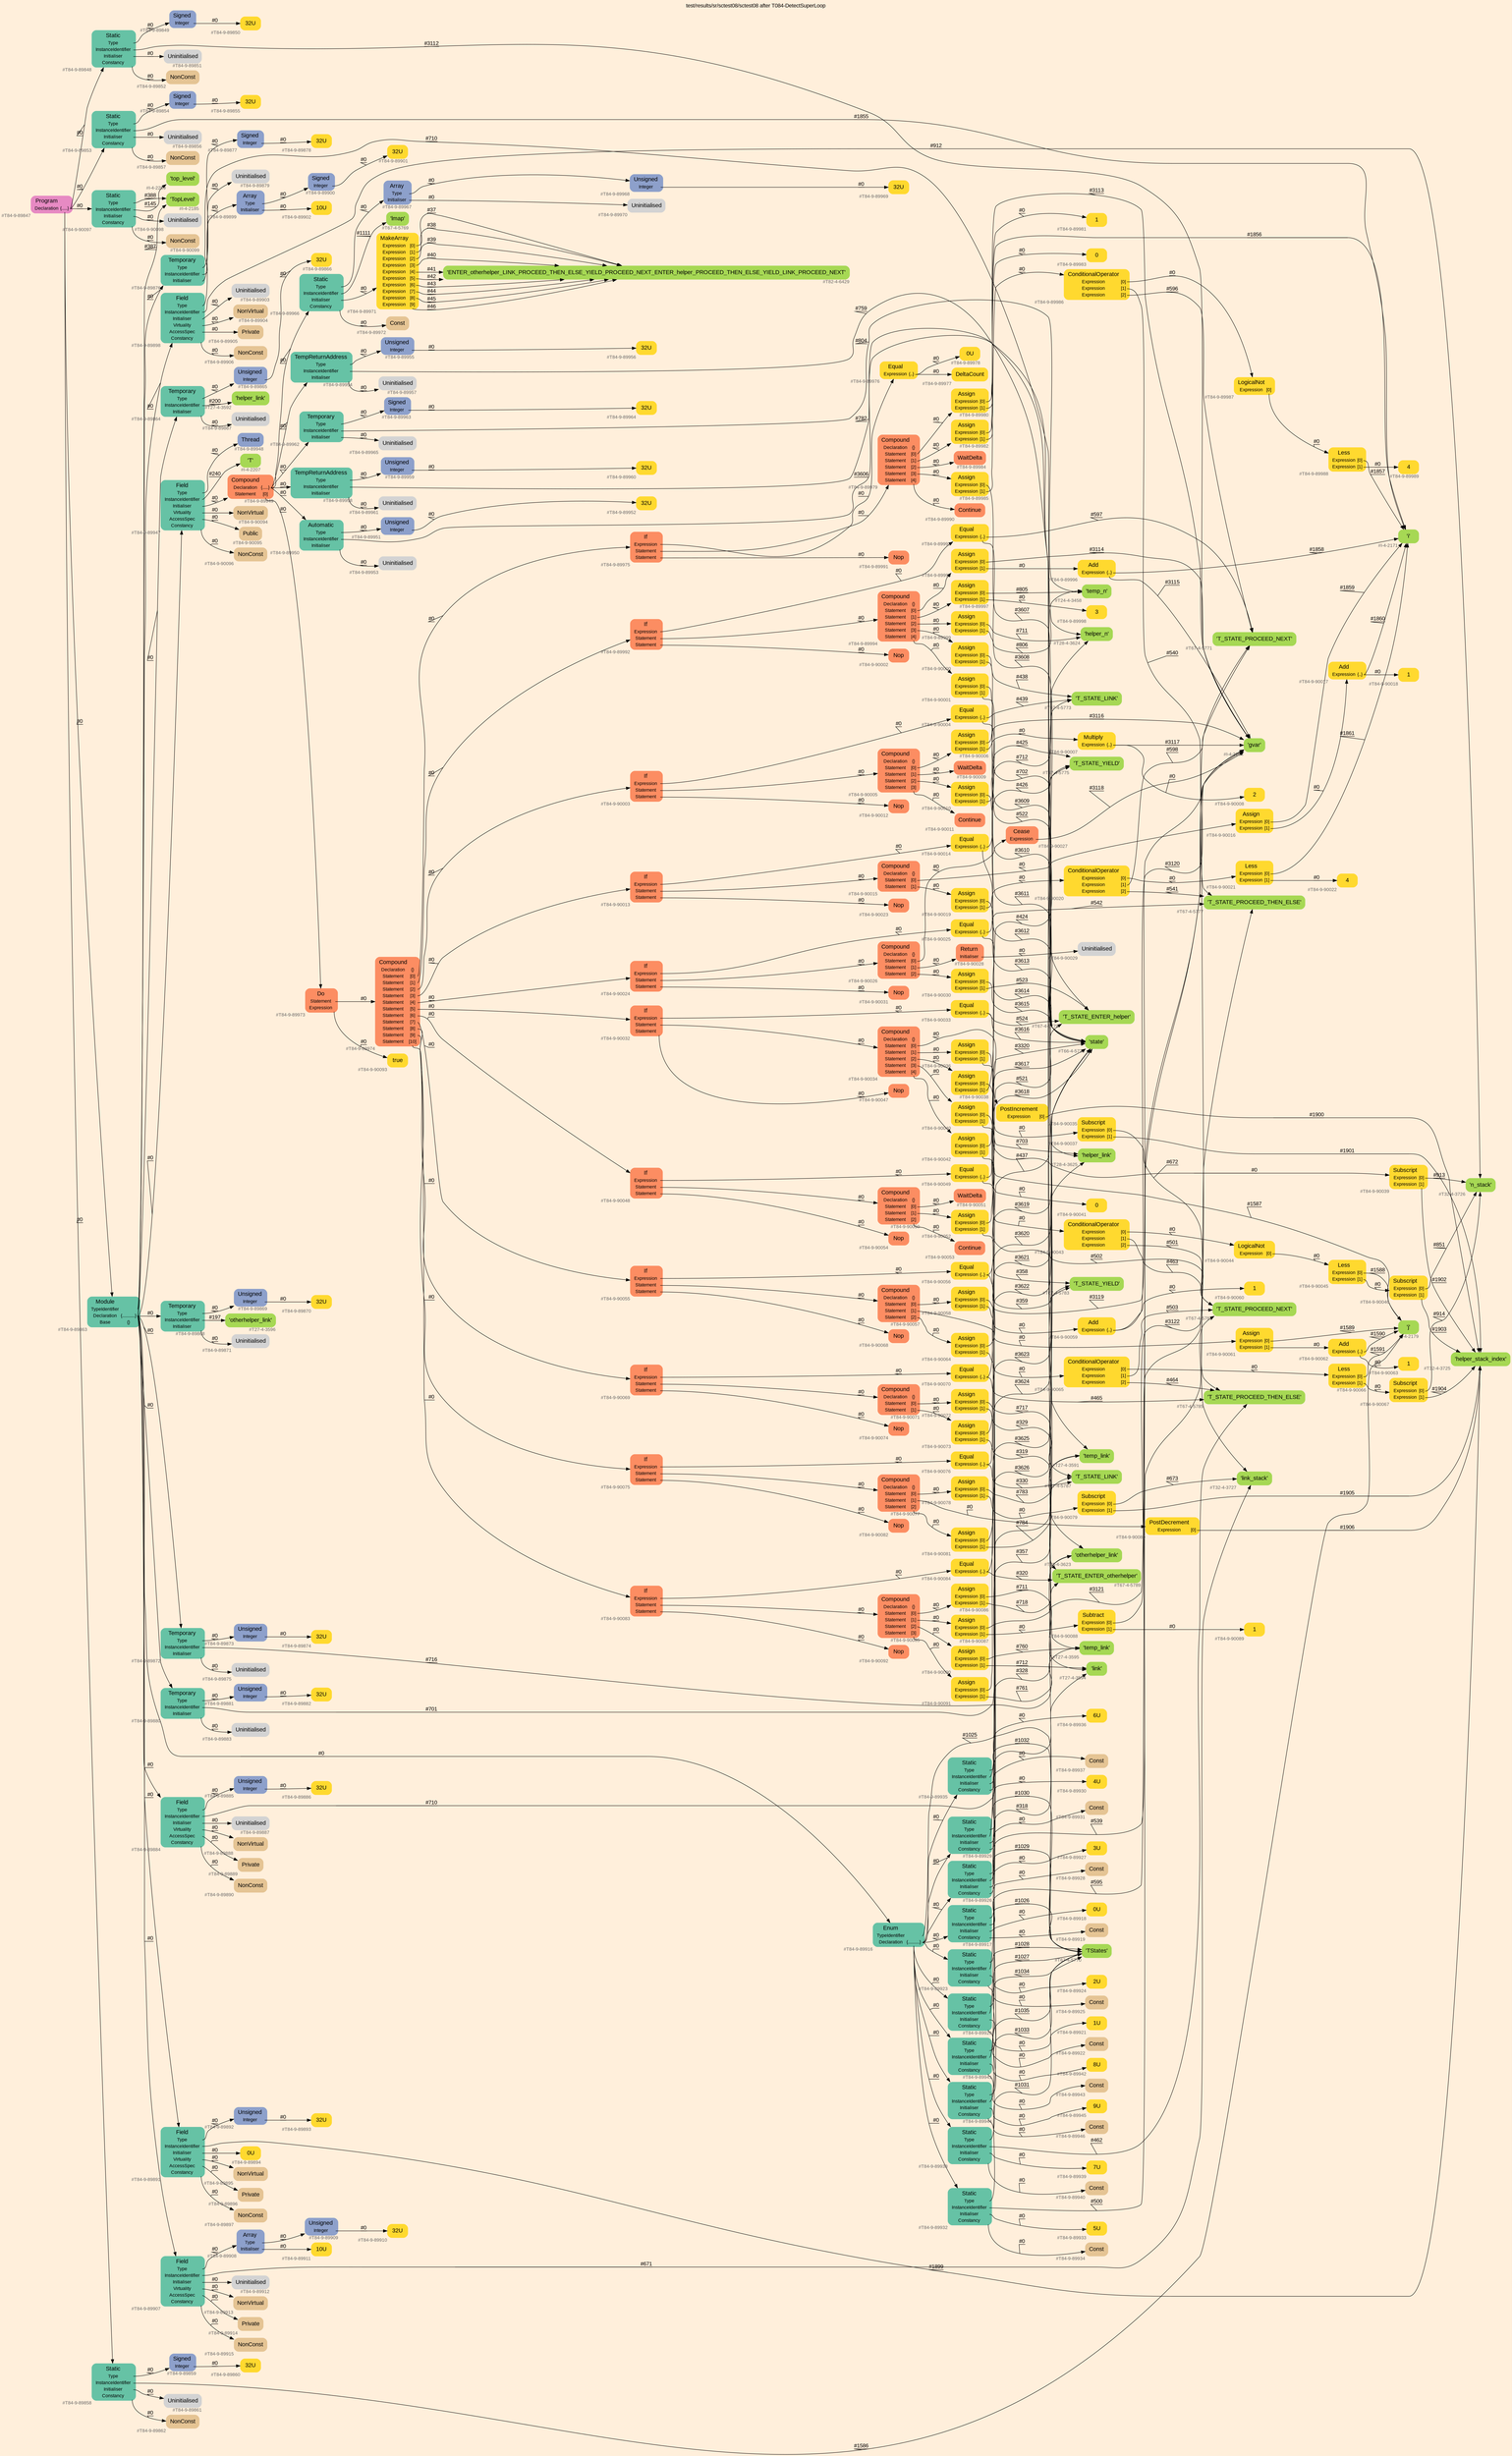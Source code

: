 digraph "test/results/sr/sctest08/sctest08 after T084-DetectSuperLoop" {
label = "test/results/sr/sctest08/sctest08 after T084-DetectSuperLoop"
labelloc = t
graph [
    rankdir = "LR"
    ranksep = 0.3
    bgcolor = antiquewhite1
    color = black
    fontcolor = black
    fontname = "Arial"
];
node [
    fontname = "Arial"
];
edge [
    fontname = "Arial"
];

// -------------------- node figure --------------------
// -------- block #T84-9-89847 ----------
"#T84-9-89847" [
    fillcolor = "/set28/4"
    xlabel = "#T84-9-89847"
    fontsize = "12"
    fontcolor = grey40
    shape = "plaintext"
    label = <<TABLE BORDER="0" CELLBORDER="0" CELLSPACING="0">
     <TR><TD><FONT COLOR="black" POINT-SIZE="15">Program</FONT></TD></TR>
     <TR><TD><FONT COLOR="black" POINT-SIZE="12">Declaration</FONT></TD><TD PORT="port0"><FONT COLOR="black" POINT-SIZE="12">{.....}</FONT></TD></TR>
    </TABLE>>
    style = "rounded,filled"
];

// -------- block #T84-9-89848 ----------
"#T84-9-89848" [
    fillcolor = "/set28/1"
    xlabel = "#T84-9-89848"
    fontsize = "12"
    fontcolor = grey40
    shape = "plaintext"
    label = <<TABLE BORDER="0" CELLBORDER="0" CELLSPACING="0">
     <TR><TD><FONT COLOR="black" POINT-SIZE="15">Static</FONT></TD></TR>
     <TR><TD><FONT COLOR="black" POINT-SIZE="12">Type</FONT></TD><TD PORT="port0"></TD></TR>
     <TR><TD><FONT COLOR="black" POINT-SIZE="12">InstanceIdentifier</FONT></TD><TD PORT="port1"></TD></TR>
     <TR><TD><FONT COLOR="black" POINT-SIZE="12">Initialiser</FONT></TD><TD PORT="port2"></TD></TR>
     <TR><TD><FONT COLOR="black" POINT-SIZE="12">Constancy</FONT></TD><TD PORT="port3"></TD></TR>
    </TABLE>>
    style = "rounded,filled"
];

// -------- block #T84-9-89849 ----------
"#T84-9-89849" [
    fillcolor = "/set28/3"
    xlabel = "#T84-9-89849"
    fontsize = "12"
    fontcolor = grey40
    shape = "plaintext"
    label = <<TABLE BORDER="0" CELLBORDER="0" CELLSPACING="0">
     <TR><TD><FONT COLOR="black" POINT-SIZE="15">Signed</FONT></TD></TR>
     <TR><TD><FONT COLOR="black" POINT-SIZE="12">Integer</FONT></TD><TD PORT="port0"></TD></TR>
    </TABLE>>
    style = "rounded,filled"
];

// -------- block #T84-9-89850 ----------
"#T84-9-89850" [
    fillcolor = "/set28/6"
    xlabel = "#T84-9-89850"
    fontsize = "12"
    fontcolor = grey40
    shape = "plaintext"
    label = <<TABLE BORDER="0" CELLBORDER="0" CELLSPACING="0">
     <TR><TD><FONT COLOR="black" POINT-SIZE="15">32U</FONT></TD></TR>
    </TABLE>>
    style = "rounded,filled"
];

// -------- block #I-4-2164 ----------
"#I-4-2164" [
    fillcolor = "/set28/5"
    xlabel = "#I-4-2164"
    fontsize = "12"
    fontcolor = grey40
    shape = "plaintext"
    label = <<TABLE BORDER="0" CELLBORDER="0" CELLSPACING="0">
     <TR><TD><FONT COLOR="black" POINT-SIZE="15">'gvar'</FONT></TD></TR>
    </TABLE>>
    style = "rounded,filled"
];

// -------- block #T84-9-89851 ----------
"#T84-9-89851" [
    xlabel = "#T84-9-89851"
    fontsize = "12"
    fontcolor = grey40
    shape = "plaintext"
    label = <<TABLE BORDER="0" CELLBORDER="0" CELLSPACING="0">
     <TR><TD><FONT COLOR="black" POINT-SIZE="15">Uninitialised</FONT></TD></TR>
    </TABLE>>
    style = "rounded,filled"
];

// -------- block #T84-9-89852 ----------
"#T84-9-89852" [
    fillcolor = "/set28/7"
    xlabel = "#T84-9-89852"
    fontsize = "12"
    fontcolor = grey40
    shape = "plaintext"
    label = <<TABLE BORDER="0" CELLBORDER="0" CELLSPACING="0">
     <TR><TD><FONT COLOR="black" POINT-SIZE="15">NonConst</FONT></TD></TR>
    </TABLE>>
    style = "rounded,filled"
];

// -------- block #T84-9-89853 ----------
"#T84-9-89853" [
    fillcolor = "/set28/1"
    xlabel = "#T84-9-89853"
    fontsize = "12"
    fontcolor = grey40
    shape = "plaintext"
    label = <<TABLE BORDER="0" CELLBORDER="0" CELLSPACING="0">
     <TR><TD><FONT COLOR="black" POINT-SIZE="15">Static</FONT></TD></TR>
     <TR><TD><FONT COLOR="black" POINT-SIZE="12">Type</FONT></TD><TD PORT="port0"></TD></TR>
     <TR><TD><FONT COLOR="black" POINT-SIZE="12">InstanceIdentifier</FONT></TD><TD PORT="port1"></TD></TR>
     <TR><TD><FONT COLOR="black" POINT-SIZE="12">Initialiser</FONT></TD><TD PORT="port2"></TD></TR>
     <TR><TD><FONT COLOR="black" POINT-SIZE="12">Constancy</FONT></TD><TD PORT="port3"></TD></TR>
    </TABLE>>
    style = "rounded,filled"
];

// -------- block #T84-9-89854 ----------
"#T84-9-89854" [
    fillcolor = "/set28/3"
    xlabel = "#T84-9-89854"
    fontsize = "12"
    fontcolor = grey40
    shape = "plaintext"
    label = <<TABLE BORDER="0" CELLBORDER="0" CELLSPACING="0">
     <TR><TD><FONT COLOR="black" POINT-SIZE="15">Signed</FONT></TD></TR>
     <TR><TD><FONT COLOR="black" POINT-SIZE="12">Integer</FONT></TD><TD PORT="port0"></TD></TR>
    </TABLE>>
    style = "rounded,filled"
];

// -------- block #T84-9-89855 ----------
"#T84-9-89855" [
    fillcolor = "/set28/6"
    xlabel = "#T84-9-89855"
    fontsize = "12"
    fontcolor = grey40
    shape = "plaintext"
    label = <<TABLE BORDER="0" CELLBORDER="0" CELLSPACING="0">
     <TR><TD><FONT COLOR="black" POINT-SIZE="15">32U</FONT></TD></TR>
    </TABLE>>
    style = "rounded,filled"
];

// -------- block #I-4-2171 ----------
"#I-4-2171" [
    fillcolor = "/set28/5"
    xlabel = "#I-4-2171"
    fontsize = "12"
    fontcolor = grey40
    shape = "plaintext"
    label = <<TABLE BORDER="0" CELLBORDER="0" CELLSPACING="0">
     <TR><TD><FONT COLOR="black" POINT-SIZE="15">'i'</FONT></TD></TR>
    </TABLE>>
    style = "rounded,filled"
];

// -------- block #T84-9-89856 ----------
"#T84-9-89856" [
    xlabel = "#T84-9-89856"
    fontsize = "12"
    fontcolor = grey40
    shape = "plaintext"
    label = <<TABLE BORDER="0" CELLBORDER="0" CELLSPACING="0">
     <TR><TD><FONT COLOR="black" POINT-SIZE="15">Uninitialised</FONT></TD></TR>
    </TABLE>>
    style = "rounded,filled"
];

// -------- block #T84-9-89857 ----------
"#T84-9-89857" [
    fillcolor = "/set28/7"
    xlabel = "#T84-9-89857"
    fontsize = "12"
    fontcolor = grey40
    shape = "plaintext"
    label = <<TABLE BORDER="0" CELLBORDER="0" CELLSPACING="0">
     <TR><TD><FONT COLOR="black" POINT-SIZE="15">NonConst</FONT></TD></TR>
    </TABLE>>
    style = "rounded,filled"
];

// -------- block #T84-9-89858 ----------
"#T84-9-89858" [
    fillcolor = "/set28/1"
    xlabel = "#T84-9-89858"
    fontsize = "12"
    fontcolor = grey40
    shape = "plaintext"
    label = <<TABLE BORDER="0" CELLBORDER="0" CELLSPACING="0">
     <TR><TD><FONT COLOR="black" POINT-SIZE="15">Static</FONT></TD></TR>
     <TR><TD><FONT COLOR="black" POINT-SIZE="12">Type</FONT></TD><TD PORT="port0"></TD></TR>
     <TR><TD><FONT COLOR="black" POINT-SIZE="12">InstanceIdentifier</FONT></TD><TD PORT="port1"></TD></TR>
     <TR><TD><FONT COLOR="black" POINT-SIZE="12">Initialiser</FONT></TD><TD PORT="port2"></TD></TR>
     <TR><TD><FONT COLOR="black" POINT-SIZE="12">Constancy</FONT></TD><TD PORT="port3"></TD></TR>
    </TABLE>>
    style = "rounded,filled"
];

// -------- block #T84-9-89859 ----------
"#T84-9-89859" [
    fillcolor = "/set28/3"
    xlabel = "#T84-9-89859"
    fontsize = "12"
    fontcolor = grey40
    shape = "plaintext"
    label = <<TABLE BORDER="0" CELLBORDER="0" CELLSPACING="0">
     <TR><TD><FONT COLOR="black" POINT-SIZE="15">Signed</FONT></TD></TR>
     <TR><TD><FONT COLOR="black" POINT-SIZE="12">Integer</FONT></TD><TD PORT="port0"></TD></TR>
    </TABLE>>
    style = "rounded,filled"
];

// -------- block #T84-9-89860 ----------
"#T84-9-89860" [
    fillcolor = "/set28/6"
    xlabel = "#T84-9-89860"
    fontsize = "12"
    fontcolor = grey40
    shape = "plaintext"
    label = <<TABLE BORDER="0" CELLBORDER="0" CELLSPACING="0">
     <TR><TD><FONT COLOR="black" POINT-SIZE="15">32U</FONT></TD></TR>
    </TABLE>>
    style = "rounded,filled"
];

// -------- block #I-4-2179 ----------
"#I-4-2179" [
    fillcolor = "/set28/5"
    xlabel = "#I-4-2179"
    fontsize = "12"
    fontcolor = grey40
    shape = "plaintext"
    label = <<TABLE BORDER="0" CELLBORDER="0" CELLSPACING="0">
     <TR><TD><FONT COLOR="black" POINT-SIZE="15">'j'</FONT></TD></TR>
    </TABLE>>
    style = "rounded,filled"
];

// -------- block #T84-9-89861 ----------
"#T84-9-89861" [
    xlabel = "#T84-9-89861"
    fontsize = "12"
    fontcolor = grey40
    shape = "plaintext"
    label = <<TABLE BORDER="0" CELLBORDER="0" CELLSPACING="0">
     <TR><TD><FONT COLOR="black" POINT-SIZE="15">Uninitialised</FONT></TD></TR>
    </TABLE>>
    style = "rounded,filled"
];

// -------- block #T84-9-89862 ----------
"#T84-9-89862" [
    fillcolor = "/set28/7"
    xlabel = "#T84-9-89862"
    fontsize = "12"
    fontcolor = grey40
    shape = "plaintext"
    label = <<TABLE BORDER="0" CELLBORDER="0" CELLSPACING="0">
     <TR><TD><FONT COLOR="black" POINT-SIZE="15">NonConst</FONT></TD></TR>
    </TABLE>>
    style = "rounded,filled"
];

// -------- block #T84-9-89863 ----------
"#T84-9-89863" [
    fillcolor = "/set28/1"
    xlabel = "#T84-9-89863"
    fontsize = "12"
    fontcolor = grey40
    shape = "plaintext"
    label = <<TABLE BORDER="0" CELLBORDER="0" CELLSPACING="0">
     <TR><TD><FONT COLOR="black" POINT-SIZE="15">Module</FONT></TD></TR>
     <TR><TD><FONT COLOR="black" POINT-SIZE="12">TypeIdentifier</FONT></TD><TD PORT="port0"></TD></TR>
     <TR><TD><FONT COLOR="black" POINT-SIZE="12">Declaration</FONT></TD><TD PORT="port1"><FONT COLOR="black" POINT-SIZE="12">{...........}</FONT></TD></TR>
     <TR><TD><FONT COLOR="black" POINT-SIZE="12">Base</FONT></TD><TD PORT="port2"><FONT COLOR="black" POINT-SIZE="12">{}</FONT></TD></TR>
    </TABLE>>
    style = "rounded,filled"
];

// -------- block #I-4-2185 ----------
"#I-4-2185" [
    fillcolor = "/set28/5"
    xlabel = "#I-4-2185"
    fontsize = "12"
    fontcolor = grey40
    shape = "plaintext"
    label = <<TABLE BORDER="0" CELLBORDER="0" CELLSPACING="0">
     <TR><TD><FONT COLOR="black" POINT-SIZE="15">'TopLevel'</FONT></TD></TR>
    </TABLE>>
    style = "rounded,filled"
];

// -------- block #T84-9-89864 ----------
"#T84-9-89864" [
    fillcolor = "/set28/1"
    xlabel = "#T84-9-89864"
    fontsize = "12"
    fontcolor = grey40
    shape = "plaintext"
    label = <<TABLE BORDER="0" CELLBORDER="0" CELLSPACING="0">
     <TR><TD><FONT COLOR="black" POINT-SIZE="15">Temporary</FONT></TD></TR>
     <TR><TD><FONT COLOR="black" POINT-SIZE="12">Type</FONT></TD><TD PORT="port0"></TD></TR>
     <TR><TD><FONT COLOR="black" POINT-SIZE="12">InstanceIdentifier</FONT></TD><TD PORT="port1"></TD></TR>
     <TR><TD><FONT COLOR="black" POINT-SIZE="12">Initialiser</FONT></TD><TD PORT="port2"></TD></TR>
    </TABLE>>
    style = "rounded,filled"
];

// -------- block #T84-9-89865 ----------
"#T84-9-89865" [
    fillcolor = "/set28/3"
    xlabel = "#T84-9-89865"
    fontsize = "12"
    fontcolor = grey40
    shape = "plaintext"
    label = <<TABLE BORDER="0" CELLBORDER="0" CELLSPACING="0">
     <TR><TD><FONT COLOR="black" POINT-SIZE="15">Unsigned</FONT></TD></TR>
     <TR><TD><FONT COLOR="black" POINT-SIZE="12">Integer</FONT></TD><TD PORT="port0"></TD></TR>
    </TABLE>>
    style = "rounded,filled"
];

// -------- block #T84-9-89866 ----------
"#T84-9-89866" [
    fillcolor = "/set28/6"
    xlabel = "#T84-9-89866"
    fontsize = "12"
    fontcolor = grey40
    shape = "plaintext"
    label = <<TABLE BORDER="0" CELLBORDER="0" CELLSPACING="0">
     <TR><TD><FONT COLOR="black" POINT-SIZE="15">32U</FONT></TD></TR>
    </TABLE>>
    style = "rounded,filled"
];

// -------- block #T27-4-3592 ----------
"#T27-4-3592" [
    fillcolor = "/set28/5"
    xlabel = "#T27-4-3592"
    fontsize = "12"
    fontcolor = grey40
    shape = "plaintext"
    label = <<TABLE BORDER="0" CELLBORDER="0" CELLSPACING="0">
     <TR><TD><FONT COLOR="black" POINT-SIZE="15">'helper_link'</FONT></TD></TR>
    </TABLE>>
    style = "rounded,filled"
];

// -------- block #T84-9-89867 ----------
"#T84-9-89867" [
    xlabel = "#T84-9-89867"
    fontsize = "12"
    fontcolor = grey40
    shape = "plaintext"
    label = <<TABLE BORDER="0" CELLBORDER="0" CELLSPACING="0">
     <TR><TD><FONT COLOR="black" POINT-SIZE="15">Uninitialised</FONT></TD></TR>
    </TABLE>>
    style = "rounded,filled"
];

// -------- block #T84-9-89868 ----------
"#T84-9-89868" [
    fillcolor = "/set28/1"
    xlabel = "#T84-9-89868"
    fontsize = "12"
    fontcolor = grey40
    shape = "plaintext"
    label = <<TABLE BORDER="0" CELLBORDER="0" CELLSPACING="0">
     <TR><TD><FONT COLOR="black" POINT-SIZE="15">Temporary</FONT></TD></TR>
     <TR><TD><FONT COLOR="black" POINT-SIZE="12">Type</FONT></TD><TD PORT="port0"></TD></TR>
     <TR><TD><FONT COLOR="black" POINT-SIZE="12">InstanceIdentifier</FONT></TD><TD PORT="port1"></TD></TR>
     <TR><TD><FONT COLOR="black" POINT-SIZE="12">Initialiser</FONT></TD><TD PORT="port2"></TD></TR>
    </TABLE>>
    style = "rounded,filled"
];

// -------- block #T84-9-89869 ----------
"#T84-9-89869" [
    fillcolor = "/set28/3"
    xlabel = "#T84-9-89869"
    fontsize = "12"
    fontcolor = grey40
    shape = "plaintext"
    label = <<TABLE BORDER="0" CELLBORDER="0" CELLSPACING="0">
     <TR><TD><FONT COLOR="black" POINT-SIZE="15">Unsigned</FONT></TD></TR>
     <TR><TD><FONT COLOR="black" POINT-SIZE="12">Integer</FONT></TD><TD PORT="port0"></TD></TR>
    </TABLE>>
    style = "rounded,filled"
];

// -------- block #T84-9-89870 ----------
"#T84-9-89870" [
    fillcolor = "/set28/6"
    xlabel = "#T84-9-89870"
    fontsize = "12"
    fontcolor = grey40
    shape = "plaintext"
    label = <<TABLE BORDER="0" CELLBORDER="0" CELLSPACING="0">
     <TR><TD><FONT COLOR="black" POINT-SIZE="15">32U</FONT></TD></TR>
    </TABLE>>
    style = "rounded,filled"
];

// -------- block #T27-4-3596 ----------
"#T27-4-3596" [
    fillcolor = "/set28/5"
    xlabel = "#T27-4-3596"
    fontsize = "12"
    fontcolor = grey40
    shape = "plaintext"
    label = <<TABLE BORDER="0" CELLBORDER="0" CELLSPACING="0">
     <TR><TD><FONT COLOR="black" POINT-SIZE="15">'otherhelper_link'</FONT></TD></TR>
    </TABLE>>
    style = "rounded,filled"
];

// -------- block #T84-9-89871 ----------
"#T84-9-89871" [
    xlabel = "#T84-9-89871"
    fontsize = "12"
    fontcolor = grey40
    shape = "plaintext"
    label = <<TABLE BORDER="0" CELLBORDER="0" CELLSPACING="0">
     <TR><TD><FONT COLOR="black" POINT-SIZE="15">Uninitialised</FONT></TD></TR>
    </TABLE>>
    style = "rounded,filled"
];

// -------- block #T84-9-89872 ----------
"#T84-9-89872" [
    fillcolor = "/set28/1"
    xlabel = "#T84-9-89872"
    fontsize = "12"
    fontcolor = grey40
    shape = "plaintext"
    label = <<TABLE BORDER="0" CELLBORDER="0" CELLSPACING="0">
     <TR><TD><FONT COLOR="black" POINT-SIZE="15">Temporary</FONT></TD></TR>
     <TR><TD><FONT COLOR="black" POINT-SIZE="12">Type</FONT></TD><TD PORT="port0"></TD></TR>
     <TR><TD><FONT COLOR="black" POINT-SIZE="12">InstanceIdentifier</FONT></TD><TD PORT="port1"></TD></TR>
     <TR><TD><FONT COLOR="black" POINT-SIZE="12">Initialiser</FONT></TD><TD PORT="port2"></TD></TR>
    </TABLE>>
    style = "rounded,filled"
];

// -------- block #T84-9-89873 ----------
"#T84-9-89873" [
    fillcolor = "/set28/3"
    xlabel = "#T84-9-89873"
    fontsize = "12"
    fontcolor = grey40
    shape = "plaintext"
    label = <<TABLE BORDER="0" CELLBORDER="0" CELLSPACING="0">
     <TR><TD><FONT COLOR="black" POINT-SIZE="15">Unsigned</FONT></TD></TR>
     <TR><TD><FONT COLOR="black" POINT-SIZE="12">Integer</FONT></TD><TD PORT="port0"></TD></TR>
    </TABLE>>
    style = "rounded,filled"
];

// -------- block #T84-9-89874 ----------
"#T84-9-89874" [
    fillcolor = "/set28/6"
    xlabel = "#T84-9-89874"
    fontsize = "12"
    fontcolor = grey40
    shape = "plaintext"
    label = <<TABLE BORDER="0" CELLBORDER="0" CELLSPACING="0">
     <TR><TD><FONT COLOR="black" POINT-SIZE="15">32U</FONT></TD></TR>
    </TABLE>>
    style = "rounded,filled"
];

// -------- block #T28-4-3623 ----------
"#T28-4-3623" [
    fillcolor = "/set28/5"
    xlabel = "#T28-4-3623"
    fontsize = "12"
    fontcolor = grey40
    shape = "plaintext"
    label = <<TABLE BORDER="0" CELLBORDER="0" CELLSPACING="0">
     <TR><TD><FONT COLOR="black" POINT-SIZE="15">'otherhelper_link'</FONT></TD></TR>
    </TABLE>>
    style = "rounded,filled"
];

// -------- block #T84-9-89875 ----------
"#T84-9-89875" [
    xlabel = "#T84-9-89875"
    fontsize = "12"
    fontcolor = grey40
    shape = "plaintext"
    label = <<TABLE BORDER="0" CELLBORDER="0" CELLSPACING="0">
     <TR><TD><FONT COLOR="black" POINT-SIZE="15">Uninitialised</FONT></TD></TR>
    </TABLE>>
    style = "rounded,filled"
];

// -------- block #T84-9-89876 ----------
"#T84-9-89876" [
    fillcolor = "/set28/1"
    xlabel = "#T84-9-89876"
    fontsize = "12"
    fontcolor = grey40
    shape = "plaintext"
    label = <<TABLE BORDER="0" CELLBORDER="0" CELLSPACING="0">
     <TR><TD><FONT COLOR="black" POINT-SIZE="15">Temporary</FONT></TD></TR>
     <TR><TD><FONT COLOR="black" POINT-SIZE="12">Type</FONT></TD><TD PORT="port0"></TD></TR>
     <TR><TD><FONT COLOR="black" POINT-SIZE="12">InstanceIdentifier</FONT></TD><TD PORT="port1"></TD></TR>
     <TR><TD><FONT COLOR="black" POINT-SIZE="12">Initialiser</FONT></TD><TD PORT="port2"></TD></TR>
    </TABLE>>
    style = "rounded,filled"
];

// -------- block #T84-9-89877 ----------
"#T84-9-89877" [
    fillcolor = "/set28/3"
    xlabel = "#T84-9-89877"
    fontsize = "12"
    fontcolor = grey40
    shape = "plaintext"
    label = <<TABLE BORDER="0" CELLBORDER="0" CELLSPACING="0">
     <TR><TD><FONT COLOR="black" POINT-SIZE="15">Signed</FONT></TD></TR>
     <TR><TD><FONT COLOR="black" POINT-SIZE="12">Integer</FONT></TD><TD PORT="port0"></TD></TR>
    </TABLE>>
    style = "rounded,filled"
];

// -------- block #T84-9-89878 ----------
"#T84-9-89878" [
    fillcolor = "/set28/6"
    xlabel = "#T84-9-89878"
    fontsize = "12"
    fontcolor = grey40
    shape = "plaintext"
    label = <<TABLE BORDER="0" CELLBORDER="0" CELLSPACING="0">
     <TR><TD><FONT COLOR="black" POINT-SIZE="15">32U</FONT></TD></TR>
    </TABLE>>
    style = "rounded,filled"
];

// -------- block #T28-4-3624 ----------
"#T28-4-3624" [
    fillcolor = "/set28/5"
    xlabel = "#T28-4-3624"
    fontsize = "12"
    fontcolor = grey40
    shape = "plaintext"
    label = <<TABLE BORDER="0" CELLBORDER="0" CELLSPACING="0">
     <TR><TD><FONT COLOR="black" POINT-SIZE="15">'helper_n'</FONT></TD></TR>
    </TABLE>>
    style = "rounded,filled"
];

// -------- block #T84-9-89879 ----------
"#T84-9-89879" [
    xlabel = "#T84-9-89879"
    fontsize = "12"
    fontcolor = grey40
    shape = "plaintext"
    label = <<TABLE BORDER="0" CELLBORDER="0" CELLSPACING="0">
     <TR><TD><FONT COLOR="black" POINT-SIZE="15">Uninitialised</FONT></TD></TR>
    </TABLE>>
    style = "rounded,filled"
];

// -------- block #T84-9-89880 ----------
"#T84-9-89880" [
    fillcolor = "/set28/1"
    xlabel = "#T84-9-89880"
    fontsize = "12"
    fontcolor = grey40
    shape = "plaintext"
    label = <<TABLE BORDER="0" CELLBORDER="0" CELLSPACING="0">
     <TR><TD><FONT COLOR="black" POINT-SIZE="15">Temporary</FONT></TD></TR>
     <TR><TD><FONT COLOR="black" POINT-SIZE="12">Type</FONT></TD><TD PORT="port0"></TD></TR>
     <TR><TD><FONT COLOR="black" POINT-SIZE="12">InstanceIdentifier</FONT></TD><TD PORT="port1"></TD></TR>
     <TR><TD><FONT COLOR="black" POINT-SIZE="12">Initialiser</FONT></TD><TD PORT="port2"></TD></TR>
    </TABLE>>
    style = "rounded,filled"
];

// -------- block #T84-9-89881 ----------
"#T84-9-89881" [
    fillcolor = "/set28/3"
    xlabel = "#T84-9-89881"
    fontsize = "12"
    fontcolor = grey40
    shape = "plaintext"
    label = <<TABLE BORDER="0" CELLBORDER="0" CELLSPACING="0">
     <TR><TD><FONT COLOR="black" POINT-SIZE="15">Unsigned</FONT></TD></TR>
     <TR><TD><FONT COLOR="black" POINT-SIZE="12">Integer</FONT></TD><TD PORT="port0"></TD></TR>
    </TABLE>>
    style = "rounded,filled"
];

// -------- block #T84-9-89882 ----------
"#T84-9-89882" [
    fillcolor = "/set28/6"
    xlabel = "#T84-9-89882"
    fontsize = "12"
    fontcolor = grey40
    shape = "plaintext"
    label = <<TABLE BORDER="0" CELLBORDER="0" CELLSPACING="0">
     <TR><TD><FONT COLOR="black" POINT-SIZE="15">32U</FONT></TD></TR>
    </TABLE>>
    style = "rounded,filled"
];

// -------- block #T28-4-3625 ----------
"#T28-4-3625" [
    fillcolor = "/set28/5"
    xlabel = "#T28-4-3625"
    fontsize = "12"
    fontcolor = grey40
    shape = "plaintext"
    label = <<TABLE BORDER="0" CELLBORDER="0" CELLSPACING="0">
     <TR><TD><FONT COLOR="black" POINT-SIZE="15">'helper_link'</FONT></TD></TR>
    </TABLE>>
    style = "rounded,filled"
];

// -------- block #T84-9-89883 ----------
"#T84-9-89883" [
    xlabel = "#T84-9-89883"
    fontsize = "12"
    fontcolor = grey40
    shape = "plaintext"
    label = <<TABLE BORDER="0" CELLBORDER="0" CELLSPACING="0">
     <TR><TD><FONT COLOR="black" POINT-SIZE="15">Uninitialised</FONT></TD></TR>
    </TABLE>>
    style = "rounded,filled"
];

// -------- block #T84-9-89884 ----------
"#T84-9-89884" [
    fillcolor = "/set28/1"
    xlabel = "#T84-9-89884"
    fontsize = "12"
    fontcolor = grey40
    shape = "plaintext"
    label = <<TABLE BORDER="0" CELLBORDER="0" CELLSPACING="0">
     <TR><TD><FONT COLOR="black" POINT-SIZE="15">Field</FONT></TD></TR>
     <TR><TD><FONT COLOR="black" POINT-SIZE="12">Type</FONT></TD><TD PORT="port0"></TD></TR>
     <TR><TD><FONT COLOR="black" POINT-SIZE="12">InstanceIdentifier</FONT></TD><TD PORT="port1"></TD></TR>
     <TR><TD><FONT COLOR="black" POINT-SIZE="12">Initialiser</FONT></TD><TD PORT="port2"></TD></TR>
     <TR><TD><FONT COLOR="black" POINT-SIZE="12">Virtuality</FONT></TD><TD PORT="port3"></TD></TR>
     <TR><TD><FONT COLOR="black" POINT-SIZE="12">AccessSpec</FONT></TD><TD PORT="port4"></TD></TR>
     <TR><TD><FONT COLOR="black" POINT-SIZE="12">Constancy</FONT></TD><TD PORT="port5"></TD></TR>
    </TABLE>>
    style = "rounded,filled"
];

// -------- block #T84-9-89885 ----------
"#T84-9-89885" [
    fillcolor = "/set28/3"
    xlabel = "#T84-9-89885"
    fontsize = "12"
    fontcolor = grey40
    shape = "plaintext"
    label = <<TABLE BORDER="0" CELLBORDER="0" CELLSPACING="0">
     <TR><TD><FONT COLOR="black" POINT-SIZE="15">Unsigned</FONT></TD></TR>
     <TR><TD><FONT COLOR="black" POINT-SIZE="12">Integer</FONT></TD><TD PORT="port0"></TD></TR>
    </TABLE>>
    style = "rounded,filled"
];

// -------- block #T84-9-89886 ----------
"#T84-9-89886" [
    fillcolor = "/set28/6"
    xlabel = "#T84-9-89886"
    fontsize = "12"
    fontcolor = grey40
    shape = "plaintext"
    label = <<TABLE BORDER="0" CELLBORDER="0" CELLSPACING="0">
     <TR><TD><FONT COLOR="black" POINT-SIZE="15">32U</FONT></TD></TR>
    </TABLE>>
    style = "rounded,filled"
];

// -------- block #T27-4-3594 ----------
"#T27-4-3594" [
    fillcolor = "/set28/5"
    xlabel = "#T27-4-3594"
    fontsize = "12"
    fontcolor = grey40
    shape = "plaintext"
    label = <<TABLE BORDER="0" CELLBORDER="0" CELLSPACING="0">
     <TR><TD><FONT COLOR="black" POINT-SIZE="15">'link'</FONT></TD></TR>
    </TABLE>>
    style = "rounded,filled"
];

// -------- block #T84-9-89887 ----------
"#T84-9-89887" [
    xlabel = "#T84-9-89887"
    fontsize = "12"
    fontcolor = grey40
    shape = "plaintext"
    label = <<TABLE BORDER="0" CELLBORDER="0" CELLSPACING="0">
     <TR><TD><FONT COLOR="black" POINT-SIZE="15">Uninitialised</FONT></TD></TR>
    </TABLE>>
    style = "rounded,filled"
];

// -------- block #T84-9-89888 ----------
"#T84-9-89888" [
    fillcolor = "/set28/7"
    xlabel = "#T84-9-89888"
    fontsize = "12"
    fontcolor = grey40
    shape = "plaintext"
    label = <<TABLE BORDER="0" CELLBORDER="0" CELLSPACING="0">
     <TR><TD><FONT COLOR="black" POINT-SIZE="15">NonVirtual</FONT></TD></TR>
    </TABLE>>
    style = "rounded,filled"
];

// -------- block #T84-9-89889 ----------
"#T84-9-89889" [
    fillcolor = "/set28/7"
    xlabel = "#T84-9-89889"
    fontsize = "12"
    fontcolor = grey40
    shape = "plaintext"
    label = <<TABLE BORDER="0" CELLBORDER="0" CELLSPACING="0">
     <TR><TD><FONT COLOR="black" POINT-SIZE="15">Private</FONT></TD></TR>
    </TABLE>>
    style = "rounded,filled"
];

// -------- block #T84-9-89890 ----------
"#T84-9-89890" [
    fillcolor = "/set28/7"
    xlabel = "#T84-9-89890"
    fontsize = "12"
    fontcolor = grey40
    shape = "plaintext"
    label = <<TABLE BORDER="0" CELLBORDER="0" CELLSPACING="0">
     <TR><TD><FONT COLOR="black" POINT-SIZE="15">NonConst</FONT></TD></TR>
    </TABLE>>
    style = "rounded,filled"
];

// -------- block #T84-9-89891 ----------
"#T84-9-89891" [
    fillcolor = "/set28/1"
    xlabel = "#T84-9-89891"
    fontsize = "12"
    fontcolor = grey40
    shape = "plaintext"
    label = <<TABLE BORDER="0" CELLBORDER="0" CELLSPACING="0">
     <TR><TD><FONT COLOR="black" POINT-SIZE="15">Field</FONT></TD></TR>
     <TR><TD><FONT COLOR="black" POINT-SIZE="12">Type</FONT></TD><TD PORT="port0"></TD></TR>
     <TR><TD><FONT COLOR="black" POINT-SIZE="12">InstanceIdentifier</FONT></TD><TD PORT="port1"></TD></TR>
     <TR><TD><FONT COLOR="black" POINT-SIZE="12">Initialiser</FONT></TD><TD PORT="port2"></TD></TR>
     <TR><TD><FONT COLOR="black" POINT-SIZE="12">Virtuality</FONT></TD><TD PORT="port3"></TD></TR>
     <TR><TD><FONT COLOR="black" POINT-SIZE="12">AccessSpec</FONT></TD><TD PORT="port4"></TD></TR>
     <TR><TD><FONT COLOR="black" POINT-SIZE="12">Constancy</FONT></TD><TD PORT="port5"></TD></TR>
    </TABLE>>
    style = "rounded,filled"
];

// -------- block #T84-9-89892 ----------
"#T84-9-89892" [
    fillcolor = "/set28/3"
    xlabel = "#T84-9-89892"
    fontsize = "12"
    fontcolor = grey40
    shape = "plaintext"
    label = <<TABLE BORDER="0" CELLBORDER="0" CELLSPACING="0">
     <TR><TD><FONT COLOR="black" POINT-SIZE="15">Unsigned</FONT></TD></TR>
     <TR><TD><FONT COLOR="black" POINT-SIZE="12">Integer</FONT></TD><TD PORT="port0"></TD></TR>
    </TABLE>>
    style = "rounded,filled"
];

// -------- block #T84-9-89893 ----------
"#T84-9-89893" [
    fillcolor = "/set28/6"
    xlabel = "#T84-9-89893"
    fontsize = "12"
    fontcolor = grey40
    shape = "plaintext"
    label = <<TABLE BORDER="0" CELLBORDER="0" CELLSPACING="0">
     <TR><TD><FONT COLOR="black" POINT-SIZE="15">32U</FONT></TD></TR>
    </TABLE>>
    style = "rounded,filled"
];

// -------- block #T32-4-3725 ----------
"#T32-4-3725" [
    fillcolor = "/set28/5"
    xlabel = "#T32-4-3725"
    fontsize = "12"
    fontcolor = grey40
    shape = "plaintext"
    label = <<TABLE BORDER="0" CELLBORDER="0" CELLSPACING="0">
     <TR><TD><FONT COLOR="black" POINT-SIZE="15">'helper_stack_index'</FONT></TD></TR>
    </TABLE>>
    style = "rounded,filled"
];

// -------- block #T84-9-89894 ----------
"#T84-9-89894" [
    fillcolor = "/set28/6"
    xlabel = "#T84-9-89894"
    fontsize = "12"
    fontcolor = grey40
    shape = "plaintext"
    label = <<TABLE BORDER="0" CELLBORDER="0" CELLSPACING="0">
     <TR><TD><FONT COLOR="black" POINT-SIZE="15">0U</FONT></TD></TR>
    </TABLE>>
    style = "rounded,filled"
];

// -------- block #T84-9-89895 ----------
"#T84-9-89895" [
    fillcolor = "/set28/7"
    xlabel = "#T84-9-89895"
    fontsize = "12"
    fontcolor = grey40
    shape = "plaintext"
    label = <<TABLE BORDER="0" CELLBORDER="0" CELLSPACING="0">
     <TR><TD><FONT COLOR="black" POINT-SIZE="15">NonVirtual</FONT></TD></TR>
    </TABLE>>
    style = "rounded,filled"
];

// -------- block #T84-9-89896 ----------
"#T84-9-89896" [
    fillcolor = "/set28/7"
    xlabel = "#T84-9-89896"
    fontsize = "12"
    fontcolor = grey40
    shape = "plaintext"
    label = <<TABLE BORDER="0" CELLBORDER="0" CELLSPACING="0">
     <TR><TD><FONT COLOR="black" POINT-SIZE="15">Private</FONT></TD></TR>
    </TABLE>>
    style = "rounded,filled"
];

// -------- block #T84-9-89897 ----------
"#T84-9-89897" [
    fillcolor = "/set28/7"
    xlabel = "#T84-9-89897"
    fontsize = "12"
    fontcolor = grey40
    shape = "plaintext"
    label = <<TABLE BORDER="0" CELLBORDER="0" CELLSPACING="0">
     <TR><TD><FONT COLOR="black" POINT-SIZE="15">NonConst</FONT></TD></TR>
    </TABLE>>
    style = "rounded,filled"
];

// -------- block #T84-9-89898 ----------
"#T84-9-89898" [
    fillcolor = "/set28/1"
    xlabel = "#T84-9-89898"
    fontsize = "12"
    fontcolor = grey40
    shape = "plaintext"
    label = <<TABLE BORDER="0" CELLBORDER="0" CELLSPACING="0">
     <TR><TD><FONT COLOR="black" POINT-SIZE="15">Field</FONT></TD></TR>
     <TR><TD><FONT COLOR="black" POINT-SIZE="12">Type</FONT></TD><TD PORT="port0"></TD></TR>
     <TR><TD><FONT COLOR="black" POINT-SIZE="12">InstanceIdentifier</FONT></TD><TD PORT="port1"></TD></TR>
     <TR><TD><FONT COLOR="black" POINT-SIZE="12">Initialiser</FONT></TD><TD PORT="port2"></TD></TR>
     <TR><TD><FONT COLOR="black" POINT-SIZE="12">Virtuality</FONT></TD><TD PORT="port3"></TD></TR>
     <TR><TD><FONT COLOR="black" POINT-SIZE="12">AccessSpec</FONT></TD><TD PORT="port4"></TD></TR>
     <TR><TD><FONT COLOR="black" POINT-SIZE="12">Constancy</FONT></TD><TD PORT="port5"></TD></TR>
    </TABLE>>
    style = "rounded,filled"
];

// -------- block #T84-9-89899 ----------
"#T84-9-89899" [
    fillcolor = "/set28/3"
    xlabel = "#T84-9-89899"
    fontsize = "12"
    fontcolor = grey40
    shape = "plaintext"
    label = <<TABLE BORDER="0" CELLBORDER="0" CELLSPACING="0">
     <TR><TD><FONT COLOR="black" POINT-SIZE="15">Array</FONT></TD></TR>
     <TR><TD><FONT COLOR="black" POINT-SIZE="12">Type</FONT></TD><TD PORT="port0"></TD></TR>
     <TR><TD><FONT COLOR="black" POINT-SIZE="12">Initialiser</FONT></TD><TD PORT="port1"></TD></TR>
    </TABLE>>
    style = "rounded,filled"
];

// -------- block #T84-9-89900 ----------
"#T84-9-89900" [
    fillcolor = "/set28/3"
    xlabel = "#T84-9-89900"
    fontsize = "12"
    fontcolor = grey40
    shape = "plaintext"
    label = <<TABLE BORDER="0" CELLBORDER="0" CELLSPACING="0">
     <TR><TD><FONT COLOR="black" POINT-SIZE="15">Signed</FONT></TD></TR>
     <TR><TD><FONT COLOR="black" POINT-SIZE="12">Integer</FONT></TD><TD PORT="port0"></TD></TR>
    </TABLE>>
    style = "rounded,filled"
];

// -------- block #T84-9-89901 ----------
"#T84-9-89901" [
    fillcolor = "/set28/6"
    xlabel = "#T84-9-89901"
    fontsize = "12"
    fontcolor = grey40
    shape = "plaintext"
    label = <<TABLE BORDER="0" CELLBORDER="0" CELLSPACING="0">
     <TR><TD><FONT COLOR="black" POINT-SIZE="15">32U</FONT></TD></TR>
    </TABLE>>
    style = "rounded,filled"
];

// -------- block #T84-9-89902 ----------
"#T84-9-89902" [
    fillcolor = "/set28/6"
    xlabel = "#T84-9-89902"
    fontsize = "12"
    fontcolor = grey40
    shape = "plaintext"
    label = <<TABLE BORDER="0" CELLBORDER="0" CELLSPACING="0">
     <TR><TD><FONT COLOR="black" POINT-SIZE="15">10U</FONT></TD></TR>
    </TABLE>>
    style = "rounded,filled"
];

// -------- block #T32-4-3726 ----------
"#T32-4-3726" [
    fillcolor = "/set28/5"
    xlabel = "#T32-4-3726"
    fontsize = "12"
    fontcolor = grey40
    shape = "plaintext"
    label = <<TABLE BORDER="0" CELLBORDER="0" CELLSPACING="0">
     <TR><TD><FONT COLOR="black" POINT-SIZE="15">'n_stack'</FONT></TD></TR>
    </TABLE>>
    style = "rounded,filled"
];

// -------- block #T84-9-89903 ----------
"#T84-9-89903" [
    xlabel = "#T84-9-89903"
    fontsize = "12"
    fontcolor = grey40
    shape = "plaintext"
    label = <<TABLE BORDER="0" CELLBORDER="0" CELLSPACING="0">
     <TR><TD><FONT COLOR="black" POINT-SIZE="15">Uninitialised</FONT></TD></TR>
    </TABLE>>
    style = "rounded,filled"
];

// -------- block #T84-9-89904 ----------
"#T84-9-89904" [
    fillcolor = "/set28/7"
    xlabel = "#T84-9-89904"
    fontsize = "12"
    fontcolor = grey40
    shape = "plaintext"
    label = <<TABLE BORDER="0" CELLBORDER="0" CELLSPACING="0">
     <TR><TD><FONT COLOR="black" POINT-SIZE="15">NonVirtual</FONT></TD></TR>
    </TABLE>>
    style = "rounded,filled"
];

// -------- block #T84-9-89905 ----------
"#T84-9-89905" [
    fillcolor = "/set28/7"
    xlabel = "#T84-9-89905"
    fontsize = "12"
    fontcolor = grey40
    shape = "plaintext"
    label = <<TABLE BORDER="0" CELLBORDER="0" CELLSPACING="0">
     <TR><TD><FONT COLOR="black" POINT-SIZE="15">Private</FONT></TD></TR>
    </TABLE>>
    style = "rounded,filled"
];

// -------- block #T84-9-89906 ----------
"#T84-9-89906" [
    fillcolor = "/set28/7"
    xlabel = "#T84-9-89906"
    fontsize = "12"
    fontcolor = grey40
    shape = "plaintext"
    label = <<TABLE BORDER="0" CELLBORDER="0" CELLSPACING="0">
     <TR><TD><FONT COLOR="black" POINT-SIZE="15">NonConst</FONT></TD></TR>
    </TABLE>>
    style = "rounded,filled"
];

// -------- block #T84-9-89907 ----------
"#T84-9-89907" [
    fillcolor = "/set28/1"
    xlabel = "#T84-9-89907"
    fontsize = "12"
    fontcolor = grey40
    shape = "plaintext"
    label = <<TABLE BORDER="0" CELLBORDER="0" CELLSPACING="0">
     <TR><TD><FONT COLOR="black" POINT-SIZE="15">Field</FONT></TD></TR>
     <TR><TD><FONT COLOR="black" POINT-SIZE="12">Type</FONT></TD><TD PORT="port0"></TD></TR>
     <TR><TD><FONT COLOR="black" POINT-SIZE="12">InstanceIdentifier</FONT></TD><TD PORT="port1"></TD></TR>
     <TR><TD><FONT COLOR="black" POINT-SIZE="12">Initialiser</FONT></TD><TD PORT="port2"></TD></TR>
     <TR><TD><FONT COLOR="black" POINT-SIZE="12">Virtuality</FONT></TD><TD PORT="port3"></TD></TR>
     <TR><TD><FONT COLOR="black" POINT-SIZE="12">AccessSpec</FONT></TD><TD PORT="port4"></TD></TR>
     <TR><TD><FONT COLOR="black" POINT-SIZE="12">Constancy</FONT></TD><TD PORT="port5"></TD></TR>
    </TABLE>>
    style = "rounded,filled"
];

// -------- block #T84-9-89908 ----------
"#T84-9-89908" [
    fillcolor = "/set28/3"
    xlabel = "#T84-9-89908"
    fontsize = "12"
    fontcolor = grey40
    shape = "plaintext"
    label = <<TABLE BORDER="0" CELLBORDER="0" CELLSPACING="0">
     <TR><TD><FONT COLOR="black" POINT-SIZE="15">Array</FONT></TD></TR>
     <TR><TD><FONT COLOR="black" POINT-SIZE="12">Type</FONT></TD><TD PORT="port0"></TD></TR>
     <TR><TD><FONT COLOR="black" POINT-SIZE="12">Initialiser</FONT></TD><TD PORT="port1"></TD></TR>
    </TABLE>>
    style = "rounded,filled"
];

// -------- block #T84-9-89909 ----------
"#T84-9-89909" [
    fillcolor = "/set28/3"
    xlabel = "#T84-9-89909"
    fontsize = "12"
    fontcolor = grey40
    shape = "plaintext"
    label = <<TABLE BORDER="0" CELLBORDER="0" CELLSPACING="0">
     <TR><TD><FONT COLOR="black" POINT-SIZE="15">Unsigned</FONT></TD></TR>
     <TR><TD><FONT COLOR="black" POINT-SIZE="12">Integer</FONT></TD><TD PORT="port0"></TD></TR>
    </TABLE>>
    style = "rounded,filled"
];

// -------- block #T84-9-89910 ----------
"#T84-9-89910" [
    fillcolor = "/set28/6"
    xlabel = "#T84-9-89910"
    fontsize = "12"
    fontcolor = grey40
    shape = "plaintext"
    label = <<TABLE BORDER="0" CELLBORDER="0" CELLSPACING="0">
     <TR><TD><FONT COLOR="black" POINT-SIZE="15">32U</FONT></TD></TR>
    </TABLE>>
    style = "rounded,filled"
];

// -------- block #T84-9-89911 ----------
"#T84-9-89911" [
    fillcolor = "/set28/6"
    xlabel = "#T84-9-89911"
    fontsize = "12"
    fontcolor = grey40
    shape = "plaintext"
    label = <<TABLE BORDER="0" CELLBORDER="0" CELLSPACING="0">
     <TR><TD><FONT COLOR="black" POINT-SIZE="15">10U</FONT></TD></TR>
    </TABLE>>
    style = "rounded,filled"
];

// -------- block #T32-4-3727 ----------
"#T32-4-3727" [
    fillcolor = "/set28/5"
    xlabel = "#T32-4-3727"
    fontsize = "12"
    fontcolor = grey40
    shape = "plaintext"
    label = <<TABLE BORDER="0" CELLBORDER="0" CELLSPACING="0">
     <TR><TD><FONT COLOR="black" POINT-SIZE="15">'link_stack'</FONT></TD></TR>
    </TABLE>>
    style = "rounded,filled"
];

// -------- block #T84-9-89912 ----------
"#T84-9-89912" [
    xlabel = "#T84-9-89912"
    fontsize = "12"
    fontcolor = grey40
    shape = "plaintext"
    label = <<TABLE BORDER="0" CELLBORDER="0" CELLSPACING="0">
     <TR><TD><FONT COLOR="black" POINT-SIZE="15">Uninitialised</FONT></TD></TR>
    </TABLE>>
    style = "rounded,filled"
];

// -------- block #T84-9-89913 ----------
"#T84-9-89913" [
    fillcolor = "/set28/7"
    xlabel = "#T84-9-89913"
    fontsize = "12"
    fontcolor = grey40
    shape = "plaintext"
    label = <<TABLE BORDER="0" CELLBORDER="0" CELLSPACING="0">
     <TR><TD><FONT COLOR="black" POINT-SIZE="15">NonVirtual</FONT></TD></TR>
    </TABLE>>
    style = "rounded,filled"
];

// -------- block #T84-9-89914 ----------
"#T84-9-89914" [
    fillcolor = "/set28/7"
    xlabel = "#T84-9-89914"
    fontsize = "12"
    fontcolor = grey40
    shape = "plaintext"
    label = <<TABLE BORDER="0" CELLBORDER="0" CELLSPACING="0">
     <TR><TD><FONT COLOR="black" POINT-SIZE="15">Private</FONT></TD></TR>
    </TABLE>>
    style = "rounded,filled"
];

// -------- block #T84-9-89915 ----------
"#T84-9-89915" [
    fillcolor = "/set28/7"
    xlabel = "#T84-9-89915"
    fontsize = "12"
    fontcolor = grey40
    shape = "plaintext"
    label = <<TABLE BORDER="0" CELLBORDER="0" CELLSPACING="0">
     <TR><TD><FONT COLOR="black" POINT-SIZE="15">NonConst</FONT></TD></TR>
    </TABLE>>
    style = "rounded,filled"
];

// -------- block #T84-9-89916 ----------
"#T84-9-89916" [
    fillcolor = "/set28/1"
    xlabel = "#T84-9-89916"
    fontsize = "12"
    fontcolor = grey40
    shape = "plaintext"
    label = <<TABLE BORDER="0" CELLBORDER="0" CELLSPACING="0">
     <TR><TD><FONT COLOR="black" POINT-SIZE="15">Enum</FONT></TD></TR>
     <TR><TD><FONT COLOR="black" POINT-SIZE="12">TypeIdentifier</FONT></TD><TD PORT="port0"></TD></TR>
     <TR><TD><FONT COLOR="black" POINT-SIZE="12">Declaration</FONT></TD><TD PORT="port1"><FONT COLOR="black" POINT-SIZE="12">{..........}</FONT></TD></TR>
    </TABLE>>
    style = "rounded,filled"
];

// -------- block #T67-4-5770 ----------
"#T67-4-5770" [
    fillcolor = "/set28/5"
    xlabel = "#T67-4-5770"
    fontsize = "12"
    fontcolor = grey40
    shape = "plaintext"
    label = <<TABLE BORDER="0" CELLBORDER="0" CELLSPACING="0">
     <TR><TD><FONT COLOR="black" POINT-SIZE="15">'TStates'</FONT></TD></TR>
    </TABLE>>
    style = "rounded,filled"
];

// -------- block #T84-9-89917 ----------
"#T84-9-89917" [
    fillcolor = "/set28/1"
    xlabel = "#T84-9-89917"
    fontsize = "12"
    fontcolor = grey40
    shape = "plaintext"
    label = <<TABLE BORDER="0" CELLBORDER="0" CELLSPACING="0">
     <TR><TD><FONT COLOR="black" POINT-SIZE="15">Static</FONT></TD></TR>
     <TR><TD><FONT COLOR="black" POINT-SIZE="12">Type</FONT></TD><TD PORT="port0"></TD></TR>
     <TR><TD><FONT COLOR="black" POINT-SIZE="12">InstanceIdentifier</FONT></TD><TD PORT="port1"></TD></TR>
     <TR><TD><FONT COLOR="black" POINT-SIZE="12">Initialiser</FONT></TD><TD PORT="port2"></TD></TR>
     <TR><TD><FONT COLOR="black" POINT-SIZE="12">Constancy</FONT></TD><TD PORT="port3"></TD></TR>
    </TABLE>>
    style = "rounded,filled"
];

// -------- block #T67-4-5771 ----------
"#T67-4-5771" [
    fillcolor = "/set28/5"
    xlabel = "#T67-4-5771"
    fontsize = "12"
    fontcolor = grey40
    shape = "plaintext"
    label = <<TABLE BORDER="0" CELLBORDER="0" CELLSPACING="0">
     <TR><TD><FONT COLOR="black" POINT-SIZE="15">'T_STATE_PROCEED_NEXT'</FONT></TD></TR>
    </TABLE>>
    style = "rounded,filled"
];

// -------- block #T84-9-89918 ----------
"#T84-9-89918" [
    fillcolor = "/set28/6"
    xlabel = "#T84-9-89918"
    fontsize = "12"
    fontcolor = grey40
    shape = "plaintext"
    label = <<TABLE BORDER="0" CELLBORDER="0" CELLSPACING="0">
     <TR><TD><FONT COLOR="black" POINT-SIZE="15">0U</FONT></TD></TR>
    </TABLE>>
    style = "rounded,filled"
];

// -------- block #T84-9-89919 ----------
"#T84-9-89919" [
    fillcolor = "/set28/7"
    xlabel = "#T84-9-89919"
    fontsize = "12"
    fontcolor = grey40
    shape = "plaintext"
    label = <<TABLE BORDER="0" CELLBORDER="0" CELLSPACING="0">
     <TR><TD><FONT COLOR="black" POINT-SIZE="15">Const</FONT></TD></TR>
    </TABLE>>
    style = "rounded,filled"
];

// -------- block #T84-9-89920 ----------
"#T84-9-89920" [
    fillcolor = "/set28/1"
    xlabel = "#T84-9-89920"
    fontsize = "12"
    fontcolor = grey40
    shape = "plaintext"
    label = <<TABLE BORDER="0" CELLBORDER="0" CELLSPACING="0">
     <TR><TD><FONT COLOR="black" POINT-SIZE="15">Static</FONT></TD></TR>
     <TR><TD><FONT COLOR="black" POINT-SIZE="12">Type</FONT></TD><TD PORT="port0"></TD></TR>
     <TR><TD><FONT COLOR="black" POINT-SIZE="12">InstanceIdentifier</FONT></TD><TD PORT="port1"></TD></TR>
     <TR><TD><FONT COLOR="black" POINT-SIZE="12">Initialiser</FONT></TD><TD PORT="port2"></TD></TR>
     <TR><TD><FONT COLOR="black" POINT-SIZE="12">Constancy</FONT></TD><TD PORT="port3"></TD></TR>
    </TABLE>>
    style = "rounded,filled"
];

// -------- block #T67-4-5773 ----------
"#T67-4-5773" [
    fillcolor = "/set28/5"
    xlabel = "#T67-4-5773"
    fontsize = "12"
    fontcolor = grey40
    shape = "plaintext"
    label = <<TABLE BORDER="0" CELLBORDER="0" CELLSPACING="0">
     <TR><TD><FONT COLOR="black" POINT-SIZE="15">'T_STATE_LINK'</FONT></TD></TR>
    </TABLE>>
    style = "rounded,filled"
];

// -------- block #T84-9-89921 ----------
"#T84-9-89921" [
    fillcolor = "/set28/6"
    xlabel = "#T84-9-89921"
    fontsize = "12"
    fontcolor = grey40
    shape = "plaintext"
    label = <<TABLE BORDER="0" CELLBORDER="0" CELLSPACING="0">
     <TR><TD><FONT COLOR="black" POINT-SIZE="15">1U</FONT></TD></TR>
    </TABLE>>
    style = "rounded,filled"
];

// -------- block #T84-9-89922 ----------
"#T84-9-89922" [
    fillcolor = "/set28/7"
    xlabel = "#T84-9-89922"
    fontsize = "12"
    fontcolor = grey40
    shape = "plaintext"
    label = <<TABLE BORDER="0" CELLBORDER="0" CELLSPACING="0">
     <TR><TD><FONT COLOR="black" POINT-SIZE="15">Const</FONT></TD></TR>
    </TABLE>>
    style = "rounded,filled"
];

// -------- block #T84-9-89923 ----------
"#T84-9-89923" [
    fillcolor = "/set28/1"
    xlabel = "#T84-9-89923"
    fontsize = "12"
    fontcolor = grey40
    shape = "plaintext"
    label = <<TABLE BORDER="0" CELLBORDER="0" CELLSPACING="0">
     <TR><TD><FONT COLOR="black" POINT-SIZE="15">Static</FONT></TD></TR>
     <TR><TD><FONT COLOR="black" POINT-SIZE="12">Type</FONT></TD><TD PORT="port0"></TD></TR>
     <TR><TD><FONT COLOR="black" POINT-SIZE="12">InstanceIdentifier</FONT></TD><TD PORT="port1"></TD></TR>
     <TR><TD><FONT COLOR="black" POINT-SIZE="12">Initialiser</FONT></TD><TD PORT="port2"></TD></TR>
     <TR><TD><FONT COLOR="black" POINT-SIZE="12">Constancy</FONT></TD><TD PORT="port3"></TD></TR>
    </TABLE>>
    style = "rounded,filled"
];

// -------- block #T67-4-5775 ----------
"#T67-4-5775" [
    fillcolor = "/set28/5"
    xlabel = "#T67-4-5775"
    fontsize = "12"
    fontcolor = grey40
    shape = "plaintext"
    label = <<TABLE BORDER="0" CELLBORDER="0" CELLSPACING="0">
     <TR><TD><FONT COLOR="black" POINT-SIZE="15">'T_STATE_YIELD'</FONT></TD></TR>
    </TABLE>>
    style = "rounded,filled"
];

// -------- block #T84-9-89924 ----------
"#T84-9-89924" [
    fillcolor = "/set28/6"
    xlabel = "#T84-9-89924"
    fontsize = "12"
    fontcolor = grey40
    shape = "plaintext"
    label = <<TABLE BORDER="0" CELLBORDER="0" CELLSPACING="0">
     <TR><TD><FONT COLOR="black" POINT-SIZE="15">2U</FONT></TD></TR>
    </TABLE>>
    style = "rounded,filled"
];

// -------- block #T84-9-89925 ----------
"#T84-9-89925" [
    fillcolor = "/set28/7"
    xlabel = "#T84-9-89925"
    fontsize = "12"
    fontcolor = grey40
    shape = "plaintext"
    label = <<TABLE BORDER="0" CELLBORDER="0" CELLSPACING="0">
     <TR><TD><FONT COLOR="black" POINT-SIZE="15">Const</FONT></TD></TR>
    </TABLE>>
    style = "rounded,filled"
];

// -------- block #T84-9-89926 ----------
"#T84-9-89926" [
    fillcolor = "/set28/1"
    xlabel = "#T84-9-89926"
    fontsize = "12"
    fontcolor = grey40
    shape = "plaintext"
    label = <<TABLE BORDER="0" CELLBORDER="0" CELLSPACING="0">
     <TR><TD><FONT COLOR="black" POINT-SIZE="15">Static</FONT></TD></TR>
     <TR><TD><FONT COLOR="black" POINT-SIZE="12">Type</FONT></TD><TD PORT="port0"></TD></TR>
     <TR><TD><FONT COLOR="black" POINT-SIZE="12">InstanceIdentifier</FONT></TD><TD PORT="port1"></TD></TR>
     <TR><TD><FONT COLOR="black" POINT-SIZE="12">Initialiser</FONT></TD><TD PORT="port2"></TD></TR>
     <TR><TD><FONT COLOR="black" POINT-SIZE="12">Constancy</FONT></TD><TD PORT="port3"></TD></TR>
    </TABLE>>
    style = "rounded,filled"
];

// -------- block #T67-4-5777 ----------
"#T67-4-5777" [
    fillcolor = "/set28/5"
    xlabel = "#T67-4-5777"
    fontsize = "12"
    fontcolor = grey40
    shape = "plaintext"
    label = <<TABLE BORDER="0" CELLBORDER="0" CELLSPACING="0">
     <TR><TD><FONT COLOR="black" POINT-SIZE="15">'T_STATE_PROCEED_THEN_ELSE'</FONT></TD></TR>
    </TABLE>>
    style = "rounded,filled"
];

// -------- block #T84-9-89927 ----------
"#T84-9-89927" [
    fillcolor = "/set28/6"
    xlabel = "#T84-9-89927"
    fontsize = "12"
    fontcolor = grey40
    shape = "plaintext"
    label = <<TABLE BORDER="0" CELLBORDER="0" CELLSPACING="0">
     <TR><TD><FONT COLOR="black" POINT-SIZE="15">3U</FONT></TD></TR>
    </TABLE>>
    style = "rounded,filled"
];

// -------- block #T84-9-89928 ----------
"#T84-9-89928" [
    fillcolor = "/set28/7"
    xlabel = "#T84-9-89928"
    fontsize = "12"
    fontcolor = grey40
    shape = "plaintext"
    label = <<TABLE BORDER="0" CELLBORDER="0" CELLSPACING="0">
     <TR><TD><FONT COLOR="black" POINT-SIZE="15">Const</FONT></TD></TR>
    </TABLE>>
    style = "rounded,filled"
];

// -------- block #T84-9-89929 ----------
"#T84-9-89929" [
    fillcolor = "/set28/1"
    xlabel = "#T84-9-89929"
    fontsize = "12"
    fontcolor = grey40
    shape = "plaintext"
    label = <<TABLE BORDER="0" CELLBORDER="0" CELLSPACING="0">
     <TR><TD><FONT COLOR="black" POINT-SIZE="15">Static</FONT></TD></TR>
     <TR><TD><FONT COLOR="black" POINT-SIZE="12">Type</FONT></TD><TD PORT="port0"></TD></TR>
     <TR><TD><FONT COLOR="black" POINT-SIZE="12">InstanceIdentifier</FONT></TD><TD PORT="port1"></TD></TR>
     <TR><TD><FONT COLOR="black" POINT-SIZE="12">Initialiser</FONT></TD><TD PORT="port2"></TD></TR>
     <TR><TD><FONT COLOR="black" POINT-SIZE="12">Constancy</FONT></TD><TD PORT="port3"></TD></TR>
    </TABLE>>
    style = "rounded,filled"
];

// -------- block #T67-4-5779 ----------
"#T67-4-5779" [
    fillcolor = "/set28/5"
    xlabel = "#T67-4-5779"
    fontsize = "12"
    fontcolor = grey40
    shape = "plaintext"
    label = <<TABLE BORDER="0" CELLBORDER="0" CELLSPACING="0">
     <TR><TD><FONT COLOR="black" POINT-SIZE="15">'T_STATE_ENTER_helper'</FONT></TD></TR>
    </TABLE>>
    style = "rounded,filled"
];

// -------- block #T84-9-89930 ----------
"#T84-9-89930" [
    fillcolor = "/set28/6"
    xlabel = "#T84-9-89930"
    fontsize = "12"
    fontcolor = grey40
    shape = "plaintext"
    label = <<TABLE BORDER="0" CELLBORDER="0" CELLSPACING="0">
     <TR><TD><FONT COLOR="black" POINT-SIZE="15">4U</FONT></TD></TR>
    </TABLE>>
    style = "rounded,filled"
];

// -------- block #T84-9-89931 ----------
"#T84-9-89931" [
    fillcolor = "/set28/7"
    xlabel = "#T84-9-89931"
    fontsize = "12"
    fontcolor = grey40
    shape = "plaintext"
    label = <<TABLE BORDER="0" CELLBORDER="0" CELLSPACING="0">
     <TR><TD><FONT COLOR="black" POINT-SIZE="15">Const</FONT></TD></TR>
    </TABLE>>
    style = "rounded,filled"
];

// -------- block #T84-9-89932 ----------
"#T84-9-89932" [
    fillcolor = "/set28/1"
    xlabel = "#T84-9-89932"
    fontsize = "12"
    fontcolor = grey40
    shape = "plaintext"
    label = <<TABLE BORDER="0" CELLBORDER="0" CELLSPACING="0">
     <TR><TD><FONT COLOR="black" POINT-SIZE="15">Static</FONT></TD></TR>
     <TR><TD><FONT COLOR="black" POINT-SIZE="12">Type</FONT></TD><TD PORT="port0"></TD></TR>
     <TR><TD><FONT COLOR="black" POINT-SIZE="12">InstanceIdentifier</FONT></TD><TD PORT="port1"></TD></TR>
     <TR><TD><FONT COLOR="black" POINT-SIZE="12">Initialiser</FONT></TD><TD PORT="port2"></TD></TR>
     <TR><TD><FONT COLOR="black" POINT-SIZE="12">Constancy</FONT></TD><TD PORT="port3"></TD></TR>
    </TABLE>>
    style = "rounded,filled"
];

// -------- block #T67-4-5781 ----------
"#T67-4-5781" [
    fillcolor = "/set28/5"
    xlabel = "#T67-4-5781"
    fontsize = "12"
    fontcolor = grey40
    shape = "plaintext"
    label = <<TABLE BORDER="0" CELLBORDER="0" CELLSPACING="0">
     <TR><TD><FONT COLOR="black" POINT-SIZE="15">'T_STATE_PROCEED_NEXT'</FONT></TD></TR>
    </TABLE>>
    style = "rounded,filled"
];

// -------- block #T84-9-89933 ----------
"#T84-9-89933" [
    fillcolor = "/set28/6"
    xlabel = "#T84-9-89933"
    fontsize = "12"
    fontcolor = grey40
    shape = "plaintext"
    label = <<TABLE BORDER="0" CELLBORDER="0" CELLSPACING="0">
     <TR><TD><FONT COLOR="black" POINT-SIZE="15">5U</FONT></TD></TR>
    </TABLE>>
    style = "rounded,filled"
];

// -------- block #T84-9-89934 ----------
"#T84-9-89934" [
    fillcolor = "/set28/7"
    xlabel = "#T84-9-89934"
    fontsize = "12"
    fontcolor = grey40
    shape = "plaintext"
    label = <<TABLE BORDER="0" CELLBORDER="0" CELLSPACING="0">
     <TR><TD><FONT COLOR="black" POINT-SIZE="15">Const</FONT></TD></TR>
    </TABLE>>
    style = "rounded,filled"
];

// -------- block #T84-9-89935 ----------
"#T84-9-89935" [
    fillcolor = "/set28/1"
    xlabel = "#T84-9-89935"
    fontsize = "12"
    fontcolor = grey40
    shape = "plaintext"
    label = <<TABLE BORDER="0" CELLBORDER="0" CELLSPACING="0">
     <TR><TD><FONT COLOR="black" POINT-SIZE="15">Static</FONT></TD></TR>
     <TR><TD><FONT COLOR="black" POINT-SIZE="12">Type</FONT></TD><TD PORT="port0"></TD></TR>
     <TR><TD><FONT COLOR="black" POINT-SIZE="12">InstanceIdentifier</FONT></TD><TD PORT="port1"></TD></TR>
     <TR><TD><FONT COLOR="black" POINT-SIZE="12">Initialiser</FONT></TD><TD PORT="port2"></TD></TR>
     <TR><TD><FONT COLOR="black" POINT-SIZE="12">Constancy</FONT></TD><TD PORT="port3"></TD></TR>
    </TABLE>>
    style = "rounded,filled"
];

// -------- block #T67-4-5783 ----------
"#T67-4-5783" [
    fillcolor = "/set28/5"
    xlabel = "#T67-4-5783"
    fontsize = "12"
    fontcolor = grey40
    shape = "plaintext"
    label = <<TABLE BORDER="0" CELLBORDER="0" CELLSPACING="0">
     <TR><TD><FONT COLOR="black" POINT-SIZE="15">'T_STATE_YIELD'</FONT></TD></TR>
    </TABLE>>
    style = "rounded,filled"
];

// -------- block #T84-9-89936 ----------
"#T84-9-89936" [
    fillcolor = "/set28/6"
    xlabel = "#T84-9-89936"
    fontsize = "12"
    fontcolor = grey40
    shape = "plaintext"
    label = <<TABLE BORDER="0" CELLBORDER="0" CELLSPACING="0">
     <TR><TD><FONT COLOR="black" POINT-SIZE="15">6U</FONT></TD></TR>
    </TABLE>>
    style = "rounded,filled"
];

// -------- block #T84-9-89937 ----------
"#T84-9-89937" [
    fillcolor = "/set28/7"
    xlabel = "#T84-9-89937"
    fontsize = "12"
    fontcolor = grey40
    shape = "plaintext"
    label = <<TABLE BORDER="0" CELLBORDER="0" CELLSPACING="0">
     <TR><TD><FONT COLOR="black" POINT-SIZE="15">Const</FONT></TD></TR>
    </TABLE>>
    style = "rounded,filled"
];

// -------- block #T84-9-89938 ----------
"#T84-9-89938" [
    fillcolor = "/set28/1"
    xlabel = "#T84-9-89938"
    fontsize = "12"
    fontcolor = grey40
    shape = "plaintext"
    label = <<TABLE BORDER="0" CELLBORDER="0" CELLSPACING="0">
     <TR><TD><FONT COLOR="black" POINT-SIZE="15">Static</FONT></TD></TR>
     <TR><TD><FONT COLOR="black" POINT-SIZE="12">Type</FONT></TD><TD PORT="port0"></TD></TR>
     <TR><TD><FONT COLOR="black" POINT-SIZE="12">InstanceIdentifier</FONT></TD><TD PORT="port1"></TD></TR>
     <TR><TD><FONT COLOR="black" POINT-SIZE="12">Initialiser</FONT></TD><TD PORT="port2"></TD></TR>
     <TR><TD><FONT COLOR="black" POINT-SIZE="12">Constancy</FONT></TD><TD PORT="port3"></TD></TR>
    </TABLE>>
    style = "rounded,filled"
];

// -------- block #T67-4-5785 ----------
"#T67-4-5785" [
    fillcolor = "/set28/5"
    xlabel = "#T67-4-5785"
    fontsize = "12"
    fontcolor = grey40
    shape = "plaintext"
    label = <<TABLE BORDER="0" CELLBORDER="0" CELLSPACING="0">
     <TR><TD><FONT COLOR="black" POINT-SIZE="15">'T_STATE_PROCEED_THEN_ELSE'</FONT></TD></TR>
    </TABLE>>
    style = "rounded,filled"
];

// -------- block #T84-9-89939 ----------
"#T84-9-89939" [
    fillcolor = "/set28/6"
    xlabel = "#T84-9-89939"
    fontsize = "12"
    fontcolor = grey40
    shape = "plaintext"
    label = <<TABLE BORDER="0" CELLBORDER="0" CELLSPACING="0">
     <TR><TD><FONT COLOR="black" POINT-SIZE="15">7U</FONT></TD></TR>
    </TABLE>>
    style = "rounded,filled"
];

// -------- block #T84-9-89940 ----------
"#T84-9-89940" [
    fillcolor = "/set28/7"
    xlabel = "#T84-9-89940"
    fontsize = "12"
    fontcolor = grey40
    shape = "plaintext"
    label = <<TABLE BORDER="0" CELLBORDER="0" CELLSPACING="0">
     <TR><TD><FONT COLOR="black" POINT-SIZE="15">Const</FONT></TD></TR>
    </TABLE>>
    style = "rounded,filled"
];

// -------- block #T84-9-89941 ----------
"#T84-9-89941" [
    fillcolor = "/set28/1"
    xlabel = "#T84-9-89941"
    fontsize = "12"
    fontcolor = grey40
    shape = "plaintext"
    label = <<TABLE BORDER="0" CELLBORDER="0" CELLSPACING="0">
     <TR><TD><FONT COLOR="black" POINT-SIZE="15">Static</FONT></TD></TR>
     <TR><TD><FONT COLOR="black" POINT-SIZE="12">Type</FONT></TD><TD PORT="port0"></TD></TR>
     <TR><TD><FONT COLOR="black" POINT-SIZE="12">InstanceIdentifier</FONT></TD><TD PORT="port1"></TD></TR>
     <TR><TD><FONT COLOR="black" POINT-SIZE="12">Initialiser</FONT></TD><TD PORT="port2"></TD></TR>
     <TR><TD><FONT COLOR="black" POINT-SIZE="12">Constancy</FONT></TD><TD PORT="port3"></TD></TR>
    </TABLE>>
    style = "rounded,filled"
];

// -------- block #T67-4-5787 ----------
"#T67-4-5787" [
    fillcolor = "/set28/5"
    xlabel = "#T67-4-5787"
    fontsize = "12"
    fontcolor = grey40
    shape = "plaintext"
    label = <<TABLE BORDER="0" CELLBORDER="0" CELLSPACING="0">
     <TR><TD><FONT COLOR="black" POINT-SIZE="15">'T_STATE_LINK'</FONT></TD></TR>
    </TABLE>>
    style = "rounded,filled"
];

// -------- block #T84-9-89942 ----------
"#T84-9-89942" [
    fillcolor = "/set28/6"
    xlabel = "#T84-9-89942"
    fontsize = "12"
    fontcolor = grey40
    shape = "plaintext"
    label = <<TABLE BORDER="0" CELLBORDER="0" CELLSPACING="0">
     <TR><TD><FONT COLOR="black" POINT-SIZE="15">8U</FONT></TD></TR>
    </TABLE>>
    style = "rounded,filled"
];

// -------- block #T84-9-89943 ----------
"#T84-9-89943" [
    fillcolor = "/set28/7"
    xlabel = "#T84-9-89943"
    fontsize = "12"
    fontcolor = grey40
    shape = "plaintext"
    label = <<TABLE BORDER="0" CELLBORDER="0" CELLSPACING="0">
     <TR><TD><FONT COLOR="black" POINT-SIZE="15">Const</FONT></TD></TR>
    </TABLE>>
    style = "rounded,filled"
];

// -------- block #T84-9-89944 ----------
"#T84-9-89944" [
    fillcolor = "/set28/1"
    xlabel = "#T84-9-89944"
    fontsize = "12"
    fontcolor = grey40
    shape = "plaintext"
    label = <<TABLE BORDER="0" CELLBORDER="0" CELLSPACING="0">
     <TR><TD><FONT COLOR="black" POINT-SIZE="15">Static</FONT></TD></TR>
     <TR><TD><FONT COLOR="black" POINT-SIZE="12">Type</FONT></TD><TD PORT="port0"></TD></TR>
     <TR><TD><FONT COLOR="black" POINT-SIZE="12">InstanceIdentifier</FONT></TD><TD PORT="port1"></TD></TR>
     <TR><TD><FONT COLOR="black" POINT-SIZE="12">Initialiser</FONT></TD><TD PORT="port2"></TD></TR>
     <TR><TD><FONT COLOR="black" POINT-SIZE="12">Constancy</FONT></TD><TD PORT="port3"></TD></TR>
    </TABLE>>
    style = "rounded,filled"
];

// -------- block #T67-4-5789 ----------
"#T67-4-5789" [
    fillcolor = "/set28/5"
    xlabel = "#T67-4-5789"
    fontsize = "12"
    fontcolor = grey40
    shape = "plaintext"
    label = <<TABLE BORDER="0" CELLBORDER="0" CELLSPACING="0">
     <TR><TD><FONT COLOR="black" POINT-SIZE="15">'T_STATE_ENTER_otherhelper'</FONT></TD></TR>
    </TABLE>>
    style = "rounded,filled"
];

// -------- block #T84-9-89945 ----------
"#T84-9-89945" [
    fillcolor = "/set28/6"
    xlabel = "#T84-9-89945"
    fontsize = "12"
    fontcolor = grey40
    shape = "plaintext"
    label = <<TABLE BORDER="0" CELLBORDER="0" CELLSPACING="0">
     <TR><TD><FONT COLOR="black" POINT-SIZE="15">9U</FONT></TD></TR>
    </TABLE>>
    style = "rounded,filled"
];

// -------- block #T84-9-89946 ----------
"#T84-9-89946" [
    fillcolor = "/set28/7"
    xlabel = "#T84-9-89946"
    fontsize = "12"
    fontcolor = grey40
    shape = "plaintext"
    label = <<TABLE BORDER="0" CELLBORDER="0" CELLSPACING="0">
     <TR><TD><FONT COLOR="black" POINT-SIZE="15">Const</FONT></TD></TR>
    </TABLE>>
    style = "rounded,filled"
];

// -------- block #T84-9-89947 ----------
"#T84-9-89947" [
    fillcolor = "/set28/1"
    xlabel = "#T84-9-89947"
    fontsize = "12"
    fontcolor = grey40
    shape = "plaintext"
    label = <<TABLE BORDER="0" CELLBORDER="0" CELLSPACING="0">
     <TR><TD><FONT COLOR="black" POINT-SIZE="15">Field</FONT></TD></TR>
     <TR><TD><FONT COLOR="black" POINT-SIZE="12">Type</FONT></TD><TD PORT="port0"></TD></TR>
     <TR><TD><FONT COLOR="black" POINT-SIZE="12">InstanceIdentifier</FONT></TD><TD PORT="port1"></TD></TR>
     <TR><TD><FONT COLOR="black" POINT-SIZE="12">Initialiser</FONT></TD><TD PORT="port2"></TD></TR>
     <TR><TD><FONT COLOR="black" POINT-SIZE="12">Virtuality</FONT></TD><TD PORT="port3"></TD></TR>
     <TR><TD><FONT COLOR="black" POINT-SIZE="12">AccessSpec</FONT></TD><TD PORT="port4"></TD></TR>
     <TR><TD><FONT COLOR="black" POINT-SIZE="12">Constancy</FONT></TD><TD PORT="port5"></TD></TR>
    </TABLE>>
    style = "rounded,filled"
];

// -------- block #T84-9-89948 ----------
"#T84-9-89948" [
    fillcolor = "/set28/3"
    xlabel = "#T84-9-89948"
    fontsize = "12"
    fontcolor = grey40
    shape = "plaintext"
    label = <<TABLE BORDER="0" CELLBORDER="0" CELLSPACING="0">
     <TR><TD><FONT COLOR="black" POINT-SIZE="15">Thread</FONT></TD></TR>
    </TABLE>>
    style = "rounded,filled"
];

// -------- block #I-4-2207 ----------
"#I-4-2207" [
    fillcolor = "/set28/5"
    xlabel = "#I-4-2207"
    fontsize = "12"
    fontcolor = grey40
    shape = "plaintext"
    label = <<TABLE BORDER="0" CELLBORDER="0" CELLSPACING="0">
     <TR><TD><FONT COLOR="black" POINT-SIZE="15">'T'</FONT></TD></TR>
    </TABLE>>
    style = "rounded,filled"
];

// -------- block #T84-9-89949 ----------
"#T84-9-89949" [
    fillcolor = "/set28/2"
    xlabel = "#T84-9-89949"
    fontsize = "12"
    fontcolor = grey40
    shape = "plaintext"
    label = <<TABLE BORDER="0" CELLBORDER="0" CELLSPACING="0">
     <TR><TD><FONT COLOR="black" POINT-SIZE="15">Compound</FONT></TD></TR>
     <TR><TD><FONT COLOR="black" POINT-SIZE="12">Declaration</FONT></TD><TD PORT="port0"><FONT COLOR="black" POINT-SIZE="12">{.....}</FONT></TD></TR>
     <TR><TD><FONT COLOR="black" POINT-SIZE="12">Statement</FONT></TD><TD PORT="port1"><FONT COLOR="black" POINT-SIZE="12">[0]</FONT></TD></TR>
    </TABLE>>
    style = "rounded,filled"
];

// -------- block #T84-9-89950 ----------
"#T84-9-89950" [
    fillcolor = "/set28/1"
    xlabel = "#T84-9-89950"
    fontsize = "12"
    fontcolor = grey40
    shape = "plaintext"
    label = <<TABLE BORDER="0" CELLBORDER="0" CELLSPACING="0">
     <TR><TD><FONT COLOR="black" POINT-SIZE="15">Automatic</FONT></TD></TR>
     <TR><TD><FONT COLOR="black" POINT-SIZE="12">Type</FONT></TD><TD PORT="port0"></TD></TR>
     <TR><TD><FONT COLOR="black" POINT-SIZE="12">InstanceIdentifier</FONT></TD><TD PORT="port1"></TD></TR>
     <TR><TD><FONT COLOR="black" POINT-SIZE="12">Initialiser</FONT></TD><TD PORT="port2"></TD></TR>
    </TABLE>>
    style = "rounded,filled"
];

// -------- block #T84-9-89951 ----------
"#T84-9-89951" [
    fillcolor = "/set28/3"
    xlabel = "#T84-9-89951"
    fontsize = "12"
    fontcolor = grey40
    shape = "plaintext"
    label = <<TABLE BORDER="0" CELLBORDER="0" CELLSPACING="0">
     <TR><TD><FONT COLOR="black" POINT-SIZE="15">Unsigned</FONT></TD></TR>
     <TR><TD><FONT COLOR="black" POINT-SIZE="12">Integer</FONT></TD><TD PORT="port0"></TD></TR>
    </TABLE>>
    style = "rounded,filled"
];

// -------- block #T84-9-89952 ----------
"#T84-9-89952" [
    fillcolor = "/set28/6"
    xlabel = "#T84-9-89952"
    fontsize = "12"
    fontcolor = grey40
    shape = "plaintext"
    label = <<TABLE BORDER="0" CELLBORDER="0" CELLSPACING="0">
     <TR><TD><FONT COLOR="black" POINT-SIZE="15">32U</FONT></TD></TR>
    </TABLE>>
    style = "rounded,filled"
];

// -------- block #T66-4-5739 ----------
"#T66-4-5739" [
    fillcolor = "/set28/5"
    xlabel = "#T66-4-5739"
    fontsize = "12"
    fontcolor = grey40
    shape = "plaintext"
    label = <<TABLE BORDER="0" CELLBORDER="0" CELLSPACING="0">
     <TR><TD><FONT COLOR="black" POINT-SIZE="15">'state'</FONT></TD></TR>
    </TABLE>>
    style = "rounded,filled"
];

// -------- block #T84-9-89953 ----------
"#T84-9-89953" [
    xlabel = "#T84-9-89953"
    fontsize = "12"
    fontcolor = grey40
    shape = "plaintext"
    label = <<TABLE BORDER="0" CELLBORDER="0" CELLSPACING="0">
     <TR><TD><FONT COLOR="black" POINT-SIZE="15">Uninitialised</FONT></TD></TR>
    </TABLE>>
    style = "rounded,filled"
];

// -------- block #T84-9-89954 ----------
"#T84-9-89954" [
    fillcolor = "/set28/1"
    xlabel = "#T84-9-89954"
    fontsize = "12"
    fontcolor = grey40
    shape = "plaintext"
    label = <<TABLE BORDER="0" CELLBORDER="0" CELLSPACING="0">
     <TR><TD><FONT COLOR="black" POINT-SIZE="15">TempReturnAddress</FONT></TD></TR>
     <TR><TD><FONT COLOR="black" POINT-SIZE="12">Type</FONT></TD><TD PORT="port0"></TD></TR>
     <TR><TD><FONT COLOR="black" POINT-SIZE="12">InstanceIdentifier</FONT></TD><TD PORT="port1"></TD></TR>
     <TR><TD><FONT COLOR="black" POINT-SIZE="12">Initialiser</FONT></TD><TD PORT="port2"></TD></TR>
    </TABLE>>
    style = "rounded,filled"
];

// -------- block #T84-9-89955 ----------
"#T84-9-89955" [
    fillcolor = "/set28/3"
    xlabel = "#T84-9-89955"
    fontsize = "12"
    fontcolor = grey40
    shape = "plaintext"
    label = <<TABLE BORDER="0" CELLBORDER="0" CELLSPACING="0">
     <TR><TD><FONT COLOR="black" POINT-SIZE="15">Unsigned</FONT></TD></TR>
     <TR><TD><FONT COLOR="black" POINT-SIZE="12">Integer</FONT></TD><TD PORT="port0"></TD></TR>
    </TABLE>>
    style = "rounded,filled"
];

// -------- block #T84-9-89956 ----------
"#T84-9-89956" [
    fillcolor = "/set28/6"
    xlabel = "#T84-9-89956"
    fontsize = "12"
    fontcolor = grey40
    shape = "plaintext"
    label = <<TABLE BORDER="0" CELLBORDER="0" CELLSPACING="0">
     <TR><TD><FONT COLOR="black" POINT-SIZE="15">32U</FONT></TD></TR>
    </TABLE>>
    style = "rounded,filled"
];

// -------- block #T27-4-3595 ----------
"#T27-4-3595" [
    fillcolor = "/set28/5"
    xlabel = "#T27-4-3595"
    fontsize = "12"
    fontcolor = grey40
    shape = "plaintext"
    label = <<TABLE BORDER="0" CELLBORDER="0" CELLSPACING="0">
     <TR><TD><FONT COLOR="black" POINT-SIZE="15">'temp_link'</FONT></TD></TR>
    </TABLE>>
    style = "rounded,filled"
];

// -------- block #T84-9-89957 ----------
"#T84-9-89957" [
    xlabel = "#T84-9-89957"
    fontsize = "12"
    fontcolor = grey40
    shape = "plaintext"
    label = <<TABLE BORDER="0" CELLBORDER="0" CELLSPACING="0">
     <TR><TD><FONT COLOR="black" POINT-SIZE="15">Uninitialised</FONT></TD></TR>
    </TABLE>>
    style = "rounded,filled"
];

// -------- block #T84-9-89958 ----------
"#T84-9-89958" [
    fillcolor = "/set28/1"
    xlabel = "#T84-9-89958"
    fontsize = "12"
    fontcolor = grey40
    shape = "plaintext"
    label = <<TABLE BORDER="0" CELLBORDER="0" CELLSPACING="0">
     <TR><TD><FONT COLOR="black" POINT-SIZE="15">TempReturnAddress</FONT></TD></TR>
     <TR><TD><FONT COLOR="black" POINT-SIZE="12">Type</FONT></TD><TD PORT="port0"></TD></TR>
     <TR><TD><FONT COLOR="black" POINT-SIZE="12">InstanceIdentifier</FONT></TD><TD PORT="port1"></TD></TR>
     <TR><TD><FONT COLOR="black" POINT-SIZE="12">Initialiser</FONT></TD><TD PORT="port2"></TD></TR>
    </TABLE>>
    style = "rounded,filled"
];

// -------- block #T84-9-89959 ----------
"#T84-9-89959" [
    fillcolor = "/set28/3"
    xlabel = "#T84-9-89959"
    fontsize = "12"
    fontcolor = grey40
    shape = "plaintext"
    label = <<TABLE BORDER="0" CELLBORDER="0" CELLSPACING="0">
     <TR><TD><FONT COLOR="black" POINT-SIZE="15">Unsigned</FONT></TD></TR>
     <TR><TD><FONT COLOR="black" POINT-SIZE="12">Integer</FONT></TD><TD PORT="port0"></TD></TR>
    </TABLE>>
    style = "rounded,filled"
];

// -------- block #T84-9-89960 ----------
"#T84-9-89960" [
    fillcolor = "/set28/6"
    xlabel = "#T84-9-89960"
    fontsize = "12"
    fontcolor = grey40
    shape = "plaintext"
    label = <<TABLE BORDER="0" CELLBORDER="0" CELLSPACING="0">
     <TR><TD><FONT COLOR="black" POINT-SIZE="15">32U</FONT></TD></TR>
    </TABLE>>
    style = "rounded,filled"
];

// -------- block #T27-4-3591 ----------
"#T27-4-3591" [
    fillcolor = "/set28/5"
    xlabel = "#T27-4-3591"
    fontsize = "12"
    fontcolor = grey40
    shape = "plaintext"
    label = <<TABLE BORDER="0" CELLBORDER="0" CELLSPACING="0">
     <TR><TD><FONT COLOR="black" POINT-SIZE="15">'temp_link'</FONT></TD></TR>
    </TABLE>>
    style = "rounded,filled"
];

// -------- block #T84-9-89961 ----------
"#T84-9-89961" [
    xlabel = "#T84-9-89961"
    fontsize = "12"
    fontcolor = grey40
    shape = "plaintext"
    label = <<TABLE BORDER="0" CELLBORDER="0" CELLSPACING="0">
     <TR><TD><FONT COLOR="black" POINT-SIZE="15">Uninitialised</FONT></TD></TR>
    </TABLE>>
    style = "rounded,filled"
];

// -------- block #T84-9-89962 ----------
"#T84-9-89962" [
    fillcolor = "/set28/1"
    xlabel = "#T84-9-89962"
    fontsize = "12"
    fontcolor = grey40
    shape = "plaintext"
    label = <<TABLE BORDER="0" CELLBORDER="0" CELLSPACING="0">
     <TR><TD><FONT COLOR="black" POINT-SIZE="15">Temporary</FONT></TD></TR>
     <TR><TD><FONT COLOR="black" POINT-SIZE="12">Type</FONT></TD><TD PORT="port0"></TD></TR>
     <TR><TD><FONT COLOR="black" POINT-SIZE="12">InstanceIdentifier</FONT></TD><TD PORT="port1"></TD></TR>
     <TR><TD><FONT COLOR="black" POINT-SIZE="12">Initialiser</FONT></TD><TD PORT="port2"></TD></TR>
    </TABLE>>
    style = "rounded,filled"
];

// -------- block #T84-9-89963 ----------
"#T84-9-89963" [
    fillcolor = "/set28/3"
    xlabel = "#T84-9-89963"
    fontsize = "12"
    fontcolor = grey40
    shape = "plaintext"
    label = <<TABLE BORDER="0" CELLBORDER="0" CELLSPACING="0">
     <TR><TD><FONT COLOR="black" POINT-SIZE="15">Signed</FONT></TD></TR>
     <TR><TD><FONT COLOR="black" POINT-SIZE="12">Integer</FONT></TD><TD PORT="port0"></TD></TR>
    </TABLE>>
    style = "rounded,filled"
];

// -------- block #T84-9-89964 ----------
"#T84-9-89964" [
    fillcolor = "/set28/6"
    xlabel = "#T84-9-89964"
    fontsize = "12"
    fontcolor = grey40
    shape = "plaintext"
    label = <<TABLE BORDER="0" CELLBORDER="0" CELLSPACING="0">
     <TR><TD><FONT COLOR="black" POINT-SIZE="15">32U</FONT></TD></TR>
    </TABLE>>
    style = "rounded,filled"
];

// -------- block #T24-4-3458 ----------
"#T24-4-3458" [
    fillcolor = "/set28/5"
    xlabel = "#T24-4-3458"
    fontsize = "12"
    fontcolor = grey40
    shape = "plaintext"
    label = <<TABLE BORDER="0" CELLBORDER="0" CELLSPACING="0">
     <TR><TD><FONT COLOR="black" POINT-SIZE="15">'temp_n'</FONT></TD></TR>
    </TABLE>>
    style = "rounded,filled"
];

// -------- block #T84-9-89965 ----------
"#T84-9-89965" [
    xlabel = "#T84-9-89965"
    fontsize = "12"
    fontcolor = grey40
    shape = "plaintext"
    label = <<TABLE BORDER="0" CELLBORDER="0" CELLSPACING="0">
     <TR><TD><FONT COLOR="black" POINT-SIZE="15">Uninitialised</FONT></TD></TR>
    </TABLE>>
    style = "rounded,filled"
];

// -------- block #T84-9-89966 ----------
"#T84-9-89966" [
    fillcolor = "/set28/1"
    xlabel = "#T84-9-89966"
    fontsize = "12"
    fontcolor = grey40
    shape = "plaintext"
    label = <<TABLE BORDER="0" CELLBORDER="0" CELLSPACING="0">
     <TR><TD><FONT COLOR="black" POINT-SIZE="15">Static</FONT></TD></TR>
     <TR><TD><FONT COLOR="black" POINT-SIZE="12">Type</FONT></TD><TD PORT="port0"></TD></TR>
     <TR><TD><FONT COLOR="black" POINT-SIZE="12">InstanceIdentifier</FONT></TD><TD PORT="port1"></TD></TR>
     <TR><TD><FONT COLOR="black" POINT-SIZE="12">Initialiser</FONT></TD><TD PORT="port2"></TD></TR>
     <TR><TD><FONT COLOR="black" POINT-SIZE="12">Constancy</FONT></TD><TD PORT="port3"></TD></TR>
    </TABLE>>
    style = "rounded,filled"
];

// -------- block #T84-9-89967 ----------
"#T84-9-89967" [
    fillcolor = "/set28/3"
    xlabel = "#T84-9-89967"
    fontsize = "12"
    fontcolor = grey40
    shape = "plaintext"
    label = <<TABLE BORDER="0" CELLBORDER="0" CELLSPACING="0">
     <TR><TD><FONT COLOR="black" POINT-SIZE="15">Array</FONT></TD></TR>
     <TR><TD><FONT COLOR="black" POINT-SIZE="12">Type</FONT></TD><TD PORT="port0"></TD></TR>
     <TR><TD><FONT COLOR="black" POINT-SIZE="12">Initialiser</FONT></TD><TD PORT="port1"></TD></TR>
    </TABLE>>
    style = "rounded,filled"
];

// -------- block #T84-9-89968 ----------
"#T84-9-89968" [
    fillcolor = "/set28/3"
    xlabel = "#T84-9-89968"
    fontsize = "12"
    fontcolor = grey40
    shape = "plaintext"
    label = <<TABLE BORDER="0" CELLBORDER="0" CELLSPACING="0">
     <TR><TD><FONT COLOR="black" POINT-SIZE="15">Unsigned</FONT></TD></TR>
     <TR><TD><FONT COLOR="black" POINT-SIZE="12">Integer</FONT></TD><TD PORT="port0"></TD></TR>
    </TABLE>>
    style = "rounded,filled"
];

// -------- block #T84-9-89969 ----------
"#T84-9-89969" [
    fillcolor = "/set28/6"
    xlabel = "#T84-9-89969"
    fontsize = "12"
    fontcolor = grey40
    shape = "plaintext"
    label = <<TABLE BORDER="0" CELLBORDER="0" CELLSPACING="0">
     <TR><TD><FONT COLOR="black" POINT-SIZE="15">32U</FONT></TD></TR>
    </TABLE>>
    style = "rounded,filled"
];

// -------- block #T84-9-89970 ----------
"#T84-9-89970" [
    xlabel = "#T84-9-89970"
    fontsize = "12"
    fontcolor = grey40
    shape = "plaintext"
    label = <<TABLE BORDER="0" CELLBORDER="0" CELLSPACING="0">
     <TR><TD><FONT COLOR="black" POINT-SIZE="15">Uninitialised</FONT></TD></TR>
    </TABLE>>
    style = "rounded,filled"
];

// -------- block #T67-4-5769 ----------
"#T67-4-5769" [
    fillcolor = "/set28/5"
    xlabel = "#T67-4-5769"
    fontsize = "12"
    fontcolor = grey40
    shape = "plaintext"
    label = <<TABLE BORDER="0" CELLBORDER="0" CELLSPACING="0">
     <TR><TD><FONT COLOR="black" POINT-SIZE="15">'lmap'</FONT></TD></TR>
    </TABLE>>
    style = "rounded,filled"
];

// -------- block #T84-9-89971 ----------
"#T84-9-89971" [
    fillcolor = "/set28/6"
    xlabel = "#T84-9-89971"
    fontsize = "12"
    fontcolor = grey40
    shape = "plaintext"
    label = <<TABLE BORDER="0" CELLBORDER="0" CELLSPACING="0">
     <TR><TD><FONT COLOR="black" POINT-SIZE="15">MakeArray</FONT></TD></TR>
     <TR><TD><FONT COLOR="black" POINT-SIZE="12">Expression</FONT></TD><TD PORT="port0"><FONT COLOR="black" POINT-SIZE="12">[0]</FONT></TD></TR>
     <TR><TD><FONT COLOR="black" POINT-SIZE="12">Expression</FONT></TD><TD PORT="port1"><FONT COLOR="black" POINT-SIZE="12">[1]</FONT></TD></TR>
     <TR><TD><FONT COLOR="black" POINT-SIZE="12">Expression</FONT></TD><TD PORT="port2"><FONT COLOR="black" POINT-SIZE="12">[2]</FONT></TD></TR>
     <TR><TD><FONT COLOR="black" POINT-SIZE="12">Expression</FONT></TD><TD PORT="port3"><FONT COLOR="black" POINT-SIZE="12">[3]</FONT></TD></TR>
     <TR><TD><FONT COLOR="black" POINT-SIZE="12">Expression</FONT></TD><TD PORT="port4"><FONT COLOR="black" POINT-SIZE="12">[4]</FONT></TD></TR>
     <TR><TD><FONT COLOR="black" POINT-SIZE="12">Expression</FONT></TD><TD PORT="port5"><FONT COLOR="black" POINT-SIZE="12">[5]</FONT></TD></TR>
     <TR><TD><FONT COLOR="black" POINT-SIZE="12">Expression</FONT></TD><TD PORT="port6"><FONT COLOR="black" POINT-SIZE="12">[6]</FONT></TD></TR>
     <TR><TD><FONT COLOR="black" POINT-SIZE="12">Expression</FONT></TD><TD PORT="port7"><FONT COLOR="black" POINT-SIZE="12">[7]</FONT></TD></TR>
     <TR><TD><FONT COLOR="black" POINT-SIZE="12">Expression</FONT></TD><TD PORT="port8"><FONT COLOR="black" POINT-SIZE="12">[8]</FONT></TD></TR>
     <TR><TD><FONT COLOR="black" POINT-SIZE="12">Expression</FONT></TD><TD PORT="port9"><FONT COLOR="black" POINT-SIZE="12">[9]</FONT></TD></TR>
    </TABLE>>
    style = "rounded,filled"
];

// -------- block #T82-4-6429 ----------
"#T82-4-6429" [
    fillcolor = "/set28/5"
    xlabel = "#T82-4-6429"
    fontsize = "12"
    fontcolor = grey40
    shape = "plaintext"
    label = <<TABLE BORDER="0" CELLBORDER="0" CELLSPACING="0">
     <TR><TD><FONT COLOR="black" POINT-SIZE="15">'ENTER_otherhelper_LINK_PROCEED_THEN_ELSE_YIELD_PROCEED_NEXT_ENTER_helper_PROCEED_THEN_ELSE_YIELD_LINK_PROCEED_NEXT'</FONT></TD></TR>
    </TABLE>>
    style = "rounded,filled"
];

// -------- block #T84-9-89972 ----------
"#T84-9-89972" [
    fillcolor = "/set28/7"
    xlabel = "#T84-9-89972"
    fontsize = "12"
    fontcolor = grey40
    shape = "plaintext"
    label = <<TABLE BORDER="0" CELLBORDER="0" CELLSPACING="0">
     <TR><TD><FONT COLOR="black" POINT-SIZE="15">Const</FONT></TD></TR>
    </TABLE>>
    style = "rounded,filled"
];

// -------- block #T84-9-89973 ----------
"#T84-9-89973" [
    fillcolor = "/set28/2"
    xlabel = "#T84-9-89973"
    fontsize = "12"
    fontcolor = grey40
    shape = "plaintext"
    label = <<TABLE BORDER="0" CELLBORDER="0" CELLSPACING="0">
     <TR><TD><FONT COLOR="black" POINT-SIZE="15">Do</FONT></TD></TR>
     <TR><TD><FONT COLOR="black" POINT-SIZE="12">Statement</FONT></TD><TD PORT="port0"></TD></TR>
     <TR><TD><FONT COLOR="black" POINT-SIZE="12">Expression</FONT></TD><TD PORT="port1"></TD></TR>
    </TABLE>>
    style = "rounded,filled"
];

// -------- block #T84-9-89974 ----------
"#T84-9-89974" [
    fillcolor = "/set28/2"
    xlabel = "#T84-9-89974"
    fontsize = "12"
    fontcolor = grey40
    shape = "plaintext"
    label = <<TABLE BORDER="0" CELLBORDER="0" CELLSPACING="0">
     <TR><TD><FONT COLOR="black" POINT-SIZE="15">Compound</FONT></TD></TR>
     <TR><TD><FONT COLOR="black" POINT-SIZE="12">Declaration</FONT></TD><TD PORT="port0"><FONT COLOR="black" POINT-SIZE="12">{}</FONT></TD></TR>
     <TR><TD><FONT COLOR="black" POINT-SIZE="12">Statement</FONT></TD><TD PORT="port1"><FONT COLOR="black" POINT-SIZE="12">[0]</FONT></TD></TR>
     <TR><TD><FONT COLOR="black" POINT-SIZE="12">Statement</FONT></TD><TD PORT="port2"><FONT COLOR="black" POINT-SIZE="12">[1]</FONT></TD></TR>
     <TR><TD><FONT COLOR="black" POINT-SIZE="12">Statement</FONT></TD><TD PORT="port3"><FONT COLOR="black" POINT-SIZE="12">[2]</FONT></TD></TR>
     <TR><TD><FONT COLOR="black" POINT-SIZE="12">Statement</FONT></TD><TD PORT="port4"><FONT COLOR="black" POINT-SIZE="12">[3]</FONT></TD></TR>
     <TR><TD><FONT COLOR="black" POINT-SIZE="12">Statement</FONT></TD><TD PORT="port5"><FONT COLOR="black" POINT-SIZE="12">[4]</FONT></TD></TR>
     <TR><TD><FONT COLOR="black" POINT-SIZE="12">Statement</FONT></TD><TD PORT="port6"><FONT COLOR="black" POINT-SIZE="12">[5]</FONT></TD></TR>
     <TR><TD><FONT COLOR="black" POINT-SIZE="12">Statement</FONT></TD><TD PORT="port7"><FONT COLOR="black" POINT-SIZE="12">[6]</FONT></TD></TR>
     <TR><TD><FONT COLOR="black" POINT-SIZE="12">Statement</FONT></TD><TD PORT="port8"><FONT COLOR="black" POINT-SIZE="12">[7]</FONT></TD></TR>
     <TR><TD><FONT COLOR="black" POINT-SIZE="12">Statement</FONT></TD><TD PORT="port9"><FONT COLOR="black" POINT-SIZE="12">[8]</FONT></TD></TR>
     <TR><TD><FONT COLOR="black" POINT-SIZE="12">Statement</FONT></TD><TD PORT="port10"><FONT COLOR="black" POINT-SIZE="12">[9]</FONT></TD></TR>
     <TR><TD><FONT COLOR="black" POINT-SIZE="12">Statement</FONT></TD><TD PORT="port11"><FONT COLOR="black" POINT-SIZE="12">[10]</FONT></TD></TR>
    </TABLE>>
    style = "rounded,filled"
];

// -------- block #T84-9-89975 ----------
"#T84-9-89975" [
    fillcolor = "/set28/2"
    xlabel = "#T84-9-89975"
    fontsize = "12"
    fontcolor = grey40
    shape = "plaintext"
    label = <<TABLE BORDER="0" CELLBORDER="0" CELLSPACING="0">
     <TR><TD><FONT COLOR="black" POINT-SIZE="15">If</FONT></TD></TR>
     <TR><TD><FONT COLOR="black" POINT-SIZE="12">Expression</FONT></TD><TD PORT="port0"></TD></TR>
     <TR><TD><FONT COLOR="black" POINT-SIZE="12">Statement</FONT></TD><TD PORT="port1"></TD></TR>
     <TR><TD><FONT COLOR="black" POINT-SIZE="12">Statement</FONT></TD><TD PORT="port2"></TD></TR>
    </TABLE>>
    style = "rounded,filled"
];

// -------- block #T84-9-89976 ----------
"#T84-9-89976" [
    fillcolor = "/set28/6"
    xlabel = "#T84-9-89976"
    fontsize = "12"
    fontcolor = grey40
    shape = "plaintext"
    label = <<TABLE BORDER="0" CELLBORDER="0" CELLSPACING="0">
     <TR><TD><FONT COLOR="black" POINT-SIZE="15">Equal</FONT></TD></TR>
     <TR><TD><FONT COLOR="black" POINT-SIZE="12">Expression</FONT></TD><TD PORT="port0"><FONT COLOR="black" POINT-SIZE="12">{..}</FONT></TD></TR>
    </TABLE>>
    style = "rounded,filled"
];

// -------- block #T84-9-89977 ----------
"#T84-9-89977" [
    fillcolor = "/set28/6"
    xlabel = "#T84-9-89977"
    fontsize = "12"
    fontcolor = grey40
    shape = "plaintext"
    label = <<TABLE BORDER="0" CELLBORDER="0" CELLSPACING="0">
     <TR><TD><FONT COLOR="black" POINT-SIZE="15">DeltaCount</FONT></TD></TR>
    </TABLE>>
    style = "rounded,filled"
];

// -------- block #T84-9-89978 ----------
"#T84-9-89978" [
    fillcolor = "/set28/6"
    xlabel = "#T84-9-89978"
    fontsize = "12"
    fontcolor = grey40
    shape = "plaintext"
    label = <<TABLE BORDER="0" CELLBORDER="0" CELLSPACING="0">
     <TR><TD><FONT COLOR="black" POINT-SIZE="15">0U</FONT></TD></TR>
    </TABLE>>
    style = "rounded,filled"
];

// -------- block #T84-9-89979 ----------
"#T84-9-89979" [
    fillcolor = "/set28/2"
    xlabel = "#T84-9-89979"
    fontsize = "12"
    fontcolor = grey40
    shape = "plaintext"
    label = <<TABLE BORDER="0" CELLBORDER="0" CELLSPACING="0">
     <TR><TD><FONT COLOR="black" POINT-SIZE="15">Compound</FONT></TD></TR>
     <TR><TD><FONT COLOR="black" POINT-SIZE="12">Declaration</FONT></TD><TD PORT="port0"><FONT COLOR="black" POINT-SIZE="12">{}</FONT></TD></TR>
     <TR><TD><FONT COLOR="black" POINT-SIZE="12">Statement</FONT></TD><TD PORT="port1"><FONT COLOR="black" POINT-SIZE="12">[0]</FONT></TD></TR>
     <TR><TD><FONT COLOR="black" POINT-SIZE="12">Statement</FONT></TD><TD PORT="port2"><FONT COLOR="black" POINT-SIZE="12">[1]</FONT></TD></TR>
     <TR><TD><FONT COLOR="black" POINT-SIZE="12">Statement</FONT></TD><TD PORT="port3"><FONT COLOR="black" POINT-SIZE="12">[2]</FONT></TD></TR>
     <TR><TD><FONT COLOR="black" POINT-SIZE="12">Statement</FONT></TD><TD PORT="port4"><FONT COLOR="black" POINT-SIZE="12">[3]</FONT></TD></TR>
     <TR><TD><FONT COLOR="black" POINT-SIZE="12">Statement</FONT></TD><TD PORT="port5"><FONT COLOR="black" POINT-SIZE="12">[4]</FONT></TD></TR>
    </TABLE>>
    style = "rounded,filled"
];

// -------- block #T84-9-89980 ----------
"#T84-9-89980" [
    fillcolor = "/set28/6"
    xlabel = "#T84-9-89980"
    fontsize = "12"
    fontcolor = grey40
    shape = "plaintext"
    label = <<TABLE BORDER="0" CELLBORDER="0" CELLSPACING="0">
     <TR><TD><FONT COLOR="black" POINT-SIZE="15">Assign</FONT></TD></TR>
     <TR><TD><FONT COLOR="black" POINT-SIZE="12">Expression</FONT></TD><TD PORT="port0"><FONT COLOR="black" POINT-SIZE="12">[0]</FONT></TD></TR>
     <TR><TD><FONT COLOR="black" POINT-SIZE="12">Expression</FONT></TD><TD PORT="port1"><FONT COLOR="black" POINT-SIZE="12">[1]</FONT></TD></TR>
    </TABLE>>
    style = "rounded,filled"
];

// -------- block #T84-9-89981 ----------
"#T84-9-89981" [
    fillcolor = "/set28/6"
    xlabel = "#T84-9-89981"
    fontsize = "12"
    fontcolor = grey40
    shape = "plaintext"
    label = <<TABLE BORDER="0" CELLBORDER="0" CELLSPACING="0">
     <TR><TD><FONT COLOR="black" POINT-SIZE="15">1</FONT></TD></TR>
    </TABLE>>
    style = "rounded,filled"
];

// -------- block #T84-9-89982 ----------
"#T84-9-89982" [
    fillcolor = "/set28/6"
    xlabel = "#T84-9-89982"
    fontsize = "12"
    fontcolor = grey40
    shape = "plaintext"
    label = <<TABLE BORDER="0" CELLBORDER="0" CELLSPACING="0">
     <TR><TD><FONT COLOR="black" POINT-SIZE="15">Assign</FONT></TD></TR>
     <TR><TD><FONT COLOR="black" POINT-SIZE="12">Expression</FONT></TD><TD PORT="port0"><FONT COLOR="black" POINT-SIZE="12">[0]</FONT></TD></TR>
     <TR><TD><FONT COLOR="black" POINT-SIZE="12">Expression</FONT></TD><TD PORT="port1"><FONT COLOR="black" POINT-SIZE="12">[1]</FONT></TD></TR>
    </TABLE>>
    style = "rounded,filled"
];

// -------- block #T84-9-89983 ----------
"#T84-9-89983" [
    fillcolor = "/set28/6"
    xlabel = "#T84-9-89983"
    fontsize = "12"
    fontcolor = grey40
    shape = "plaintext"
    label = <<TABLE BORDER="0" CELLBORDER="0" CELLSPACING="0">
     <TR><TD><FONT COLOR="black" POINT-SIZE="15">0</FONT></TD></TR>
    </TABLE>>
    style = "rounded,filled"
];

// -------- block #T84-9-89984 ----------
"#T84-9-89984" [
    fillcolor = "/set28/2"
    xlabel = "#T84-9-89984"
    fontsize = "12"
    fontcolor = grey40
    shape = "plaintext"
    label = <<TABLE BORDER="0" CELLBORDER="0" CELLSPACING="0">
     <TR><TD><FONT COLOR="black" POINT-SIZE="15">WaitDelta</FONT></TD></TR>
    </TABLE>>
    style = "rounded,filled"
];

// -------- block #T84-9-89985 ----------
"#T84-9-89985" [
    fillcolor = "/set28/6"
    xlabel = "#T84-9-89985"
    fontsize = "12"
    fontcolor = grey40
    shape = "plaintext"
    label = <<TABLE BORDER="0" CELLBORDER="0" CELLSPACING="0">
     <TR><TD><FONT COLOR="black" POINT-SIZE="15">Assign</FONT></TD></TR>
     <TR><TD><FONT COLOR="black" POINT-SIZE="12">Expression</FONT></TD><TD PORT="port0"><FONT COLOR="black" POINT-SIZE="12">[0]</FONT></TD></TR>
     <TR><TD><FONT COLOR="black" POINT-SIZE="12">Expression</FONT></TD><TD PORT="port1"><FONT COLOR="black" POINT-SIZE="12">[1]</FONT></TD></TR>
    </TABLE>>
    style = "rounded,filled"
];

// -------- block #T84-9-89986 ----------
"#T84-9-89986" [
    fillcolor = "/set28/6"
    xlabel = "#T84-9-89986"
    fontsize = "12"
    fontcolor = grey40
    shape = "plaintext"
    label = <<TABLE BORDER="0" CELLBORDER="0" CELLSPACING="0">
     <TR><TD><FONT COLOR="black" POINT-SIZE="15">ConditionalOperator</FONT></TD></TR>
     <TR><TD><FONT COLOR="black" POINT-SIZE="12">Expression</FONT></TD><TD PORT="port0"><FONT COLOR="black" POINT-SIZE="12">[0]</FONT></TD></TR>
     <TR><TD><FONT COLOR="black" POINT-SIZE="12">Expression</FONT></TD><TD PORT="port1"><FONT COLOR="black" POINT-SIZE="12">[1]</FONT></TD></TR>
     <TR><TD><FONT COLOR="black" POINT-SIZE="12">Expression</FONT></TD><TD PORT="port2"><FONT COLOR="black" POINT-SIZE="12">[2]</FONT></TD></TR>
    </TABLE>>
    style = "rounded,filled"
];

// -------- block #T84-9-89987 ----------
"#T84-9-89987" [
    fillcolor = "/set28/6"
    xlabel = "#T84-9-89987"
    fontsize = "12"
    fontcolor = grey40
    shape = "plaintext"
    label = <<TABLE BORDER="0" CELLBORDER="0" CELLSPACING="0">
     <TR><TD><FONT COLOR="black" POINT-SIZE="15">LogicalNot</FONT></TD></TR>
     <TR><TD><FONT COLOR="black" POINT-SIZE="12">Expression</FONT></TD><TD PORT="port0"><FONT COLOR="black" POINT-SIZE="12">[0]</FONT></TD></TR>
    </TABLE>>
    style = "rounded,filled"
];

// -------- block #T84-9-89988 ----------
"#T84-9-89988" [
    fillcolor = "/set28/6"
    xlabel = "#T84-9-89988"
    fontsize = "12"
    fontcolor = grey40
    shape = "plaintext"
    label = <<TABLE BORDER="0" CELLBORDER="0" CELLSPACING="0">
     <TR><TD><FONT COLOR="black" POINT-SIZE="15">Less</FONT></TD></TR>
     <TR><TD><FONT COLOR="black" POINT-SIZE="12">Expression</FONT></TD><TD PORT="port0"><FONT COLOR="black" POINT-SIZE="12">[0]</FONT></TD></TR>
     <TR><TD><FONT COLOR="black" POINT-SIZE="12">Expression</FONT></TD><TD PORT="port1"><FONT COLOR="black" POINT-SIZE="12">[1]</FONT></TD></TR>
    </TABLE>>
    style = "rounded,filled"
];

// -------- block #T84-9-89989 ----------
"#T84-9-89989" [
    fillcolor = "/set28/6"
    xlabel = "#T84-9-89989"
    fontsize = "12"
    fontcolor = grey40
    shape = "plaintext"
    label = <<TABLE BORDER="0" CELLBORDER="0" CELLSPACING="0">
     <TR><TD><FONT COLOR="black" POINT-SIZE="15">4</FONT></TD></TR>
    </TABLE>>
    style = "rounded,filled"
];

// -------- block #T84-9-89990 ----------
"#T84-9-89990" [
    fillcolor = "/set28/2"
    xlabel = "#T84-9-89990"
    fontsize = "12"
    fontcolor = grey40
    shape = "plaintext"
    label = <<TABLE BORDER="0" CELLBORDER="0" CELLSPACING="0">
     <TR><TD><FONT COLOR="black" POINT-SIZE="15">Continue</FONT></TD></TR>
    </TABLE>>
    style = "rounded,filled"
];

// -------- block #T84-9-89991 ----------
"#T84-9-89991" [
    fillcolor = "/set28/2"
    xlabel = "#T84-9-89991"
    fontsize = "12"
    fontcolor = grey40
    shape = "plaintext"
    label = <<TABLE BORDER="0" CELLBORDER="0" CELLSPACING="0">
     <TR><TD><FONT COLOR="black" POINT-SIZE="15">Nop</FONT></TD></TR>
    </TABLE>>
    style = "rounded,filled"
];

// -------- block #T84-9-89992 ----------
"#T84-9-89992" [
    fillcolor = "/set28/2"
    xlabel = "#T84-9-89992"
    fontsize = "12"
    fontcolor = grey40
    shape = "plaintext"
    label = <<TABLE BORDER="0" CELLBORDER="0" CELLSPACING="0">
     <TR><TD><FONT COLOR="black" POINT-SIZE="15">If</FONT></TD></TR>
     <TR><TD><FONT COLOR="black" POINT-SIZE="12">Expression</FONT></TD><TD PORT="port0"></TD></TR>
     <TR><TD><FONT COLOR="black" POINT-SIZE="12">Statement</FONT></TD><TD PORT="port1"></TD></TR>
     <TR><TD><FONT COLOR="black" POINT-SIZE="12">Statement</FONT></TD><TD PORT="port2"></TD></TR>
    </TABLE>>
    style = "rounded,filled"
];

// -------- block #T84-9-89993 ----------
"#T84-9-89993" [
    fillcolor = "/set28/6"
    xlabel = "#T84-9-89993"
    fontsize = "12"
    fontcolor = grey40
    shape = "plaintext"
    label = <<TABLE BORDER="0" CELLBORDER="0" CELLSPACING="0">
     <TR><TD><FONT COLOR="black" POINT-SIZE="15">Equal</FONT></TD></TR>
     <TR><TD><FONT COLOR="black" POINT-SIZE="12">Expression</FONT></TD><TD PORT="port0"><FONT COLOR="black" POINT-SIZE="12">{..}</FONT></TD></TR>
    </TABLE>>
    style = "rounded,filled"
];

// -------- block #T84-9-89994 ----------
"#T84-9-89994" [
    fillcolor = "/set28/2"
    xlabel = "#T84-9-89994"
    fontsize = "12"
    fontcolor = grey40
    shape = "plaintext"
    label = <<TABLE BORDER="0" CELLBORDER="0" CELLSPACING="0">
     <TR><TD><FONT COLOR="black" POINT-SIZE="15">Compound</FONT></TD></TR>
     <TR><TD><FONT COLOR="black" POINT-SIZE="12">Declaration</FONT></TD><TD PORT="port0"><FONT COLOR="black" POINT-SIZE="12">{}</FONT></TD></TR>
     <TR><TD><FONT COLOR="black" POINT-SIZE="12">Statement</FONT></TD><TD PORT="port1"><FONT COLOR="black" POINT-SIZE="12">[0]</FONT></TD></TR>
     <TR><TD><FONT COLOR="black" POINT-SIZE="12">Statement</FONT></TD><TD PORT="port2"><FONT COLOR="black" POINT-SIZE="12">[1]</FONT></TD></TR>
     <TR><TD><FONT COLOR="black" POINT-SIZE="12">Statement</FONT></TD><TD PORT="port3"><FONT COLOR="black" POINT-SIZE="12">[2]</FONT></TD></TR>
     <TR><TD><FONT COLOR="black" POINT-SIZE="12">Statement</FONT></TD><TD PORT="port4"><FONT COLOR="black" POINT-SIZE="12">[3]</FONT></TD></TR>
     <TR><TD><FONT COLOR="black" POINT-SIZE="12">Statement</FONT></TD><TD PORT="port5"><FONT COLOR="black" POINT-SIZE="12">[4]</FONT></TD></TR>
    </TABLE>>
    style = "rounded,filled"
];

// -------- block #T84-9-89995 ----------
"#T84-9-89995" [
    fillcolor = "/set28/6"
    xlabel = "#T84-9-89995"
    fontsize = "12"
    fontcolor = grey40
    shape = "plaintext"
    label = <<TABLE BORDER="0" CELLBORDER="0" CELLSPACING="0">
     <TR><TD><FONT COLOR="black" POINT-SIZE="15">Assign</FONT></TD></TR>
     <TR><TD><FONT COLOR="black" POINT-SIZE="12">Expression</FONT></TD><TD PORT="port0"><FONT COLOR="black" POINT-SIZE="12">[0]</FONT></TD></TR>
     <TR><TD><FONT COLOR="black" POINT-SIZE="12">Expression</FONT></TD><TD PORT="port1"><FONT COLOR="black" POINT-SIZE="12">[1]</FONT></TD></TR>
    </TABLE>>
    style = "rounded,filled"
];

// -------- block #T84-9-89996 ----------
"#T84-9-89996" [
    fillcolor = "/set28/6"
    xlabel = "#T84-9-89996"
    fontsize = "12"
    fontcolor = grey40
    shape = "plaintext"
    label = <<TABLE BORDER="0" CELLBORDER="0" CELLSPACING="0">
     <TR><TD><FONT COLOR="black" POINT-SIZE="15">Add</FONT></TD></TR>
     <TR><TD><FONT COLOR="black" POINT-SIZE="12">Expression</FONT></TD><TD PORT="port0"><FONT COLOR="black" POINT-SIZE="12">{..}</FONT></TD></TR>
    </TABLE>>
    style = "rounded,filled"
];

// -------- block #T84-9-89997 ----------
"#T84-9-89997" [
    fillcolor = "/set28/6"
    xlabel = "#T84-9-89997"
    fontsize = "12"
    fontcolor = grey40
    shape = "plaintext"
    label = <<TABLE BORDER="0" CELLBORDER="0" CELLSPACING="0">
     <TR><TD><FONT COLOR="black" POINT-SIZE="15">Assign</FONT></TD></TR>
     <TR><TD><FONT COLOR="black" POINT-SIZE="12">Expression</FONT></TD><TD PORT="port0"><FONT COLOR="black" POINT-SIZE="12">[0]</FONT></TD></TR>
     <TR><TD><FONT COLOR="black" POINT-SIZE="12">Expression</FONT></TD><TD PORT="port1"><FONT COLOR="black" POINT-SIZE="12">[1]</FONT></TD></TR>
    </TABLE>>
    style = "rounded,filled"
];

// -------- block #T84-9-89998 ----------
"#T84-9-89998" [
    fillcolor = "/set28/6"
    xlabel = "#T84-9-89998"
    fontsize = "12"
    fontcolor = grey40
    shape = "plaintext"
    label = <<TABLE BORDER="0" CELLBORDER="0" CELLSPACING="0">
     <TR><TD><FONT COLOR="black" POINT-SIZE="15">3</FONT></TD></TR>
    </TABLE>>
    style = "rounded,filled"
];

// -------- block #T84-9-89999 ----------
"#T84-9-89999" [
    fillcolor = "/set28/6"
    xlabel = "#T84-9-89999"
    fontsize = "12"
    fontcolor = grey40
    shape = "plaintext"
    label = <<TABLE BORDER="0" CELLBORDER="0" CELLSPACING="0">
     <TR><TD><FONT COLOR="black" POINT-SIZE="15">Assign</FONT></TD></TR>
     <TR><TD><FONT COLOR="black" POINT-SIZE="12">Expression</FONT></TD><TD PORT="port0"><FONT COLOR="black" POINT-SIZE="12">[0]</FONT></TD></TR>
     <TR><TD><FONT COLOR="black" POINT-SIZE="12">Expression</FONT></TD><TD PORT="port1"><FONT COLOR="black" POINT-SIZE="12">[1]</FONT></TD></TR>
    </TABLE>>
    style = "rounded,filled"
];

// -------- block #T84-9-90000 ----------
"#T84-9-90000" [
    fillcolor = "/set28/6"
    xlabel = "#T84-9-90000"
    fontsize = "12"
    fontcolor = grey40
    shape = "plaintext"
    label = <<TABLE BORDER="0" CELLBORDER="0" CELLSPACING="0">
     <TR><TD><FONT COLOR="black" POINT-SIZE="15">Assign</FONT></TD></TR>
     <TR><TD><FONT COLOR="black" POINT-SIZE="12">Expression</FONT></TD><TD PORT="port0"><FONT COLOR="black" POINT-SIZE="12">[0]</FONT></TD></TR>
     <TR><TD><FONT COLOR="black" POINT-SIZE="12">Expression</FONT></TD><TD PORT="port1"><FONT COLOR="black" POINT-SIZE="12">[1]</FONT></TD></TR>
    </TABLE>>
    style = "rounded,filled"
];

// -------- block #T84-9-90001 ----------
"#T84-9-90001" [
    fillcolor = "/set28/6"
    xlabel = "#T84-9-90001"
    fontsize = "12"
    fontcolor = grey40
    shape = "plaintext"
    label = <<TABLE BORDER="0" CELLBORDER="0" CELLSPACING="0">
     <TR><TD><FONT COLOR="black" POINT-SIZE="15">Assign</FONT></TD></TR>
     <TR><TD><FONT COLOR="black" POINT-SIZE="12">Expression</FONT></TD><TD PORT="port0"><FONT COLOR="black" POINT-SIZE="12">[0]</FONT></TD></TR>
     <TR><TD><FONT COLOR="black" POINT-SIZE="12">Expression</FONT></TD><TD PORT="port1"><FONT COLOR="black" POINT-SIZE="12">[1]</FONT></TD></TR>
    </TABLE>>
    style = "rounded,filled"
];

// -------- block #T84-9-90002 ----------
"#T84-9-90002" [
    fillcolor = "/set28/2"
    xlabel = "#T84-9-90002"
    fontsize = "12"
    fontcolor = grey40
    shape = "plaintext"
    label = <<TABLE BORDER="0" CELLBORDER="0" CELLSPACING="0">
     <TR><TD><FONT COLOR="black" POINT-SIZE="15">Nop</FONT></TD></TR>
    </TABLE>>
    style = "rounded,filled"
];

// -------- block #T84-9-90003 ----------
"#T84-9-90003" [
    fillcolor = "/set28/2"
    xlabel = "#T84-9-90003"
    fontsize = "12"
    fontcolor = grey40
    shape = "plaintext"
    label = <<TABLE BORDER="0" CELLBORDER="0" CELLSPACING="0">
     <TR><TD><FONT COLOR="black" POINT-SIZE="15">If</FONT></TD></TR>
     <TR><TD><FONT COLOR="black" POINT-SIZE="12">Expression</FONT></TD><TD PORT="port0"></TD></TR>
     <TR><TD><FONT COLOR="black" POINT-SIZE="12">Statement</FONT></TD><TD PORT="port1"></TD></TR>
     <TR><TD><FONT COLOR="black" POINT-SIZE="12">Statement</FONT></TD><TD PORT="port2"></TD></TR>
    </TABLE>>
    style = "rounded,filled"
];

// -------- block #T84-9-90004 ----------
"#T84-9-90004" [
    fillcolor = "/set28/6"
    xlabel = "#T84-9-90004"
    fontsize = "12"
    fontcolor = grey40
    shape = "plaintext"
    label = <<TABLE BORDER="0" CELLBORDER="0" CELLSPACING="0">
     <TR><TD><FONT COLOR="black" POINT-SIZE="15">Equal</FONT></TD></TR>
     <TR><TD><FONT COLOR="black" POINT-SIZE="12">Expression</FONT></TD><TD PORT="port0"><FONT COLOR="black" POINT-SIZE="12">{..}</FONT></TD></TR>
    </TABLE>>
    style = "rounded,filled"
];

// -------- block #T84-9-90005 ----------
"#T84-9-90005" [
    fillcolor = "/set28/2"
    xlabel = "#T84-9-90005"
    fontsize = "12"
    fontcolor = grey40
    shape = "plaintext"
    label = <<TABLE BORDER="0" CELLBORDER="0" CELLSPACING="0">
     <TR><TD><FONT COLOR="black" POINT-SIZE="15">Compound</FONT></TD></TR>
     <TR><TD><FONT COLOR="black" POINT-SIZE="12">Declaration</FONT></TD><TD PORT="port0"><FONT COLOR="black" POINT-SIZE="12">{}</FONT></TD></TR>
     <TR><TD><FONT COLOR="black" POINT-SIZE="12">Statement</FONT></TD><TD PORT="port1"><FONT COLOR="black" POINT-SIZE="12">[0]</FONT></TD></TR>
     <TR><TD><FONT COLOR="black" POINT-SIZE="12">Statement</FONT></TD><TD PORT="port2"><FONT COLOR="black" POINT-SIZE="12">[1]</FONT></TD></TR>
     <TR><TD><FONT COLOR="black" POINT-SIZE="12">Statement</FONT></TD><TD PORT="port3"><FONT COLOR="black" POINT-SIZE="12">[2]</FONT></TD></TR>
     <TR><TD><FONT COLOR="black" POINT-SIZE="12">Statement</FONT></TD><TD PORT="port4"><FONT COLOR="black" POINT-SIZE="12">[3]</FONT></TD></TR>
    </TABLE>>
    style = "rounded,filled"
];

// -------- block #T84-9-90006 ----------
"#T84-9-90006" [
    fillcolor = "/set28/6"
    xlabel = "#T84-9-90006"
    fontsize = "12"
    fontcolor = grey40
    shape = "plaintext"
    label = <<TABLE BORDER="0" CELLBORDER="0" CELLSPACING="0">
     <TR><TD><FONT COLOR="black" POINT-SIZE="15">Assign</FONT></TD></TR>
     <TR><TD><FONT COLOR="black" POINT-SIZE="12">Expression</FONT></TD><TD PORT="port0"><FONT COLOR="black" POINT-SIZE="12">[0]</FONT></TD></TR>
     <TR><TD><FONT COLOR="black" POINT-SIZE="12">Expression</FONT></TD><TD PORT="port1"><FONT COLOR="black" POINT-SIZE="12">[1]</FONT></TD></TR>
    </TABLE>>
    style = "rounded,filled"
];

// -------- block #T84-9-90007 ----------
"#T84-9-90007" [
    fillcolor = "/set28/6"
    xlabel = "#T84-9-90007"
    fontsize = "12"
    fontcolor = grey40
    shape = "plaintext"
    label = <<TABLE BORDER="0" CELLBORDER="0" CELLSPACING="0">
     <TR><TD><FONT COLOR="black" POINT-SIZE="15">Multiply</FONT></TD></TR>
     <TR><TD><FONT COLOR="black" POINT-SIZE="12">Expression</FONT></TD><TD PORT="port0"><FONT COLOR="black" POINT-SIZE="12">{..}</FONT></TD></TR>
    </TABLE>>
    style = "rounded,filled"
];

// -------- block #T84-9-90008 ----------
"#T84-9-90008" [
    fillcolor = "/set28/6"
    xlabel = "#T84-9-90008"
    fontsize = "12"
    fontcolor = grey40
    shape = "plaintext"
    label = <<TABLE BORDER="0" CELLBORDER="0" CELLSPACING="0">
     <TR><TD><FONT COLOR="black" POINT-SIZE="15">2</FONT></TD></TR>
    </TABLE>>
    style = "rounded,filled"
];

// -------- block #T84-9-90009 ----------
"#T84-9-90009" [
    fillcolor = "/set28/2"
    xlabel = "#T84-9-90009"
    fontsize = "12"
    fontcolor = grey40
    shape = "plaintext"
    label = <<TABLE BORDER="0" CELLBORDER="0" CELLSPACING="0">
     <TR><TD><FONT COLOR="black" POINT-SIZE="15">WaitDelta</FONT></TD></TR>
    </TABLE>>
    style = "rounded,filled"
];

// -------- block #T84-9-90010 ----------
"#T84-9-90010" [
    fillcolor = "/set28/6"
    xlabel = "#T84-9-90010"
    fontsize = "12"
    fontcolor = grey40
    shape = "plaintext"
    label = <<TABLE BORDER="0" CELLBORDER="0" CELLSPACING="0">
     <TR><TD><FONT COLOR="black" POINT-SIZE="15">Assign</FONT></TD></TR>
     <TR><TD><FONT COLOR="black" POINT-SIZE="12">Expression</FONT></TD><TD PORT="port0"><FONT COLOR="black" POINT-SIZE="12">[0]</FONT></TD></TR>
     <TR><TD><FONT COLOR="black" POINT-SIZE="12">Expression</FONT></TD><TD PORT="port1"><FONT COLOR="black" POINT-SIZE="12">[1]</FONT></TD></TR>
    </TABLE>>
    style = "rounded,filled"
];

// -------- block #T84-9-90011 ----------
"#T84-9-90011" [
    fillcolor = "/set28/2"
    xlabel = "#T84-9-90011"
    fontsize = "12"
    fontcolor = grey40
    shape = "plaintext"
    label = <<TABLE BORDER="0" CELLBORDER="0" CELLSPACING="0">
     <TR><TD><FONT COLOR="black" POINT-SIZE="15">Continue</FONT></TD></TR>
    </TABLE>>
    style = "rounded,filled"
];

// -------- block #T84-9-90012 ----------
"#T84-9-90012" [
    fillcolor = "/set28/2"
    xlabel = "#T84-9-90012"
    fontsize = "12"
    fontcolor = grey40
    shape = "plaintext"
    label = <<TABLE BORDER="0" CELLBORDER="0" CELLSPACING="0">
     <TR><TD><FONT COLOR="black" POINT-SIZE="15">Nop</FONT></TD></TR>
    </TABLE>>
    style = "rounded,filled"
];

// -------- block #T84-9-90013 ----------
"#T84-9-90013" [
    fillcolor = "/set28/2"
    xlabel = "#T84-9-90013"
    fontsize = "12"
    fontcolor = grey40
    shape = "plaintext"
    label = <<TABLE BORDER="0" CELLBORDER="0" CELLSPACING="0">
     <TR><TD><FONT COLOR="black" POINT-SIZE="15">If</FONT></TD></TR>
     <TR><TD><FONT COLOR="black" POINT-SIZE="12">Expression</FONT></TD><TD PORT="port0"></TD></TR>
     <TR><TD><FONT COLOR="black" POINT-SIZE="12">Statement</FONT></TD><TD PORT="port1"></TD></TR>
     <TR><TD><FONT COLOR="black" POINT-SIZE="12">Statement</FONT></TD><TD PORT="port2"></TD></TR>
    </TABLE>>
    style = "rounded,filled"
];

// -------- block #T84-9-90014 ----------
"#T84-9-90014" [
    fillcolor = "/set28/6"
    xlabel = "#T84-9-90014"
    fontsize = "12"
    fontcolor = grey40
    shape = "plaintext"
    label = <<TABLE BORDER="0" CELLBORDER="0" CELLSPACING="0">
     <TR><TD><FONT COLOR="black" POINT-SIZE="15">Equal</FONT></TD></TR>
     <TR><TD><FONT COLOR="black" POINT-SIZE="12">Expression</FONT></TD><TD PORT="port0"><FONT COLOR="black" POINT-SIZE="12">{..}</FONT></TD></TR>
    </TABLE>>
    style = "rounded,filled"
];

// -------- block #T84-9-90015 ----------
"#T84-9-90015" [
    fillcolor = "/set28/2"
    xlabel = "#T84-9-90015"
    fontsize = "12"
    fontcolor = grey40
    shape = "plaintext"
    label = <<TABLE BORDER="0" CELLBORDER="0" CELLSPACING="0">
     <TR><TD><FONT COLOR="black" POINT-SIZE="15">Compound</FONT></TD></TR>
     <TR><TD><FONT COLOR="black" POINT-SIZE="12">Declaration</FONT></TD><TD PORT="port0"><FONT COLOR="black" POINT-SIZE="12">{}</FONT></TD></TR>
     <TR><TD><FONT COLOR="black" POINT-SIZE="12">Statement</FONT></TD><TD PORT="port1"><FONT COLOR="black" POINT-SIZE="12">[0]</FONT></TD></TR>
     <TR><TD><FONT COLOR="black" POINT-SIZE="12">Statement</FONT></TD><TD PORT="port2"><FONT COLOR="black" POINT-SIZE="12">[1]</FONT></TD></TR>
    </TABLE>>
    style = "rounded,filled"
];

// -------- block #T84-9-90016 ----------
"#T84-9-90016" [
    fillcolor = "/set28/6"
    xlabel = "#T84-9-90016"
    fontsize = "12"
    fontcolor = grey40
    shape = "plaintext"
    label = <<TABLE BORDER="0" CELLBORDER="0" CELLSPACING="0">
     <TR><TD><FONT COLOR="black" POINT-SIZE="15">Assign</FONT></TD></TR>
     <TR><TD><FONT COLOR="black" POINT-SIZE="12">Expression</FONT></TD><TD PORT="port0"><FONT COLOR="black" POINT-SIZE="12">[0]</FONT></TD></TR>
     <TR><TD><FONT COLOR="black" POINT-SIZE="12">Expression</FONT></TD><TD PORT="port1"><FONT COLOR="black" POINT-SIZE="12">[1]</FONT></TD></TR>
    </TABLE>>
    style = "rounded,filled"
];

// -------- block #T84-9-90017 ----------
"#T84-9-90017" [
    fillcolor = "/set28/6"
    xlabel = "#T84-9-90017"
    fontsize = "12"
    fontcolor = grey40
    shape = "plaintext"
    label = <<TABLE BORDER="0" CELLBORDER="0" CELLSPACING="0">
     <TR><TD><FONT COLOR="black" POINT-SIZE="15">Add</FONT></TD></TR>
     <TR><TD><FONT COLOR="black" POINT-SIZE="12">Expression</FONT></TD><TD PORT="port0"><FONT COLOR="black" POINT-SIZE="12">{..}</FONT></TD></TR>
    </TABLE>>
    style = "rounded,filled"
];

// -------- block #T84-9-90018 ----------
"#T84-9-90018" [
    fillcolor = "/set28/6"
    xlabel = "#T84-9-90018"
    fontsize = "12"
    fontcolor = grey40
    shape = "plaintext"
    label = <<TABLE BORDER="0" CELLBORDER="0" CELLSPACING="0">
     <TR><TD><FONT COLOR="black" POINT-SIZE="15">1</FONT></TD></TR>
    </TABLE>>
    style = "rounded,filled"
];

// -------- block #T84-9-90019 ----------
"#T84-9-90019" [
    fillcolor = "/set28/6"
    xlabel = "#T84-9-90019"
    fontsize = "12"
    fontcolor = grey40
    shape = "plaintext"
    label = <<TABLE BORDER="0" CELLBORDER="0" CELLSPACING="0">
     <TR><TD><FONT COLOR="black" POINT-SIZE="15">Assign</FONT></TD></TR>
     <TR><TD><FONT COLOR="black" POINT-SIZE="12">Expression</FONT></TD><TD PORT="port0"><FONT COLOR="black" POINT-SIZE="12">[0]</FONT></TD></TR>
     <TR><TD><FONT COLOR="black" POINT-SIZE="12">Expression</FONT></TD><TD PORT="port1"><FONT COLOR="black" POINT-SIZE="12">[1]</FONT></TD></TR>
    </TABLE>>
    style = "rounded,filled"
];

// -------- block #T84-9-90020 ----------
"#T84-9-90020" [
    fillcolor = "/set28/6"
    xlabel = "#T84-9-90020"
    fontsize = "12"
    fontcolor = grey40
    shape = "plaintext"
    label = <<TABLE BORDER="0" CELLBORDER="0" CELLSPACING="0">
     <TR><TD><FONT COLOR="black" POINT-SIZE="15">ConditionalOperator</FONT></TD></TR>
     <TR><TD><FONT COLOR="black" POINT-SIZE="12">Expression</FONT></TD><TD PORT="port0"><FONT COLOR="black" POINT-SIZE="12">[0]</FONT></TD></TR>
     <TR><TD><FONT COLOR="black" POINT-SIZE="12">Expression</FONT></TD><TD PORT="port1"><FONT COLOR="black" POINT-SIZE="12">[1]</FONT></TD></TR>
     <TR><TD><FONT COLOR="black" POINT-SIZE="12">Expression</FONT></TD><TD PORT="port2"><FONT COLOR="black" POINT-SIZE="12">[2]</FONT></TD></TR>
    </TABLE>>
    style = "rounded,filled"
];

// -------- block #T84-9-90021 ----------
"#T84-9-90021" [
    fillcolor = "/set28/6"
    xlabel = "#T84-9-90021"
    fontsize = "12"
    fontcolor = grey40
    shape = "plaintext"
    label = <<TABLE BORDER="0" CELLBORDER="0" CELLSPACING="0">
     <TR><TD><FONT COLOR="black" POINT-SIZE="15">Less</FONT></TD></TR>
     <TR><TD><FONT COLOR="black" POINT-SIZE="12">Expression</FONT></TD><TD PORT="port0"><FONT COLOR="black" POINT-SIZE="12">[0]</FONT></TD></TR>
     <TR><TD><FONT COLOR="black" POINT-SIZE="12">Expression</FONT></TD><TD PORT="port1"><FONT COLOR="black" POINT-SIZE="12">[1]</FONT></TD></TR>
    </TABLE>>
    style = "rounded,filled"
];

// -------- block #T84-9-90022 ----------
"#T84-9-90022" [
    fillcolor = "/set28/6"
    xlabel = "#T84-9-90022"
    fontsize = "12"
    fontcolor = grey40
    shape = "plaintext"
    label = <<TABLE BORDER="0" CELLBORDER="0" CELLSPACING="0">
     <TR><TD><FONT COLOR="black" POINT-SIZE="15">4</FONT></TD></TR>
    </TABLE>>
    style = "rounded,filled"
];

// -------- block #T84-9-90023 ----------
"#T84-9-90023" [
    fillcolor = "/set28/2"
    xlabel = "#T84-9-90023"
    fontsize = "12"
    fontcolor = grey40
    shape = "plaintext"
    label = <<TABLE BORDER="0" CELLBORDER="0" CELLSPACING="0">
     <TR><TD><FONT COLOR="black" POINT-SIZE="15">Nop</FONT></TD></TR>
    </TABLE>>
    style = "rounded,filled"
];

// -------- block #T84-9-90024 ----------
"#T84-9-90024" [
    fillcolor = "/set28/2"
    xlabel = "#T84-9-90024"
    fontsize = "12"
    fontcolor = grey40
    shape = "plaintext"
    label = <<TABLE BORDER="0" CELLBORDER="0" CELLSPACING="0">
     <TR><TD><FONT COLOR="black" POINT-SIZE="15">If</FONT></TD></TR>
     <TR><TD><FONT COLOR="black" POINT-SIZE="12">Expression</FONT></TD><TD PORT="port0"></TD></TR>
     <TR><TD><FONT COLOR="black" POINT-SIZE="12">Statement</FONT></TD><TD PORT="port1"></TD></TR>
     <TR><TD><FONT COLOR="black" POINT-SIZE="12">Statement</FONT></TD><TD PORT="port2"></TD></TR>
    </TABLE>>
    style = "rounded,filled"
];

// -------- block #T84-9-90025 ----------
"#T84-9-90025" [
    fillcolor = "/set28/6"
    xlabel = "#T84-9-90025"
    fontsize = "12"
    fontcolor = grey40
    shape = "plaintext"
    label = <<TABLE BORDER="0" CELLBORDER="0" CELLSPACING="0">
     <TR><TD><FONT COLOR="black" POINT-SIZE="15">Equal</FONT></TD></TR>
     <TR><TD><FONT COLOR="black" POINT-SIZE="12">Expression</FONT></TD><TD PORT="port0"><FONT COLOR="black" POINT-SIZE="12">{..}</FONT></TD></TR>
    </TABLE>>
    style = "rounded,filled"
];

// -------- block #T84-9-90026 ----------
"#T84-9-90026" [
    fillcolor = "/set28/2"
    xlabel = "#T84-9-90026"
    fontsize = "12"
    fontcolor = grey40
    shape = "plaintext"
    label = <<TABLE BORDER="0" CELLBORDER="0" CELLSPACING="0">
     <TR><TD><FONT COLOR="black" POINT-SIZE="15">Compound</FONT></TD></TR>
     <TR><TD><FONT COLOR="black" POINT-SIZE="12">Declaration</FONT></TD><TD PORT="port0"><FONT COLOR="black" POINT-SIZE="12">{}</FONT></TD></TR>
     <TR><TD><FONT COLOR="black" POINT-SIZE="12">Statement</FONT></TD><TD PORT="port1"><FONT COLOR="black" POINT-SIZE="12">[0]</FONT></TD></TR>
     <TR><TD><FONT COLOR="black" POINT-SIZE="12">Statement</FONT></TD><TD PORT="port2"><FONT COLOR="black" POINT-SIZE="12">[1]</FONT></TD></TR>
     <TR><TD><FONT COLOR="black" POINT-SIZE="12">Statement</FONT></TD><TD PORT="port3"><FONT COLOR="black" POINT-SIZE="12">[2]</FONT></TD></TR>
    </TABLE>>
    style = "rounded,filled"
];

// -------- block #T84-9-90027 ----------
"#T84-9-90027" [
    fillcolor = "/set28/2"
    xlabel = "#T84-9-90027"
    fontsize = "12"
    fontcolor = grey40
    shape = "plaintext"
    label = <<TABLE BORDER="0" CELLBORDER="0" CELLSPACING="0">
     <TR><TD><FONT COLOR="black" POINT-SIZE="15">Cease</FONT></TD></TR>
     <TR><TD><FONT COLOR="black" POINT-SIZE="12">Expression</FONT></TD><TD PORT="port0"></TD></TR>
    </TABLE>>
    style = "rounded,filled"
];

// -------- block #T84-9-90028 ----------
"#T84-9-90028" [
    fillcolor = "/set28/2"
    xlabel = "#T84-9-90028"
    fontsize = "12"
    fontcolor = grey40
    shape = "plaintext"
    label = <<TABLE BORDER="0" CELLBORDER="0" CELLSPACING="0">
     <TR><TD><FONT COLOR="black" POINT-SIZE="15">Return</FONT></TD></TR>
     <TR><TD><FONT COLOR="black" POINT-SIZE="12">Initialiser</FONT></TD><TD PORT="port0"></TD></TR>
    </TABLE>>
    style = "rounded,filled"
];

// -------- block #T84-9-90029 ----------
"#T84-9-90029" [
    xlabel = "#T84-9-90029"
    fontsize = "12"
    fontcolor = grey40
    shape = "plaintext"
    label = <<TABLE BORDER="0" CELLBORDER="0" CELLSPACING="0">
     <TR><TD><FONT COLOR="black" POINT-SIZE="15">Uninitialised</FONT></TD></TR>
    </TABLE>>
    style = "rounded,filled"
];

// -------- block #T84-9-90030 ----------
"#T84-9-90030" [
    fillcolor = "/set28/6"
    xlabel = "#T84-9-90030"
    fontsize = "12"
    fontcolor = grey40
    shape = "plaintext"
    label = <<TABLE BORDER="0" CELLBORDER="0" CELLSPACING="0">
     <TR><TD><FONT COLOR="black" POINT-SIZE="15">Assign</FONT></TD></TR>
     <TR><TD><FONT COLOR="black" POINT-SIZE="12">Expression</FONT></TD><TD PORT="port0"><FONT COLOR="black" POINT-SIZE="12">[0]</FONT></TD></TR>
     <TR><TD><FONT COLOR="black" POINT-SIZE="12">Expression</FONT></TD><TD PORT="port1"><FONT COLOR="black" POINT-SIZE="12">[1]</FONT></TD></TR>
    </TABLE>>
    style = "rounded,filled"
];

// -------- block #T84-9-90031 ----------
"#T84-9-90031" [
    fillcolor = "/set28/2"
    xlabel = "#T84-9-90031"
    fontsize = "12"
    fontcolor = grey40
    shape = "plaintext"
    label = <<TABLE BORDER="0" CELLBORDER="0" CELLSPACING="0">
     <TR><TD><FONT COLOR="black" POINT-SIZE="15">Nop</FONT></TD></TR>
    </TABLE>>
    style = "rounded,filled"
];

// -------- block #T84-9-90032 ----------
"#T84-9-90032" [
    fillcolor = "/set28/2"
    xlabel = "#T84-9-90032"
    fontsize = "12"
    fontcolor = grey40
    shape = "plaintext"
    label = <<TABLE BORDER="0" CELLBORDER="0" CELLSPACING="0">
     <TR><TD><FONT COLOR="black" POINT-SIZE="15">If</FONT></TD></TR>
     <TR><TD><FONT COLOR="black" POINT-SIZE="12">Expression</FONT></TD><TD PORT="port0"></TD></TR>
     <TR><TD><FONT COLOR="black" POINT-SIZE="12">Statement</FONT></TD><TD PORT="port1"></TD></TR>
     <TR><TD><FONT COLOR="black" POINT-SIZE="12">Statement</FONT></TD><TD PORT="port2"></TD></TR>
    </TABLE>>
    style = "rounded,filled"
];

// -------- block #T84-9-90033 ----------
"#T84-9-90033" [
    fillcolor = "/set28/6"
    xlabel = "#T84-9-90033"
    fontsize = "12"
    fontcolor = grey40
    shape = "plaintext"
    label = <<TABLE BORDER="0" CELLBORDER="0" CELLSPACING="0">
     <TR><TD><FONT COLOR="black" POINT-SIZE="15">Equal</FONT></TD></TR>
     <TR><TD><FONT COLOR="black" POINT-SIZE="12">Expression</FONT></TD><TD PORT="port0"><FONT COLOR="black" POINT-SIZE="12">{..}</FONT></TD></TR>
    </TABLE>>
    style = "rounded,filled"
];

// -------- block #T84-9-90034 ----------
"#T84-9-90034" [
    fillcolor = "/set28/2"
    xlabel = "#T84-9-90034"
    fontsize = "12"
    fontcolor = grey40
    shape = "plaintext"
    label = <<TABLE BORDER="0" CELLBORDER="0" CELLSPACING="0">
     <TR><TD><FONT COLOR="black" POINT-SIZE="15">Compound</FONT></TD></TR>
     <TR><TD><FONT COLOR="black" POINT-SIZE="12">Declaration</FONT></TD><TD PORT="port0"><FONT COLOR="black" POINT-SIZE="12">{}</FONT></TD></TR>
     <TR><TD><FONT COLOR="black" POINT-SIZE="12">Statement</FONT></TD><TD PORT="port1"><FONT COLOR="black" POINT-SIZE="12">[0]</FONT></TD></TR>
     <TR><TD><FONT COLOR="black" POINT-SIZE="12">Statement</FONT></TD><TD PORT="port2"><FONT COLOR="black" POINT-SIZE="12">[1]</FONT></TD></TR>
     <TR><TD><FONT COLOR="black" POINT-SIZE="12">Statement</FONT></TD><TD PORT="port3"><FONT COLOR="black" POINT-SIZE="12">[2]</FONT></TD></TR>
     <TR><TD><FONT COLOR="black" POINT-SIZE="12">Statement</FONT></TD><TD PORT="port4"><FONT COLOR="black" POINT-SIZE="12">[3]</FONT></TD></TR>
     <TR><TD><FONT COLOR="black" POINT-SIZE="12">Statement</FONT></TD><TD PORT="port5"><FONT COLOR="black" POINT-SIZE="12">[4]</FONT></TD></TR>
    </TABLE>>
    style = "rounded,filled"
];

// -------- block #T84-9-90035 ----------
"#T84-9-90035" [
    fillcolor = "/set28/6"
    xlabel = "#T84-9-90035"
    fontsize = "12"
    fontcolor = grey40
    shape = "plaintext"
    label = <<TABLE BORDER="0" CELLBORDER="0" CELLSPACING="0">
     <TR><TD><FONT COLOR="black" POINT-SIZE="15">PostIncrement</FONT></TD></TR>
     <TR><TD><FONT COLOR="black" POINT-SIZE="12">Expression</FONT></TD><TD PORT="port0"><FONT COLOR="black" POINT-SIZE="12">[0]</FONT></TD></TR>
    </TABLE>>
    style = "rounded,filled"
];

// -------- block #T84-9-90036 ----------
"#T84-9-90036" [
    fillcolor = "/set28/6"
    xlabel = "#T84-9-90036"
    fontsize = "12"
    fontcolor = grey40
    shape = "plaintext"
    label = <<TABLE BORDER="0" CELLBORDER="0" CELLSPACING="0">
     <TR><TD><FONT COLOR="black" POINT-SIZE="15">Assign</FONT></TD></TR>
     <TR><TD><FONT COLOR="black" POINT-SIZE="12">Expression</FONT></TD><TD PORT="port0"><FONT COLOR="black" POINT-SIZE="12">[0]</FONT></TD></TR>
     <TR><TD><FONT COLOR="black" POINT-SIZE="12">Expression</FONT></TD><TD PORT="port1"><FONT COLOR="black" POINT-SIZE="12">[1]</FONT></TD></TR>
    </TABLE>>
    style = "rounded,filled"
];

// -------- block #T84-9-90037 ----------
"#T84-9-90037" [
    fillcolor = "/set28/6"
    xlabel = "#T84-9-90037"
    fontsize = "12"
    fontcolor = grey40
    shape = "plaintext"
    label = <<TABLE BORDER="0" CELLBORDER="0" CELLSPACING="0">
     <TR><TD><FONT COLOR="black" POINT-SIZE="15">Subscript</FONT></TD></TR>
     <TR><TD><FONT COLOR="black" POINT-SIZE="12">Expression</FONT></TD><TD PORT="port0"><FONT COLOR="black" POINT-SIZE="12">[0]</FONT></TD></TR>
     <TR><TD><FONT COLOR="black" POINT-SIZE="12">Expression</FONT></TD><TD PORT="port1"><FONT COLOR="black" POINT-SIZE="12">[1]</FONT></TD></TR>
    </TABLE>>
    style = "rounded,filled"
];

// -------- block #T84-9-90038 ----------
"#T84-9-90038" [
    fillcolor = "/set28/6"
    xlabel = "#T84-9-90038"
    fontsize = "12"
    fontcolor = grey40
    shape = "plaintext"
    label = <<TABLE BORDER="0" CELLBORDER="0" CELLSPACING="0">
     <TR><TD><FONT COLOR="black" POINT-SIZE="15">Assign</FONT></TD></TR>
     <TR><TD><FONT COLOR="black" POINT-SIZE="12">Expression</FONT></TD><TD PORT="port0"><FONT COLOR="black" POINT-SIZE="12">[0]</FONT></TD></TR>
     <TR><TD><FONT COLOR="black" POINT-SIZE="12">Expression</FONT></TD><TD PORT="port1"><FONT COLOR="black" POINT-SIZE="12">[1]</FONT></TD></TR>
    </TABLE>>
    style = "rounded,filled"
];

// -------- block #T84-9-90039 ----------
"#T84-9-90039" [
    fillcolor = "/set28/6"
    xlabel = "#T84-9-90039"
    fontsize = "12"
    fontcolor = grey40
    shape = "plaintext"
    label = <<TABLE BORDER="0" CELLBORDER="0" CELLSPACING="0">
     <TR><TD><FONT COLOR="black" POINT-SIZE="15">Subscript</FONT></TD></TR>
     <TR><TD><FONT COLOR="black" POINT-SIZE="12">Expression</FONT></TD><TD PORT="port0"><FONT COLOR="black" POINT-SIZE="12">[0]</FONT></TD></TR>
     <TR><TD><FONT COLOR="black" POINT-SIZE="12">Expression</FONT></TD><TD PORT="port1"><FONT COLOR="black" POINT-SIZE="12">[1]</FONT></TD></TR>
    </TABLE>>
    style = "rounded,filled"
];

// -------- block #T84-9-90040 ----------
"#T84-9-90040" [
    fillcolor = "/set28/6"
    xlabel = "#T84-9-90040"
    fontsize = "12"
    fontcolor = grey40
    shape = "plaintext"
    label = <<TABLE BORDER="0" CELLBORDER="0" CELLSPACING="0">
     <TR><TD><FONT COLOR="black" POINT-SIZE="15">Assign</FONT></TD></TR>
     <TR><TD><FONT COLOR="black" POINT-SIZE="12">Expression</FONT></TD><TD PORT="port0"><FONT COLOR="black" POINT-SIZE="12">[0]</FONT></TD></TR>
     <TR><TD><FONT COLOR="black" POINT-SIZE="12">Expression</FONT></TD><TD PORT="port1"><FONT COLOR="black" POINT-SIZE="12">[1]</FONT></TD></TR>
    </TABLE>>
    style = "rounded,filled"
];

// -------- block #T84-9-90041 ----------
"#T84-9-90041" [
    fillcolor = "/set28/6"
    xlabel = "#T84-9-90041"
    fontsize = "12"
    fontcolor = grey40
    shape = "plaintext"
    label = <<TABLE BORDER="0" CELLBORDER="0" CELLSPACING="0">
     <TR><TD><FONT COLOR="black" POINT-SIZE="15">0</FONT></TD></TR>
    </TABLE>>
    style = "rounded,filled"
];

// -------- block #T84-9-90042 ----------
"#T84-9-90042" [
    fillcolor = "/set28/6"
    xlabel = "#T84-9-90042"
    fontsize = "12"
    fontcolor = grey40
    shape = "plaintext"
    label = <<TABLE BORDER="0" CELLBORDER="0" CELLSPACING="0">
     <TR><TD><FONT COLOR="black" POINT-SIZE="15">Assign</FONT></TD></TR>
     <TR><TD><FONT COLOR="black" POINT-SIZE="12">Expression</FONT></TD><TD PORT="port0"><FONT COLOR="black" POINT-SIZE="12">[0]</FONT></TD></TR>
     <TR><TD><FONT COLOR="black" POINT-SIZE="12">Expression</FONT></TD><TD PORT="port1"><FONT COLOR="black" POINT-SIZE="12">[1]</FONT></TD></TR>
    </TABLE>>
    style = "rounded,filled"
];

// -------- block #T84-9-90043 ----------
"#T84-9-90043" [
    fillcolor = "/set28/6"
    xlabel = "#T84-9-90043"
    fontsize = "12"
    fontcolor = grey40
    shape = "plaintext"
    label = <<TABLE BORDER="0" CELLBORDER="0" CELLSPACING="0">
     <TR><TD><FONT COLOR="black" POINT-SIZE="15">ConditionalOperator</FONT></TD></TR>
     <TR><TD><FONT COLOR="black" POINT-SIZE="12">Expression</FONT></TD><TD PORT="port0"><FONT COLOR="black" POINT-SIZE="12">[0]</FONT></TD></TR>
     <TR><TD><FONT COLOR="black" POINT-SIZE="12">Expression</FONT></TD><TD PORT="port1"><FONT COLOR="black" POINT-SIZE="12">[1]</FONT></TD></TR>
     <TR><TD><FONT COLOR="black" POINT-SIZE="12">Expression</FONT></TD><TD PORT="port2"><FONT COLOR="black" POINT-SIZE="12">[2]</FONT></TD></TR>
    </TABLE>>
    style = "rounded,filled"
];

// -------- block #T84-9-90044 ----------
"#T84-9-90044" [
    fillcolor = "/set28/6"
    xlabel = "#T84-9-90044"
    fontsize = "12"
    fontcolor = grey40
    shape = "plaintext"
    label = <<TABLE BORDER="0" CELLBORDER="0" CELLSPACING="0">
     <TR><TD><FONT COLOR="black" POINT-SIZE="15">LogicalNot</FONT></TD></TR>
     <TR><TD><FONT COLOR="black" POINT-SIZE="12">Expression</FONT></TD><TD PORT="port0"><FONT COLOR="black" POINT-SIZE="12">[0]</FONT></TD></TR>
    </TABLE>>
    style = "rounded,filled"
];

// -------- block #T84-9-90045 ----------
"#T84-9-90045" [
    fillcolor = "/set28/6"
    xlabel = "#T84-9-90045"
    fontsize = "12"
    fontcolor = grey40
    shape = "plaintext"
    label = <<TABLE BORDER="0" CELLBORDER="0" CELLSPACING="0">
     <TR><TD><FONT COLOR="black" POINT-SIZE="15">Less</FONT></TD></TR>
     <TR><TD><FONT COLOR="black" POINT-SIZE="12">Expression</FONT></TD><TD PORT="port0"><FONT COLOR="black" POINT-SIZE="12">[0]</FONT></TD></TR>
     <TR><TD><FONT COLOR="black" POINT-SIZE="12">Expression</FONT></TD><TD PORT="port1"><FONT COLOR="black" POINT-SIZE="12">[1]</FONT></TD></TR>
    </TABLE>>
    style = "rounded,filled"
];

// -------- block #T84-9-90046 ----------
"#T84-9-90046" [
    fillcolor = "/set28/6"
    xlabel = "#T84-9-90046"
    fontsize = "12"
    fontcolor = grey40
    shape = "plaintext"
    label = <<TABLE BORDER="0" CELLBORDER="0" CELLSPACING="0">
     <TR><TD><FONT COLOR="black" POINT-SIZE="15">Subscript</FONT></TD></TR>
     <TR><TD><FONT COLOR="black" POINT-SIZE="12">Expression</FONT></TD><TD PORT="port0"><FONT COLOR="black" POINT-SIZE="12">[0]</FONT></TD></TR>
     <TR><TD><FONT COLOR="black" POINT-SIZE="12">Expression</FONT></TD><TD PORT="port1"><FONT COLOR="black" POINT-SIZE="12">[1]</FONT></TD></TR>
    </TABLE>>
    style = "rounded,filled"
];

// -------- block #T84-9-90047 ----------
"#T84-9-90047" [
    fillcolor = "/set28/2"
    xlabel = "#T84-9-90047"
    fontsize = "12"
    fontcolor = grey40
    shape = "plaintext"
    label = <<TABLE BORDER="0" CELLBORDER="0" CELLSPACING="0">
     <TR><TD><FONT COLOR="black" POINT-SIZE="15">Nop</FONT></TD></TR>
    </TABLE>>
    style = "rounded,filled"
];

// -------- block #T84-9-90048 ----------
"#T84-9-90048" [
    fillcolor = "/set28/2"
    xlabel = "#T84-9-90048"
    fontsize = "12"
    fontcolor = grey40
    shape = "plaintext"
    label = <<TABLE BORDER="0" CELLBORDER="0" CELLSPACING="0">
     <TR><TD><FONT COLOR="black" POINT-SIZE="15">If</FONT></TD></TR>
     <TR><TD><FONT COLOR="black" POINT-SIZE="12">Expression</FONT></TD><TD PORT="port0"></TD></TR>
     <TR><TD><FONT COLOR="black" POINT-SIZE="12">Statement</FONT></TD><TD PORT="port1"></TD></TR>
     <TR><TD><FONT COLOR="black" POINT-SIZE="12">Statement</FONT></TD><TD PORT="port2"></TD></TR>
    </TABLE>>
    style = "rounded,filled"
];

// -------- block #T84-9-90049 ----------
"#T84-9-90049" [
    fillcolor = "/set28/6"
    xlabel = "#T84-9-90049"
    fontsize = "12"
    fontcolor = grey40
    shape = "plaintext"
    label = <<TABLE BORDER="0" CELLBORDER="0" CELLSPACING="0">
     <TR><TD><FONT COLOR="black" POINT-SIZE="15">Equal</FONT></TD></TR>
     <TR><TD><FONT COLOR="black" POINT-SIZE="12">Expression</FONT></TD><TD PORT="port0"><FONT COLOR="black" POINT-SIZE="12">{..}</FONT></TD></TR>
    </TABLE>>
    style = "rounded,filled"
];

// -------- block #T84-9-90050 ----------
"#T84-9-90050" [
    fillcolor = "/set28/2"
    xlabel = "#T84-9-90050"
    fontsize = "12"
    fontcolor = grey40
    shape = "plaintext"
    label = <<TABLE BORDER="0" CELLBORDER="0" CELLSPACING="0">
     <TR><TD><FONT COLOR="black" POINT-SIZE="15">Compound</FONT></TD></TR>
     <TR><TD><FONT COLOR="black" POINT-SIZE="12">Declaration</FONT></TD><TD PORT="port0"><FONT COLOR="black" POINT-SIZE="12">{}</FONT></TD></TR>
     <TR><TD><FONT COLOR="black" POINT-SIZE="12">Statement</FONT></TD><TD PORT="port1"><FONT COLOR="black" POINT-SIZE="12">[0]</FONT></TD></TR>
     <TR><TD><FONT COLOR="black" POINT-SIZE="12">Statement</FONT></TD><TD PORT="port2"><FONT COLOR="black" POINT-SIZE="12">[1]</FONT></TD></TR>
     <TR><TD><FONT COLOR="black" POINT-SIZE="12">Statement</FONT></TD><TD PORT="port3"><FONT COLOR="black" POINT-SIZE="12">[2]</FONT></TD></TR>
    </TABLE>>
    style = "rounded,filled"
];

// -------- block #T84-9-90051 ----------
"#T84-9-90051" [
    fillcolor = "/set28/2"
    xlabel = "#T84-9-90051"
    fontsize = "12"
    fontcolor = grey40
    shape = "plaintext"
    label = <<TABLE BORDER="0" CELLBORDER="0" CELLSPACING="0">
     <TR><TD><FONT COLOR="black" POINT-SIZE="15">WaitDelta</FONT></TD></TR>
    </TABLE>>
    style = "rounded,filled"
];

// -------- block #T84-9-90052 ----------
"#T84-9-90052" [
    fillcolor = "/set28/6"
    xlabel = "#T84-9-90052"
    fontsize = "12"
    fontcolor = grey40
    shape = "plaintext"
    label = <<TABLE BORDER="0" CELLBORDER="0" CELLSPACING="0">
     <TR><TD><FONT COLOR="black" POINT-SIZE="15">Assign</FONT></TD></TR>
     <TR><TD><FONT COLOR="black" POINT-SIZE="12">Expression</FONT></TD><TD PORT="port0"><FONT COLOR="black" POINT-SIZE="12">[0]</FONT></TD></TR>
     <TR><TD><FONT COLOR="black" POINT-SIZE="12">Expression</FONT></TD><TD PORT="port1"><FONT COLOR="black" POINT-SIZE="12">[1]</FONT></TD></TR>
    </TABLE>>
    style = "rounded,filled"
];

// -------- block #T84-9-90053 ----------
"#T84-9-90053" [
    fillcolor = "/set28/2"
    xlabel = "#T84-9-90053"
    fontsize = "12"
    fontcolor = grey40
    shape = "plaintext"
    label = <<TABLE BORDER="0" CELLBORDER="0" CELLSPACING="0">
     <TR><TD><FONT COLOR="black" POINT-SIZE="15">Continue</FONT></TD></TR>
    </TABLE>>
    style = "rounded,filled"
];

// -------- block #T84-9-90054 ----------
"#T84-9-90054" [
    fillcolor = "/set28/2"
    xlabel = "#T84-9-90054"
    fontsize = "12"
    fontcolor = grey40
    shape = "plaintext"
    label = <<TABLE BORDER="0" CELLBORDER="0" CELLSPACING="0">
     <TR><TD><FONT COLOR="black" POINT-SIZE="15">Nop</FONT></TD></TR>
    </TABLE>>
    style = "rounded,filled"
];

// -------- block #T84-9-90055 ----------
"#T84-9-90055" [
    fillcolor = "/set28/2"
    xlabel = "#T84-9-90055"
    fontsize = "12"
    fontcolor = grey40
    shape = "plaintext"
    label = <<TABLE BORDER="0" CELLBORDER="0" CELLSPACING="0">
     <TR><TD><FONT COLOR="black" POINT-SIZE="15">If</FONT></TD></TR>
     <TR><TD><FONT COLOR="black" POINT-SIZE="12">Expression</FONT></TD><TD PORT="port0"></TD></TR>
     <TR><TD><FONT COLOR="black" POINT-SIZE="12">Statement</FONT></TD><TD PORT="port1"></TD></TR>
     <TR><TD><FONT COLOR="black" POINT-SIZE="12">Statement</FONT></TD><TD PORT="port2"></TD></TR>
    </TABLE>>
    style = "rounded,filled"
];

// -------- block #T84-9-90056 ----------
"#T84-9-90056" [
    fillcolor = "/set28/6"
    xlabel = "#T84-9-90056"
    fontsize = "12"
    fontcolor = grey40
    shape = "plaintext"
    label = <<TABLE BORDER="0" CELLBORDER="0" CELLSPACING="0">
     <TR><TD><FONT COLOR="black" POINT-SIZE="15">Equal</FONT></TD></TR>
     <TR><TD><FONT COLOR="black" POINT-SIZE="12">Expression</FONT></TD><TD PORT="port0"><FONT COLOR="black" POINT-SIZE="12">{..}</FONT></TD></TR>
    </TABLE>>
    style = "rounded,filled"
];

// -------- block #T84-9-90057 ----------
"#T84-9-90057" [
    fillcolor = "/set28/2"
    xlabel = "#T84-9-90057"
    fontsize = "12"
    fontcolor = grey40
    shape = "plaintext"
    label = <<TABLE BORDER="0" CELLBORDER="0" CELLSPACING="0">
     <TR><TD><FONT COLOR="black" POINT-SIZE="15">Compound</FONT></TD></TR>
     <TR><TD><FONT COLOR="black" POINT-SIZE="12">Declaration</FONT></TD><TD PORT="port0"><FONT COLOR="black" POINT-SIZE="12">{}</FONT></TD></TR>
     <TR><TD><FONT COLOR="black" POINT-SIZE="12">Statement</FONT></TD><TD PORT="port1"><FONT COLOR="black" POINT-SIZE="12">[0]</FONT></TD></TR>
     <TR><TD><FONT COLOR="black" POINT-SIZE="12">Statement</FONT></TD><TD PORT="port2"><FONT COLOR="black" POINT-SIZE="12">[1]</FONT></TD></TR>
     <TR><TD><FONT COLOR="black" POINT-SIZE="12">Statement</FONT></TD><TD PORT="port3"><FONT COLOR="black" POINT-SIZE="12">[2]</FONT></TD></TR>
    </TABLE>>
    style = "rounded,filled"
];

// -------- block #T84-9-90058 ----------
"#T84-9-90058" [
    fillcolor = "/set28/6"
    xlabel = "#T84-9-90058"
    fontsize = "12"
    fontcolor = grey40
    shape = "plaintext"
    label = <<TABLE BORDER="0" CELLBORDER="0" CELLSPACING="0">
     <TR><TD><FONT COLOR="black" POINT-SIZE="15">Assign</FONT></TD></TR>
     <TR><TD><FONT COLOR="black" POINT-SIZE="12">Expression</FONT></TD><TD PORT="port0"><FONT COLOR="black" POINT-SIZE="12">[0]</FONT></TD></TR>
     <TR><TD><FONT COLOR="black" POINT-SIZE="12">Expression</FONT></TD><TD PORT="port1"><FONT COLOR="black" POINT-SIZE="12">[1]</FONT></TD></TR>
    </TABLE>>
    style = "rounded,filled"
];

// -------- block #T84-9-90059 ----------
"#T84-9-90059" [
    fillcolor = "/set28/6"
    xlabel = "#T84-9-90059"
    fontsize = "12"
    fontcolor = grey40
    shape = "plaintext"
    label = <<TABLE BORDER="0" CELLBORDER="0" CELLSPACING="0">
     <TR><TD><FONT COLOR="black" POINT-SIZE="15">Add</FONT></TD></TR>
     <TR><TD><FONT COLOR="black" POINT-SIZE="12">Expression</FONT></TD><TD PORT="port0"><FONT COLOR="black" POINT-SIZE="12">{..}</FONT></TD></TR>
    </TABLE>>
    style = "rounded,filled"
];

// -------- block #T84-9-90060 ----------
"#T84-9-90060" [
    fillcolor = "/set28/6"
    xlabel = "#T84-9-90060"
    fontsize = "12"
    fontcolor = grey40
    shape = "plaintext"
    label = <<TABLE BORDER="0" CELLBORDER="0" CELLSPACING="0">
     <TR><TD><FONT COLOR="black" POINT-SIZE="15">1</FONT></TD></TR>
    </TABLE>>
    style = "rounded,filled"
];

// -------- block #T84-9-90061 ----------
"#T84-9-90061" [
    fillcolor = "/set28/6"
    xlabel = "#T84-9-90061"
    fontsize = "12"
    fontcolor = grey40
    shape = "plaintext"
    label = <<TABLE BORDER="0" CELLBORDER="0" CELLSPACING="0">
     <TR><TD><FONT COLOR="black" POINT-SIZE="15">Assign</FONT></TD></TR>
     <TR><TD><FONT COLOR="black" POINT-SIZE="12">Expression</FONT></TD><TD PORT="port0"><FONT COLOR="black" POINT-SIZE="12">[0]</FONT></TD></TR>
     <TR><TD><FONT COLOR="black" POINT-SIZE="12">Expression</FONT></TD><TD PORT="port1"><FONT COLOR="black" POINT-SIZE="12">[1]</FONT></TD></TR>
    </TABLE>>
    style = "rounded,filled"
];

// -------- block #T84-9-90062 ----------
"#T84-9-90062" [
    fillcolor = "/set28/6"
    xlabel = "#T84-9-90062"
    fontsize = "12"
    fontcolor = grey40
    shape = "plaintext"
    label = <<TABLE BORDER="0" CELLBORDER="0" CELLSPACING="0">
     <TR><TD><FONT COLOR="black" POINT-SIZE="15">Add</FONT></TD></TR>
     <TR><TD><FONT COLOR="black" POINT-SIZE="12">Expression</FONT></TD><TD PORT="port0"><FONT COLOR="black" POINT-SIZE="12">{..}</FONT></TD></TR>
    </TABLE>>
    style = "rounded,filled"
];

// -------- block #T84-9-90063 ----------
"#T84-9-90063" [
    fillcolor = "/set28/6"
    xlabel = "#T84-9-90063"
    fontsize = "12"
    fontcolor = grey40
    shape = "plaintext"
    label = <<TABLE BORDER="0" CELLBORDER="0" CELLSPACING="0">
     <TR><TD><FONT COLOR="black" POINT-SIZE="15">1</FONT></TD></TR>
    </TABLE>>
    style = "rounded,filled"
];

// -------- block #T84-9-90064 ----------
"#T84-9-90064" [
    fillcolor = "/set28/6"
    xlabel = "#T84-9-90064"
    fontsize = "12"
    fontcolor = grey40
    shape = "plaintext"
    label = <<TABLE BORDER="0" CELLBORDER="0" CELLSPACING="0">
     <TR><TD><FONT COLOR="black" POINT-SIZE="15">Assign</FONT></TD></TR>
     <TR><TD><FONT COLOR="black" POINT-SIZE="12">Expression</FONT></TD><TD PORT="port0"><FONT COLOR="black" POINT-SIZE="12">[0]</FONT></TD></TR>
     <TR><TD><FONT COLOR="black" POINT-SIZE="12">Expression</FONT></TD><TD PORT="port1"><FONT COLOR="black" POINT-SIZE="12">[1]</FONT></TD></TR>
    </TABLE>>
    style = "rounded,filled"
];

// -------- block #T84-9-90065 ----------
"#T84-9-90065" [
    fillcolor = "/set28/6"
    xlabel = "#T84-9-90065"
    fontsize = "12"
    fontcolor = grey40
    shape = "plaintext"
    label = <<TABLE BORDER="0" CELLBORDER="0" CELLSPACING="0">
     <TR><TD><FONT COLOR="black" POINT-SIZE="15">ConditionalOperator</FONT></TD></TR>
     <TR><TD><FONT COLOR="black" POINT-SIZE="12">Expression</FONT></TD><TD PORT="port0"><FONT COLOR="black" POINT-SIZE="12">[0]</FONT></TD></TR>
     <TR><TD><FONT COLOR="black" POINT-SIZE="12">Expression</FONT></TD><TD PORT="port1"><FONT COLOR="black" POINT-SIZE="12">[1]</FONT></TD></TR>
     <TR><TD><FONT COLOR="black" POINT-SIZE="12">Expression</FONT></TD><TD PORT="port2"><FONT COLOR="black" POINT-SIZE="12">[2]</FONT></TD></TR>
    </TABLE>>
    style = "rounded,filled"
];

// -------- block #T84-9-90066 ----------
"#T84-9-90066" [
    fillcolor = "/set28/6"
    xlabel = "#T84-9-90066"
    fontsize = "12"
    fontcolor = grey40
    shape = "plaintext"
    label = <<TABLE BORDER="0" CELLBORDER="0" CELLSPACING="0">
     <TR><TD><FONT COLOR="black" POINT-SIZE="15">Less</FONT></TD></TR>
     <TR><TD><FONT COLOR="black" POINT-SIZE="12">Expression</FONT></TD><TD PORT="port0"><FONT COLOR="black" POINT-SIZE="12">[0]</FONT></TD></TR>
     <TR><TD><FONT COLOR="black" POINT-SIZE="12">Expression</FONT></TD><TD PORT="port1"><FONT COLOR="black" POINT-SIZE="12">[1]</FONT></TD></TR>
    </TABLE>>
    style = "rounded,filled"
];

// -------- block #T84-9-90067 ----------
"#T84-9-90067" [
    fillcolor = "/set28/6"
    xlabel = "#T84-9-90067"
    fontsize = "12"
    fontcolor = grey40
    shape = "plaintext"
    label = <<TABLE BORDER="0" CELLBORDER="0" CELLSPACING="0">
     <TR><TD><FONT COLOR="black" POINT-SIZE="15">Subscript</FONT></TD></TR>
     <TR><TD><FONT COLOR="black" POINT-SIZE="12">Expression</FONT></TD><TD PORT="port0"><FONT COLOR="black" POINT-SIZE="12">[0]</FONT></TD></TR>
     <TR><TD><FONT COLOR="black" POINT-SIZE="12">Expression</FONT></TD><TD PORT="port1"><FONT COLOR="black" POINT-SIZE="12">[1]</FONT></TD></TR>
    </TABLE>>
    style = "rounded,filled"
];

// -------- block #T84-9-90068 ----------
"#T84-9-90068" [
    fillcolor = "/set28/2"
    xlabel = "#T84-9-90068"
    fontsize = "12"
    fontcolor = grey40
    shape = "plaintext"
    label = <<TABLE BORDER="0" CELLBORDER="0" CELLSPACING="0">
     <TR><TD><FONT COLOR="black" POINT-SIZE="15">Nop</FONT></TD></TR>
    </TABLE>>
    style = "rounded,filled"
];

// -------- block #T84-9-90069 ----------
"#T84-9-90069" [
    fillcolor = "/set28/2"
    xlabel = "#T84-9-90069"
    fontsize = "12"
    fontcolor = grey40
    shape = "plaintext"
    label = <<TABLE BORDER="0" CELLBORDER="0" CELLSPACING="0">
     <TR><TD><FONT COLOR="black" POINT-SIZE="15">If</FONT></TD></TR>
     <TR><TD><FONT COLOR="black" POINT-SIZE="12">Expression</FONT></TD><TD PORT="port0"></TD></TR>
     <TR><TD><FONT COLOR="black" POINT-SIZE="12">Statement</FONT></TD><TD PORT="port1"></TD></TR>
     <TR><TD><FONT COLOR="black" POINT-SIZE="12">Statement</FONT></TD><TD PORT="port2"></TD></TR>
    </TABLE>>
    style = "rounded,filled"
];

// -------- block #T84-9-90070 ----------
"#T84-9-90070" [
    fillcolor = "/set28/6"
    xlabel = "#T84-9-90070"
    fontsize = "12"
    fontcolor = grey40
    shape = "plaintext"
    label = <<TABLE BORDER="0" CELLBORDER="0" CELLSPACING="0">
     <TR><TD><FONT COLOR="black" POINT-SIZE="15">Equal</FONT></TD></TR>
     <TR><TD><FONT COLOR="black" POINT-SIZE="12">Expression</FONT></TD><TD PORT="port0"><FONT COLOR="black" POINT-SIZE="12">{..}</FONT></TD></TR>
    </TABLE>>
    style = "rounded,filled"
];

// -------- block #T84-9-90071 ----------
"#T84-9-90071" [
    fillcolor = "/set28/2"
    xlabel = "#T84-9-90071"
    fontsize = "12"
    fontcolor = grey40
    shape = "plaintext"
    label = <<TABLE BORDER="0" CELLBORDER="0" CELLSPACING="0">
     <TR><TD><FONT COLOR="black" POINT-SIZE="15">Compound</FONT></TD></TR>
     <TR><TD><FONT COLOR="black" POINT-SIZE="12">Declaration</FONT></TD><TD PORT="port0"><FONT COLOR="black" POINT-SIZE="12">{}</FONT></TD></TR>
     <TR><TD><FONT COLOR="black" POINT-SIZE="12">Statement</FONT></TD><TD PORT="port1"><FONT COLOR="black" POINT-SIZE="12">[0]</FONT></TD></TR>
     <TR><TD><FONT COLOR="black" POINT-SIZE="12">Statement</FONT></TD><TD PORT="port2"><FONT COLOR="black" POINT-SIZE="12">[1]</FONT></TD></TR>
    </TABLE>>
    style = "rounded,filled"
];

// -------- block #T84-9-90072 ----------
"#T84-9-90072" [
    fillcolor = "/set28/6"
    xlabel = "#T84-9-90072"
    fontsize = "12"
    fontcolor = grey40
    shape = "plaintext"
    label = <<TABLE BORDER="0" CELLBORDER="0" CELLSPACING="0">
     <TR><TD><FONT COLOR="black" POINT-SIZE="15">Assign</FONT></TD></TR>
     <TR><TD><FONT COLOR="black" POINT-SIZE="12">Expression</FONT></TD><TD PORT="port0"><FONT COLOR="black" POINT-SIZE="12">[0]</FONT></TD></TR>
     <TR><TD><FONT COLOR="black" POINT-SIZE="12">Expression</FONT></TD><TD PORT="port1"><FONT COLOR="black" POINT-SIZE="12">[1]</FONT></TD></TR>
    </TABLE>>
    style = "rounded,filled"
];

// -------- block #T84-9-90073 ----------
"#T84-9-90073" [
    fillcolor = "/set28/6"
    xlabel = "#T84-9-90073"
    fontsize = "12"
    fontcolor = grey40
    shape = "plaintext"
    label = <<TABLE BORDER="0" CELLBORDER="0" CELLSPACING="0">
     <TR><TD><FONT COLOR="black" POINT-SIZE="15">Assign</FONT></TD></TR>
     <TR><TD><FONT COLOR="black" POINT-SIZE="12">Expression</FONT></TD><TD PORT="port0"><FONT COLOR="black" POINT-SIZE="12">[0]</FONT></TD></TR>
     <TR><TD><FONT COLOR="black" POINT-SIZE="12">Expression</FONT></TD><TD PORT="port1"><FONT COLOR="black" POINT-SIZE="12">[1]</FONT></TD></TR>
    </TABLE>>
    style = "rounded,filled"
];

// -------- block #T84-9-90074 ----------
"#T84-9-90074" [
    fillcolor = "/set28/2"
    xlabel = "#T84-9-90074"
    fontsize = "12"
    fontcolor = grey40
    shape = "plaintext"
    label = <<TABLE BORDER="0" CELLBORDER="0" CELLSPACING="0">
     <TR><TD><FONT COLOR="black" POINT-SIZE="15">Nop</FONT></TD></TR>
    </TABLE>>
    style = "rounded,filled"
];

// -------- block #T84-9-90075 ----------
"#T84-9-90075" [
    fillcolor = "/set28/2"
    xlabel = "#T84-9-90075"
    fontsize = "12"
    fontcolor = grey40
    shape = "plaintext"
    label = <<TABLE BORDER="0" CELLBORDER="0" CELLSPACING="0">
     <TR><TD><FONT COLOR="black" POINT-SIZE="15">If</FONT></TD></TR>
     <TR><TD><FONT COLOR="black" POINT-SIZE="12">Expression</FONT></TD><TD PORT="port0"></TD></TR>
     <TR><TD><FONT COLOR="black" POINT-SIZE="12">Statement</FONT></TD><TD PORT="port1"></TD></TR>
     <TR><TD><FONT COLOR="black" POINT-SIZE="12">Statement</FONT></TD><TD PORT="port2"></TD></TR>
    </TABLE>>
    style = "rounded,filled"
];

// -------- block #T84-9-90076 ----------
"#T84-9-90076" [
    fillcolor = "/set28/6"
    xlabel = "#T84-9-90076"
    fontsize = "12"
    fontcolor = grey40
    shape = "plaintext"
    label = <<TABLE BORDER="0" CELLBORDER="0" CELLSPACING="0">
     <TR><TD><FONT COLOR="black" POINT-SIZE="15">Equal</FONT></TD></TR>
     <TR><TD><FONT COLOR="black" POINT-SIZE="12">Expression</FONT></TD><TD PORT="port0"><FONT COLOR="black" POINT-SIZE="12">{..}</FONT></TD></TR>
    </TABLE>>
    style = "rounded,filled"
];

// -------- block #T84-9-90077 ----------
"#T84-9-90077" [
    fillcolor = "/set28/2"
    xlabel = "#T84-9-90077"
    fontsize = "12"
    fontcolor = grey40
    shape = "plaintext"
    label = <<TABLE BORDER="0" CELLBORDER="0" CELLSPACING="0">
     <TR><TD><FONT COLOR="black" POINT-SIZE="15">Compound</FONT></TD></TR>
     <TR><TD><FONT COLOR="black" POINT-SIZE="12">Declaration</FONT></TD><TD PORT="port0"><FONT COLOR="black" POINT-SIZE="12">{}</FONT></TD></TR>
     <TR><TD><FONT COLOR="black" POINT-SIZE="12">Statement</FONT></TD><TD PORT="port1"><FONT COLOR="black" POINT-SIZE="12">[0]</FONT></TD></TR>
     <TR><TD><FONT COLOR="black" POINT-SIZE="12">Statement</FONT></TD><TD PORT="port2"><FONT COLOR="black" POINT-SIZE="12">[1]</FONT></TD></TR>
     <TR><TD><FONT COLOR="black" POINT-SIZE="12">Statement</FONT></TD><TD PORT="port3"><FONT COLOR="black" POINT-SIZE="12">[2]</FONT></TD></TR>
    </TABLE>>
    style = "rounded,filled"
];

// -------- block #T84-9-90078 ----------
"#T84-9-90078" [
    fillcolor = "/set28/6"
    xlabel = "#T84-9-90078"
    fontsize = "12"
    fontcolor = grey40
    shape = "plaintext"
    label = <<TABLE BORDER="0" CELLBORDER="0" CELLSPACING="0">
     <TR><TD><FONT COLOR="black" POINT-SIZE="15">Assign</FONT></TD></TR>
     <TR><TD><FONT COLOR="black" POINT-SIZE="12">Expression</FONT></TD><TD PORT="port0"><FONT COLOR="black" POINT-SIZE="12">[0]</FONT></TD></TR>
     <TR><TD><FONT COLOR="black" POINT-SIZE="12">Expression</FONT></TD><TD PORT="port1"><FONT COLOR="black" POINT-SIZE="12">[1]</FONT></TD></TR>
    </TABLE>>
    style = "rounded,filled"
];

// -------- block #T84-9-90079 ----------
"#T84-9-90079" [
    fillcolor = "/set28/6"
    xlabel = "#T84-9-90079"
    fontsize = "12"
    fontcolor = grey40
    shape = "plaintext"
    label = <<TABLE BORDER="0" CELLBORDER="0" CELLSPACING="0">
     <TR><TD><FONT COLOR="black" POINT-SIZE="15">Subscript</FONT></TD></TR>
     <TR><TD><FONT COLOR="black" POINT-SIZE="12">Expression</FONT></TD><TD PORT="port0"><FONT COLOR="black" POINT-SIZE="12">[0]</FONT></TD></TR>
     <TR><TD><FONT COLOR="black" POINT-SIZE="12">Expression</FONT></TD><TD PORT="port1"><FONT COLOR="black" POINT-SIZE="12">[1]</FONT></TD></TR>
    </TABLE>>
    style = "rounded,filled"
];

// -------- block #T84-9-90080 ----------
"#T84-9-90080" [
    fillcolor = "/set28/6"
    xlabel = "#T84-9-90080"
    fontsize = "12"
    fontcolor = grey40
    shape = "plaintext"
    label = <<TABLE BORDER="0" CELLBORDER="0" CELLSPACING="0">
     <TR><TD><FONT COLOR="black" POINT-SIZE="15">PostDecrement</FONT></TD></TR>
     <TR><TD><FONT COLOR="black" POINT-SIZE="12">Expression</FONT></TD><TD PORT="port0"><FONT COLOR="black" POINT-SIZE="12">[0]</FONT></TD></TR>
    </TABLE>>
    style = "rounded,filled"
];

// -------- block #T84-9-90081 ----------
"#T84-9-90081" [
    fillcolor = "/set28/6"
    xlabel = "#T84-9-90081"
    fontsize = "12"
    fontcolor = grey40
    shape = "plaintext"
    label = <<TABLE BORDER="0" CELLBORDER="0" CELLSPACING="0">
     <TR><TD><FONT COLOR="black" POINT-SIZE="15">Assign</FONT></TD></TR>
     <TR><TD><FONT COLOR="black" POINT-SIZE="12">Expression</FONT></TD><TD PORT="port0"><FONT COLOR="black" POINT-SIZE="12">[0]</FONT></TD></TR>
     <TR><TD><FONT COLOR="black" POINT-SIZE="12">Expression</FONT></TD><TD PORT="port1"><FONT COLOR="black" POINT-SIZE="12">[1]</FONT></TD></TR>
    </TABLE>>
    style = "rounded,filled"
];

// -------- block #T84-9-90082 ----------
"#T84-9-90082" [
    fillcolor = "/set28/2"
    xlabel = "#T84-9-90082"
    fontsize = "12"
    fontcolor = grey40
    shape = "plaintext"
    label = <<TABLE BORDER="0" CELLBORDER="0" CELLSPACING="0">
     <TR><TD><FONT COLOR="black" POINT-SIZE="15">Nop</FONT></TD></TR>
    </TABLE>>
    style = "rounded,filled"
];

// -------- block #T84-9-90083 ----------
"#T84-9-90083" [
    fillcolor = "/set28/2"
    xlabel = "#T84-9-90083"
    fontsize = "12"
    fontcolor = grey40
    shape = "plaintext"
    label = <<TABLE BORDER="0" CELLBORDER="0" CELLSPACING="0">
     <TR><TD><FONT COLOR="black" POINT-SIZE="15">If</FONT></TD></TR>
     <TR><TD><FONT COLOR="black" POINT-SIZE="12">Expression</FONT></TD><TD PORT="port0"></TD></TR>
     <TR><TD><FONT COLOR="black" POINT-SIZE="12">Statement</FONT></TD><TD PORT="port1"></TD></TR>
     <TR><TD><FONT COLOR="black" POINT-SIZE="12">Statement</FONT></TD><TD PORT="port2"></TD></TR>
    </TABLE>>
    style = "rounded,filled"
];

// -------- block #T84-9-90084 ----------
"#T84-9-90084" [
    fillcolor = "/set28/6"
    xlabel = "#T84-9-90084"
    fontsize = "12"
    fontcolor = grey40
    shape = "plaintext"
    label = <<TABLE BORDER="0" CELLBORDER="0" CELLSPACING="0">
     <TR><TD><FONT COLOR="black" POINT-SIZE="15">Equal</FONT></TD></TR>
     <TR><TD><FONT COLOR="black" POINT-SIZE="12">Expression</FONT></TD><TD PORT="port0"><FONT COLOR="black" POINT-SIZE="12">{..}</FONT></TD></TR>
    </TABLE>>
    style = "rounded,filled"
];

// -------- block #T84-9-90085 ----------
"#T84-9-90085" [
    fillcolor = "/set28/2"
    xlabel = "#T84-9-90085"
    fontsize = "12"
    fontcolor = grey40
    shape = "plaintext"
    label = <<TABLE BORDER="0" CELLBORDER="0" CELLSPACING="0">
     <TR><TD><FONT COLOR="black" POINT-SIZE="15">Compound</FONT></TD></TR>
     <TR><TD><FONT COLOR="black" POINT-SIZE="12">Declaration</FONT></TD><TD PORT="port0"><FONT COLOR="black" POINT-SIZE="12">{}</FONT></TD></TR>
     <TR><TD><FONT COLOR="black" POINT-SIZE="12">Statement</FONT></TD><TD PORT="port1"><FONT COLOR="black" POINT-SIZE="12">[0]</FONT></TD></TR>
     <TR><TD><FONT COLOR="black" POINT-SIZE="12">Statement</FONT></TD><TD PORT="port2"><FONT COLOR="black" POINT-SIZE="12">[1]</FONT></TD></TR>
     <TR><TD><FONT COLOR="black" POINT-SIZE="12">Statement</FONT></TD><TD PORT="port3"><FONT COLOR="black" POINT-SIZE="12">[2]</FONT></TD></TR>
     <TR><TD><FONT COLOR="black" POINT-SIZE="12">Statement</FONT></TD><TD PORT="port4"><FONT COLOR="black" POINT-SIZE="12">[3]</FONT></TD></TR>
    </TABLE>>
    style = "rounded,filled"
];

// -------- block #T84-9-90086 ----------
"#T84-9-90086" [
    fillcolor = "/set28/6"
    xlabel = "#T84-9-90086"
    fontsize = "12"
    fontcolor = grey40
    shape = "plaintext"
    label = <<TABLE BORDER="0" CELLBORDER="0" CELLSPACING="0">
     <TR><TD><FONT COLOR="black" POINT-SIZE="15">Assign</FONT></TD></TR>
     <TR><TD><FONT COLOR="black" POINT-SIZE="12">Expression</FONT></TD><TD PORT="port0"><FONT COLOR="black" POINT-SIZE="12">[0]</FONT></TD></TR>
     <TR><TD><FONT COLOR="black" POINT-SIZE="12">Expression</FONT></TD><TD PORT="port1"><FONT COLOR="black" POINT-SIZE="12">[1]</FONT></TD></TR>
    </TABLE>>
    style = "rounded,filled"
];

// -------- block #T84-9-90087 ----------
"#T84-9-90087" [
    fillcolor = "/set28/6"
    xlabel = "#T84-9-90087"
    fontsize = "12"
    fontcolor = grey40
    shape = "plaintext"
    label = <<TABLE BORDER="0" CELLBORDER="0" CELLSPACING="0">
     <TR><TD><FONT COLOR="black" POINT-SIZE="15">Assign</FONT></TD></TR>
     <TR><TD><FONT COLOR="black" POINT-SIZE="12">Expression</FONT></TD><TD PORT="port0"><FONT COLOR="black" POINT-SIZE="12">[0]</FONT></TD></TR>
     <TR><TD><FONT COLOR="black" POINT-SIZE="12">Expression</FONT></TD><TD PORT="port1"><FONT COLOR="black" POINT-SIZE="12">[1]</FONT></TD></TR>
    </TABLE>>
    style = "rounded,filled"
];

// -------- block #T84-9-90088 ----------
"#T84-9-90088" [
    fillcolor = "/set28/6"
    xlabel = "#T84-9-90088"
    fontsize = "12"
    fontcolor = grey40
    shape = "plaintext"
    label = <<TABLE BORDER="0" CELLBORDER="0" CELLSPACING="0">
     <TR><TD><FONT COLOR="black" POINT-SIZE="15">Subtract</FONT></TD></TR>
     <TR><TD><FONT COLOR="black" POINT-SIZE="12">Expression</FONT></TD><TD PORT="port0"><FONT COLOR="black" POINT-SIZE="12">[0]</FONT></TD></TR>
     <TR><TD><FONT COLOR="black" POINT-SIZE="12">Expression</FONT></TD><TD PORT="port1"><FONT COLOR="black" POINT-SIZE="12">[1]</FONT></TD></TR>
    </TABLE>>
    style = "rounded,filled"
];

// -------- block #T84-9-90089 ----------
"#T84-9-90089" [
    fillcolor = "/set28/6"
    xlabel = "#T84-9-90089"
    fontsize = "12"
    fontcolor = grey40
    shape = "plaintext"
    label = <<TABLE BORDER="0" CELLBORDER="0" CELLSPACING="0">
     <TR><TD><FONT COLOR="black" POINT-SIZE="15">1</FONT></TD></TR>
    </TABLE>>
    style = "rounded,filled"
];

// -------- block #T84-9-90090 ----------
"#T84-9-90090" [
    fillcolor = "/set28/6"
    xlabel = "#T84-9-90090"
    fontsize = "12"
    fontcolor = grey40
    shape = "plaintext"
    label = <<TABLE BORDER="0" CELLBORDER="0" CELLSPACING="0">
     <TR><TD><FONT COLOR="black" POINT-SIZE="15">Assign</FONT></TD></TR>
     <TR><TD><FONT COLOR="black" POINT-SIZE="12">Expression</FONT></TD><TD PORT="port0"><FONT COLOR="black" POINT-SIZE="12">[0]</FONT></TD></TR>
     <TR><TD><FONT COLOR="black" POINT-SIZE="12">Expression</FONT></TD><TD PORT="port1"><FONT COLOR="black" POINT-SIZE="12">[1]</FONT></TD></TR>
    </TABLE>>
    style = "rounded,filled"
];

// -------- block #T84-9-90091 ----------
"#T84-9-90091" [
    fillcolor = "/set28/6"
    xlabel = "#T84-9-90091"
    fontsize = "12"
    fontcolor = grey40
    shape = "plaintext"
    label = <<TABLE BORDER="0" CELLBORDER="0" CELLSPACING="0">
     <TR><TD><FONT COLOR="black" POINT-SIZE="15">Assign</FONT></TD></TR>
     <TR><TD><FONT COLOR="black" POINT-SIZE="12">Expression</FONT></TD><TD PORT="port0"><FONT COLOR="black" POINT-SIZE="12">[0]</FONT></TD></TR>
     <TR><TD><FONT COLOR="black" POINT-SIZE="12">Expression</FONT></TD><TD PORT="port1"><FONT COLOR="black" POINT-SIZE="12">[1]</FONT></TD></TR>
    </TABLE>>
    style = "rounded,filled"
];

// -------- block #T84-9-90092 ----------
"#T84-9-90092" [
    fillcolor = "/set28/2"
    xlabel = "#T84-9-90092"
    fontsize = "12"
    fontcolor = grey40
    shape = "plaintext"
    label = <<TABLE BORDER="0" CELLBORDER="0" CELLSPACING="0">
     <TR><TD><FONT COLOR="black" POINT-SIZE="15">Nop</FONT></TD></TR>
    </TABLE>>
    style = "rounded,filled"
];

// -------- block #T84-9-90093 ----------
"#T84-9-90093" [
    fillcolor = "/set28/6"
    xlabel = "#T84-9-90093"
    fontsize = "12"
    fontcolor = grey40
    shape = "plaintext"
    label = <<TABLE BORDER="0" CELLBORDER="0" CELLSPACING="0">
     <TR><TD><FONT COLOR="black" POINT-SIZE="15">true</FONT></TD></TR>
    </TABLE>>
    style = "rounded,filled"
];

// -------- block #T84-9-90094 ----------
"#T84-9-90094" [
    fillcolor = "/set28/7"
    xlabel = "#T84-9-90094"
    fontsize = "12"
    fontcolor = grey40
    shape = "plaintext"
    label = <<TABLE BORDER="0" CELLBORDER="0" CELLSPACING="0">
     <TR><TD><FONT COLOR="black" POINT-SIZE="15">NonVirtual</FONT></TD></TR>
    </TABLE>>
    style = "rounded,filled"
];

// -------- block #T84-9-90095 ----------
"#T84-9-90095" [
    fillcolor = "/set28/7"
    xlabel = "#T84-9-90095"
    fontsize = "12"
    fontcolor = grey40
    shape = "plaintext"
    label = <<TABLE BORDER="0" CELLBORDER="0" CELLSPACING="0">
     <TR><TD><FONT COLOR="black" POINT-SIZE="15">Public</FONT></TD></TR>
    </TABLE>>
    style = "rounded,filled"
];

// -------- block #T84-9-90096 ----------
"#T84-9-90096" [
    fillcolor = "/set28/7"
    xlabel = "#T84-9-90096"
    fontsize = "12"
    fontcolor = grey40
    shape = "plaintext"
    label = <<TABLE BORDER="0" CELLBORDER="0" CELLSPACING="0">
     <TR><TD><FONT COLOR="black" POINT-SIZE="15">NonConst</FONT></TD></TR>
    </TABLE>>
    style = "rounded,filled"
];

// -------- block #T84-9-90097 ----------
"#T84-9-90097" [
    fillcolor = "/set28/1"
    xlabel = "#T84-9-90097"
    fontsize = "12"
    fontcolor = grey40
    shape = "plaintext"
    label = <<TABLE BORDER="0" CELLBORDER="0" CELLSPACING="0">
     <TR><TD><FONT COLOR="black" POINT-SIZE="15">Static</FONT></TD></TR>
     <TR><TD><FONT COLOR="black" POINT-SIZE="12">Type</FONT></TD><TD PORT="port0"></TD></TR>
     <TR><TD><FONT COLOR="black" POINT-SIZE="12">InstanceIdentifier</FONT></TD><TD PORT="port1"></TD></TR>
     <TR><TD><FONT COLOR="black" POINT-SIZE="12">Initialiser</FONT></TD><TD PORT="port2"></TD></TR>
     <TR><TD><FONT COLOR="black" POINT-SIZE="12">Constancy</FONT></TD><TD PORT="port3"></TD></TR>
    </TABLE>>
    style = "rounded,filled"
];

// -------- block #I-4-2289 ----------
"#I-4-2289" [
    fillcolor = "/set28/5"
    xlabel = "#I-4-2289"
    fontsize = "12"
    fontcolor = grey40
    shape = "plaintext"
    label = <<TABLE BORDER="0" CELLBORDER="0" CELLSPACING="0">
     <TR><TD><FONT COLOR="black" POINT-SIZE="15">'top_level'</FONT></TD></TR>
    </TABLE>>
    style = "rounded,filled"
];

// -------- block #T84-9-90098 ----------
"#T84-9-90098" [
    xlabel = "#T84-9-90098"
    fontsize = "12"
    fontcolor = grey40
    shape = "plaintext"
    label = <<TABLE BORDER="0" CELLBORDER="0" CELLSPACING="0">
     <TR><TD><FONT COLOR="black" POINT-SIZE="15">Uninitialised</FONT></TD></TR>
    </TABLE>>
    style = "rounded,filled"
];

// -------- block #T84-9-90099 ----------
"#T84-9-90099" [
    fillcolor = "/set28/7"
    xlabel = "#T84-9-90099"
    fontsize = "12"
    fontcolor = grey40
    shape = "plaintext"
    label = <<TABLE BORDER="0" CELLBORDER="0" CELLSPACING="0">
     <TR><TD><FONT COLOR="black" POINT-SIZE="15">NonConst</FONT></TD></TR>
    </TABLE>>
    style = "rounded,filled"
];

"#T84-9-89847":port0 -> "#T84-9-89848" [
    label = "#0"
    decorate = true
    color = black
    fontcolor = black
];

"#T84-9-89847":port0 -> "#T84-9-89853" [
    label = "#0"
    decorate = true
    color = black
    fontcolor = black
];

"#T84-9-89847":port0 -> "#T84-9-89858" [
    label = "#0"
    decorate = true
    color = black
    fontcolor = black
];

"#T84-9-89847":port0 -> "#T84-9-89863" [
    label = "#0"
    decorate = true
    color = black
    fontcolor = black
];

"#T84-9-89847":port0 -> "#T84-9-90097" [
    label = "#0"
    decorate = true
    color = black
    fontcolor = black
];

"#T84-9-89848":port0 -> "#T84-9-89849" [
    label = "#0"
    decorate = true
    color = black
    fontcolor = black
];

"#T84-9-89848":port1 -> "#I-4-2164" [
    label = "#3112"
    decorate = true
    color = black
    fontcolor = black
];

"#T84-9-89848":port2 -> "#T84-9-89851" [
    label = "#0"
    decorate = true
    color = black
    fontcolor = black
];

"#T84-9-89848":port3 -> "#T84-9-89852" [
    label = "#0"
    decorate = true
    color = black
    fontcolor = black
];

"#T84-9-89849":port0 -> "#T84-9-89850" [
    label = "#0"
    decorate = true
    color = black
    fontcolor = black
];

"#T84-9-89853":port0 -> "#T84-9-89854" [
    label = "#0"
    decorate = true
    color = black
    fontcolor = black
];

"#T84-9-89853":port1 -> "#I-4-2171" [
    label = "#1855"
    decorate = true
    color = black
    fontcolor = black
];

"#T84-9-89853":port2 -> "#T84-9-89856" [
    label = "#0"
    decorate = true
    color = black
    fontcolor = black
];

"#T84-9-89853":port3 -> "#T84-9-89857" [
    label = "#0"
    decorate = true
    color = black
    fontcolor = black
];

"#T84-9-89854":port0 -> "#T84-9-89855" [
    label = "#0"
    decorate = true
    color = black
    fontcolor = black
];

"#T84-9-89858":port0 -> "#T84-9-89859" [
    label = "#0"
    decorate = true
    color = black
    fontcolor = black
];

"#T84-9-89858":port1 -> "#I-4-2179" [
    label = "#1586"
    decorate = true
    color = black
    fontcolor = black
];

"#T84-9-89858":port2 -> "#T84-9-89861" [
    label = "#0"
    decorate = true
    color = black
    fontcolor = black
];

"#T84-9-89858":port3 -> "#T84-9-89862" [
    label = "#0"
    decorate = true
    color = black
    fontcolor = black
];

"#T84-9-89859":port0 -> "#T84-9-89860" [
    label = "#0"
    decorate = true
    color = black
    fontcolor = black
];

"#T84-9-89863":port0 -> "#I-4-2185" [
    label = "#387"
    decorate = true
    color = black
    fontcolor = black
];

"#T84-9-89863":port1 -> "#T84-9-89864" [
    label = "#0"
    decorate = true
    color = black
    fontcolor = black
];

"#T84-9-89863":port1 -> "#T84-9-89868" [
    label = "#0"
    decorate = true
    color = black
    fontcolor = black
];

"#T84-9-89863":port1 -> "#T84-9-89872" [
    label = "#0"
    decorate = true
    color = black
    fontcolor = black
];

"#T84-9-89863":port1 -> "#T84-9-89876" [
    label = "#0"
    decorate = true
    color = black
    fontcolor = black
];

"#T84-9-89863":port1 -> "#T84-9-89880" [
    label = "#0"
    decorate = true
    color = black
    fontcolor = black
];

"#T84-9-89863":port1 -> "#T84-9-89884" [
    label = "#0"
    decorate = true
    color = black
    fontcolor = black
];

"#T84-9-89863":port1 -> "#T84-9-89891" [
    label = "#0"
    decorate = true
    color = black
    fontcolor = black
];

"#T84-9-89863":port1 -> "#T84-9-89898" [
    label = "#0"
    decorate = true
    color = black
    fontcolor = black
];

"#T84-9-89863":port1 -> "#T84-9-89907" [
    label = "#0"
    decorate = true
    color = black
    fontcolor = black
];

"#T84-9-89863":port1 -> "#T84-9-89916" [
    label = "#0"
    decorate = true
    color = black
    fontcolor = black
];

"#T84-9-89863":port1 -> "#T84-9-89947" [
    label = "#0"
    decorate = true
    color = black
    fontcolor = black
];

"#T84-9-89864":port0 -> "#T84-9-89865" [
    label = "#0"
    decorate = true
    color = black
    fontcolor = black
];

"#T84-9-89864":port1 -> "#T27-4-3592" [
    label = "#200"
    decorate = true
    color = black
    fontcolor = black
];

"#T84-9-89864":port2 -> "#T84-9-89867" [
    label = "#0"
    decorate = true
    color = black
    fontcolor = black
];

"#T84-9-89865":port0 -> "#T84-9-89866" [
    label = "#0"
    decorate = true
    color = black
    fontcolor = black
];

"#T84-9-89868":port0 -> "#T84-9-89869" [
    label = "#0"
    decorate = true
    color = black
    fontcolor = black
];

"#T84-9-89868":port1 -> "#T27-4-3596" [
    label = "#197"
    decorate = true
    color = black
    fontcolor = black
];

"#T84-9-89868":port2 -> "#T84-9-89871" [
    label = "#0"
    decorate = true
    color = black
    fontcolor = black
];

"#T84-9-89869":port0 -> "#T84-9-89870" [
    label = "#0"
    decorate = true
    color = black
    fontcolor = black
];

"#T84-9-89872":port0 -> "#T84-9-89873" [
    label = "#0"
    decorate = true
    color = black
    fontcolor = black
];

"#T84-9-89872":port1 -> "#T28-4-3623" [
    label = "#716"
    decorate = true
    color = black
    fontcolor = black
];

"#T84-9-89872":port2 -> "#T84-9-89875" [
    label = "#0"
    decorate = true
    color = black
    fontcolor = black
];

"#T84-9-89873":port0 -> "#T84-9-89874" [
    label = "#0"
    decorate = true
    color = black
    fontcolor = black
];

"#T84-9-89876":port0 -> "#T84-9-89877" [
    label = "#0"
    decorate = true
    color = black
    fontcolor = black
];

"#T84-9-89876":port1 -> "#T28-4-3624" [
    label = "#710"
    decorate = true
    color = black
    fontcolor = black
];

"#T84-9-89876":port2 -> "#T84-9-89879" [
    label = "#0"
    decorate = true
    color = black
    fontcolor = black
];

"#T84-9-89877":port0 -> "#T84-9-89878" [
    label = "#0"
    decorate = true
    color = black
    fontcolor = black
];

"#T84-9-89880":port0 -> "#T84-9-89881" [
    label = "#0"
    decorate = true
    color = black
    fontcolor = black
];

"#T84-9-89880":port1 -> "#T28-4-3625" [
    label = "#701"
    decorate = true
    color = black
    fontcolor = black
];

"#T84-9-89880":port2 -> "#T84-9-89883" [
    label = "#0"
    decorate = true
    color = black
    fontcolor = black
];

"#T84-9-89881":port0 -> "#T84-9-89882" [
    label = "#0"
    decorate = true
    color = black
    fontcolor = black
];

"#T84-9-89884":port0 -> "#T84-9-89885" [
    label = "#0"
    decorate = true
    color = black
    fontcolor = black
];

"#T84-9-89884":port1 -> "#T27-4-3594" [
    label = "#710"
    decorate = true
    color = black
    fontcolor = black
];

"#T84-9-89884":port2 -> "#T84-9-89887" [
    label = "#0"
    decorate = true
    color = black
    fontcolor = black
];

"#T84-9-89884":port3 -> "#T84-9-89888" [
    label = "#0"
    decorate = true
    color = black
    fontcolor = black
];

"#T84-9-89884":port4 -> "#T84-9-89889" [
    label = "#0"
    decorate = true
    color = black
    fontcolor = black
];

"#T84-9-89884":port5 -> "#T84-9-89890" [
    label = "#0"
    decorate = true
    color = black
    fontcolor = black
];

"#T84-9-89885":port0 -> "#T84-9-89886" [
    label = "#0"
    decorate = true
    color = black
    fontcolor = black
];

"#T84-9-89891":port0 -> "#T84-9-89892" [
    label = "#0"
    decorate = true
    color = black
    fontcolor = black
];

"#T84-9-89891":port1 -> "#T32-4-3725" [
    label = "#1899"
    decorate = true
    color = black
    fontcolor = black
];

"#T84-9-89891":port2 -> "#T84-9-89894" [
    label = "#0"
    decorate = true
    color = black
    fontcolor = black
];

"#T84-9-89891":port3 -> "#T84-9-89895" [
    label = "#0"
    decorate = true
    color = black
    fontcolor = black
];

"#T84-9-89891":port4 -> "#T84-9-89896" [
    label = "#0"
    decorate = true
    color = black
    fontcolor = black
];

"#T84-9-89891":port5 -> "#T84-9-89897" [
    label = "#0"
    decorate = true
    color = black
    fontcolor = black
];

"#T84-9-89892":port0 -> "#T84-9-89893" [
    label = "#0"
    decorate = true
    color = black
    fontcolor = black
];

"#T84-9-89898":port0 -> "#T84-9-89899" [
    label = "#0"
    decorate = true
    color = black
    fontcolor = black
];

"#T84-9-89898":port1 -> "#T32-4-3726" [
    label = "#912"
    decorate = true
    color = black
    fontcolor = black
];

"#T84-9-89898":port2 -> "#T84-9-89903" [
    label = "#0"
    decorate = true
    color = black
    fontcolor = black
];

"#T84-9-89898":port3 -> "#T84-9-89904" [
    label = "#0"
    decorate = true
    color = black
    fontcolor = black
];

"#T84-9-89898":port4 -> "#T84-9-89905" [
    label = "#0"
    decorate = true
    color = black
    fontcolor = black
];

"#T84-9-89898":port5 -> "#T84-9-89906" [
    label = "#0"
    decorate = true
    color = black
    fontcolor = black
];

"#T84-9-89899":port0 -> "#T84-9-89900" [
    label = "#0"
    decorate = true
    color = black
    fontcolor = black
];

"#T84-9-89899":port1 -> "#T84-9-89902" [
    label = "#0"
    decorate = true
    color = black
    fontcolor = black
];

"#T84-9-89900":port0 -> "#T84-9-89901" [
    label = "#0"
    decorate = true
    color = black
    fontcolor = black
];

"#T84-9-89907":port0 -> "#T84-9-89908" [
    label = "#0"
    decorate = true
    color = black
    fontcolor = black
];

"#T84-9-89907":port1 -> "#T32-4-3727" [
    label = "#671"
    decorate = true
    color = black
    fontcolor = black
];

"#T84-9-89907":port2 -> "#T84-9-89912" [
    label = "#0"
    decorate = true
    color = black
    fontcolor = black
];

"#T84-9-89907":port3 -> "#T84-9-89913" [
    label = "#0"
    decorate = true
    color = black
    fontcolor = black
];

"#T84-9-89907":port4 -> "#T84-9-89914" [
    label = "#0"
    decorate = true
    color = black
    fontcolor = black
];

"#T84-9-89907":port5 -> "#T84-9-89915" [
    label = "#0"
    decorate = true
    color = black
    fontcolor = black
];

"#T84-9-89908":port0 -> "#T84-9-89909" [
    label = "#0"
    decorate = true
    color = black
    fontcolor = black
];

"#T84-9-89908":port1 -> "#T84-9-89911" [
    label = "#0"
    decorate = true
    color = black
    fontcolor = black
];

"#T84-9-89909":port0 -> "#T84-9-89910" [
    label = "#0"
    decorate = true
    color = black
    fontcolor = black
];

"#T84-9-89916":port0 -> "#T67-4-5770" [
    label = "#1025"
    decorate = true
    color = black
    fontcolor = black
];

"#T84-9-89916":port1 -> "#T84-9-89917" [
    label = "#0"
    decorate = true
    color = black
    fontcolor = black
];

"#T84-9-89916":port1 -> "#T84-9-89920" [
    label = "#0"
    decorate = true
    color = black
    fontcolor = black
];

"#T84-9-89916":port1 -> "#T84-9-89923" [
    label = "#0"
    decorate = true
    color = black
    fontcolor = black
];

"#T84-9-89916":port1 -> "#T84-9-89926" [
    label = "#0"
    decorate = true
    color = black
    fontcolor = black
];

"#T84-9-89916":port1 -> "#T84-9-89929" [
    label = "#0"
    decorate = true
    color = black
    fontcolor = black
];

"#T84-9-89916":port1 -> "#T84-9-89932" [
    label = "#0"
    decorate = true
    color = black
    fontcolor = black
];

"#T84-9-89916":port1 -> "#T84-9-89935" [
    label = "#0"
    decorate = true
    color = black
    fontcolor = black
];

"#T84-9-89916":port1 -> "#T84-9-89938" [
    label = "#0"
    decorate = true
    color = black
    fontcolor = black
];

"#T84-9-89916":port1 -> "#T84-9-89941" [
    label = "#0"
    decorate = true
    color = black
    fontcolor = black
];

"#T84-9-89916":port1 -> "#T84-9-89944" [
    label = "#0"
    decorate = true
    color = black
    fontcolor = black
];

"#T84-9-89917":port0 -> "#T67-4-5770" [
    label = "#1026"
    decorate = true
    color = black
    fontcolor = black
];

"#T84-9-89917":port1 -> "#T67-4-5771" [
    label = "#595"
    decorate = true
    color = black
    fontcolor = black
];

"#T84-9-89917":port2 -> "#T84-9-89918" [
    label = "#0"
    decorate = true
    color = black
    fontcolor = black
];

"#T84-9-89917":port3 -> "#T84-9-89919" [
    label = "#0"
    decorate = true
    color = black
    fontcolor = black
];

"#T84-9-89920":port0 -> "#T67-4-5770" [
    label = "#1027"
    decorate = true
    color = black
    fontcolor = black
];

"#T84-9-89920":port1 -> "#T67-4-5773" [
    label = "#437"
    decorate = true
    color = black
    fontcolor = black
];

"#T84-9-89920":port2 -> "#T84-9-89921" [
    label = "#0"
    decorate = true
    color = black
    fontcolor = black
];

"#T84-9-89920":port3 -> "#T84-9-89922" [
    label = "#0"
    decorate = true
    color = black
    fontcolor = black
];

"#T84-9-89923":port0 -> "#T67-4-5770" [
    label = "#1028"
    decorate = true
    color = black
    fontcolor = black
];

"#T84-9-89923":port1 -> "#T67-4-5775" [
    label = "#424"
    decorate = true
    color = black
    fontcolor = black
];

"#T84-9-89923":port2 -> "#T84-9-89924" [
    label = "#0"
    decorate = true
    color = black
    fontcolor = black
];

"#T84-9-89923":port3 -> "#T84-9-89925" [
    label = "#0"
    decorate = true
    color = black
    fontcolor = black
];

"#T84-9-89926":port0 -> "#T67-4-5770" [
    label = "#1029"
    decorate = true
    color = black
    fontcolor = black
];

"#T84-9-89926":port1 -> "#T67-4-5777" [
    label = "#539"
    decorate = true
    color = black
    fontcolor = black
];

"#T84-9-89926":port2 -> "#T84-9-89927" [
    label = "#0"
    decorate = true
    color = black
    fontcolor = black
];

"#T84-9-89926":port3 -> "#T84-9-89928" [
    label = "#0"
    decorate = true
    color = black
    fontcolor = black
];

"#T84-9-89929":port0 -> "#T67-4-5770" [
    label = "#1030"
    decorate = true
    color = black
    fontcolor = black
];

"#T84-9-89929":port1 -> "#T67-4-5779" [
    label = "#521"
    decorate = true
    color = black
    fontcolor = black
];

"#T84-9-89929":port2 -> "#T84-9-89930" [
    label = "#0"
    decorate = true
    color = black
    fontcolor = black
];

"#T84-9-89929":port3 -> "#T84-9-89931" [
    label = "#0"
    decorate = true
    color = black
    fontcolor = black
];

"#T84-9-89932":port0 -> "#T67-4-5770" [
    label = "#1031"
    decorate = true
    color = black
    fontcolor = black
];

"#T84-9-89932":port1 -> "#T67-4-5781" [
    label = "#500"
    decorate = true
    color = black
    fontcolor = black
];

"#T84-9-89932":port2 -> "#T84-9-89933" [
    label = "#0"
    decorate = true
    color = black
    fontcolor = black
];

"#T84-9-89932":port3 -> "#T84-9-89934" [
    label = "#0"
    decorate = true
    color = black
    fontcolor = black
];

"#T84-9-89935":port0 -> "#T67-4-5770" [
    label = "#1032"
    decorate = true
    color = black
    fontcolor = black
];

"#T84-9-89935":port1 -> "#T67-4-5783" [
    label = "#357"
    decorate = true
    color = black
    fontcolor = black
];

"#T84-9-89935":port2 -> "#T84-9-89936" [
    label = "#0"
    decorate = true
    color = black
    fontcolor = black
];

"#T84-9-89935":port3 -> "#T84-9-89937" [
    label = "#0"
    decorate = true
    color = black
    fontcolor = black
];

"#T84-9-89938":port0 -> "#T67-4-5770" [
    label = "#1033"
    decorate = true
    color = black
    fontcolor = black
];

"#T84-9-89938":port1 -> "#T67-4-5785" [
    label = "#462"
    decorate = true
    color = black
    fontcolor = black
];

"#T84-9-89938":port2 -> "#T84-9-89939" [
    label = "#0"
    decorate = true
    color = black
    fontcolor = black
];

"#T84-9-89938":port3 -> "#T84-9-89940" [
    label = "#0"
    decorate = true
    color = black
    fontcolor = black
];

"#T84-9-89941":port0 -> "#T67-4-5770" [
    label = "#1034"
    decorate = true
    color = black
    fontcolor = black
];

"#T84-9-89941":port1 -> "#T67-4-5787" [
    label = "#328"
    decorate = true
    color = black
    fontcolor = black
];

"#T84-9-89941":port2 -> "#T84-9-89942" [
    label = "#0"
    decorate = true
    color = black
    fontcolor = black
];

"#T84-9-89941":port3 -> "#T84-9-89943" [
    label = "#0"
    decorate = true
    color = black
    fontcolor = black
];

"#T84-9-89944":port0 -> "#T67-4-5770" [
    label = "#1035"
    decorate = true
    color = black
    fontcolor = black
];

"#T84-9-89944":port1 -> "#T67-4-5789" [
    label = "#318"
    decorate = true
    color = black
    fontcolor = black
];

"#T84-9-89944":port2 -> "#T84-9-89945" [
    label = "#0"
    decorate = true
    color = black
    fontcolor = black
];

"#T84-9-89944":port3 -> "#T84-9-89946" [
    label = "#0"
    decorate = true
    color = black
    fontcolor = black
];

"#T84-9-89947":port0 -> "#T84-9-89948" [
    label = "#0"
    decorate = true
    color = black
    fontcolor = black
];

"#T84-9-89947":port1 -> "#I-4-2207" [
    label = "#240"
    decorate = true
    color = black
    fontcolor = black
];

"#T84-9-89947":port2 -> "#T84-9-89949" [
    label = "#0"
    decorate = true
    color = black
    fontcolor = black
];

"#T84-9-89947":port3 -> "#T84-9-90094" [
    label = "#0"
    decorate = true
    color = black
    fontcolor = black
];

"#T84-9-89947":port4 -> "#T84-9-90095" [
    label = "#0"
    decorate = true
    color = black
    fontcolor = black
];

"#T84-9-89947":port5 -> "#T84-9-90096" [
    label = "#0"
    decorate = true
    color = black
    fontcolor = black
];

"#T84-9-89949":port0 -> "#T84-9-89950" [
    label = "#0"
    decorate = true
    color = black
    fontcolor = black
];

"#T84-9-89949":port0 -> "#T84-9-89954" [
    label = "#0"
    decorate = true
    color = black
    fontcolor = black
];

"#T84-9-89949":port0 -> "#T84-9-89958" [
    label = "#0"
    decorate = true
    color = black
    fontcolor = black
];

"#T84-9-89949":port0 -> "#T84-9-89962" [
    label = "#0"
    decorate = true
    color = black
    fontcolor = black
];

"#T84-9-89949":port0 -> "#T84-9-89966" [
    label = "#0"
    decorate = true
    color = black
    fontcolor = black
];

"#T84-9-89949":port1 -> "#T84-9-89973" [
    label = "#0"
    decorate = true
    color = black
    fontcolor = black
];

"#T84-9-89950":port0 -> "#T84-9-89951" [
    label = "#0"
    decorate = true
    color = black
    fontcolor = black
];

"#T84-9-89950":port1 -> "#T66-4-5739" [
    label = "#3606"
    decorate = true
    color = black
    fontcolor = black
];

"#T84-9-89950":port2 -> "#T84-9-89953" [
    label = "#0"
    decorate = true
    color = black
    fontcolor = black
];

"#T84-9-89951":port0 -> "#T84-9-89952" [
    label = "#0"
    decorate = true
    color = black
    fontcolor = black
];

"#T84-9-89954":port0 -> "#T84-9-89955" [
    label = "#0"
    decorate = true
    color = black
    fontcolor = black
];

"#T84-9-89954":port1 -> "#T27-4-3595" [
    label = "#759"
    decorate = true
    color = black
    fontcolor = black
];

"#T84-9-89954":port2 -> "#T84-9-89957" [
    label = "#0"
    decorate = true
    color = black
    fontcolor = black
];

"#T84-9-89955":port0 -> "#T84-9-89956" [
    label = "#0"
    decorate = true
    color = black
    fontcolor = black
];

"#T84-9-89958":port0 -> "#T84-9-89959" [
    label = "#0"
    decorate = true
    color = black
    fontcolor = black
];

"#T84-9-89958":port1 -> "#T27-4-3591" [
    label = "#782"
    decorate = true
    color = black
    fontcolor = black
];

"#T84-9-89958":port2 -> "#T84-9-89961" [
    label = "#0"
    decorate = true
    color = black
    fontcolor = black
];

"#T84-9-89959":port0 -> "#T84-9-89960" [
    label = "#0"
    decorate = true
    color = black
    fontcolor = black
];

"#T84-9-89962":port0 -> "#T84-9-89963" [
    label = "#0"
    decorate = true
    color = black
    fontcolor = black
];

"#T84-9-89962":port1 -> "#T24-4-3458" [
    label = "#804"
    decorate = true
    color = black
    fontcolor = black
];

"#T84-9-89962":port2 -> "#T84-9-89965" [
    label = "#0"
    decorate = true
    color = black
    fontcolor = black
];

"#T84-9-89963":port0 -> "#T84-9-89964" [
    label = "#0"
    decorate = true
    color = black
    fontcolor = black
];

"#T84-9-89966":port0 -> "#T84-9-89967" [
    label = "#0"
    decorate = true
    color = black
    fontcolor = black
];

"#T84-9-89966":port1 -> "#T67-4-5769" [
    label = "#1111"
    decorate = true
    color = black
    fontcolor = black
];

"#T84-9-89966":port2 -> "#T84-9-89971" [
    label = "#0"
    decorate = true
    color = black
    fontcolor = black
];

"#T84-9-89966":port3 -> "#T84-9-89972" [
    label = "#0"
    decorate = true
    color = black
    fontcolor = black
];

"#T84-9-89967":port0 -> "#T84-9-89968" [
    label = "#0"
    decorate = true
    color = black
    fontcolor = black
];

"#T84-9-89967":port1 -> "#T84-9-89970" [
    label = "#0"
    decorate = true
    color = black
    fontcolor = black
];

"#T84-9-89968":port0 -> "#T84-9-89969" [
    label = "#0"
    decorate = true
    color = black
    fontcolor = black
];

"#T84-9-89971":port0 -> "#T82-4-6429" [
    label = "#37"
    decorate = true
    color = black
    fontcolor = black
];

"#T84-9-89971":port1 -> "#T82-4-6429" [
    label = "#38"
    decorate = true
    color = black
    fontcolor = black
];

"#T84-9-89971":port2 -> "#T82-4-6429" [
    label = "#39"
    decorate = true
    color = black
    fontcolor = black
];

"#T84-9-89971":port3 -> "#T82-4-6429" [
    label = "#40"
    decorate = true
    color = black
    fontcolor = black
];

"#T84-9-89971":port4 -> "#T82-4-6429" [
    label = "#41"
    decorate = true
    color = black
    fontcolor = black
];

"#T84-9-89971":port5 -> "#T82-4-6429" [
    label = "#42"
    decorate = true
    color = black
    fontcolor = black
];

"#T84-9-89971":port6 -> "#T82-4-6429" [
    label = "#43"
    decorate = true
    color = black
    fontcolor = black
];

"#T84-9-89971":port7 -> "#T82-4-6429" [
    label = "#44"
    decorate = true
    color = black
    fontcolor = black
];

"#T84-9-89971":port8 -> "#T82-4-6429" [
    label = "#45"
    decorate = true
    color = black
    fontcolor = black
];

"#T84-9-89971":port9 -> "#T82-4-6429" [
    label = "#46"
    decorate = true
    color = black
    fontcolor = black
];

"#T84-9-89973":port0 -> "#T84-9-89974" [
    label = "#0"
    decorate = true
    color = black
    fontcolor = black
];

"#T84-9-89973":port1 -> "#T84-9-90093" [
    label = "#0"
    decorate = true
    color = black
    fontcolor = black
];

"#T84-9-89974":port1 -> "#T84-9-89975" [
    label = "#0"
    decorate = true
    color = black
    fontcolor = black
];

"#T84-9-89974":port2 -> "#T84-9-89992" [
    label = "#0"
    decorate = true
    color = black
    fontcolor = black
];

"#T84-9-89974":port3 -> "#T84-9-90003" [
    label = "#0"
    decorate = true
    color = black
    fontcolor = black
];

"#T84-9-89974":port4 -> "#T84-9-90013" [
    label = "#0"
    decorate = true
    color = black
    fontcolor = black
];

"#T84-9-89974":port5 -> "#T84-9-90024" [
    label = "#0"
    decorate = true
    color = black
    fontcolor = black
];

"#T84-9-89974":port6 -> "#T84-9-90032" [
    label = "#0"
    decorate = true
    color = black
    fontcolor = black
];

"#T84-9-89974":port7 -> "#T84-9-90048" [
    label = "#0"
    decorate = true
    color = black
    fontcolor = black
];

"#T84-9-89974":port8 -> "#T84-9-90055" [
    label = "#0"
    decorate = true
    color = black
    fontcolor = black
];

"#T84-9-89974":port9 -> "#T84-9-90069" [
    label = "#0"
    decorate = true
    color = black
    fontcolor = black
];

"#T84-9-89974":port10 -> "#T84-9-90075" [
    label = "#0"
    decorate = true
    color = black
    fontcolor = black
];

"#T84-9-89974":port11 -> "#T84-9-90083" [
    label = "#0"
    decorate = true
    color = black
    fontcolor = black
];

"#T84-9-89975":port0 -> "#T84-9-89976" [
    label = "#0"
    decorate = true
    color = black
    fontcolor = black
];

"#T84-9-89975":port1 -> "#T84-9-89979" [
    label = "#0"
    decorate = true
    color = black
    fontcolor = black
];

"#T84-9-89975":port2 -> "#T84-9-89991" [
    label = "#0"
    decorate = true
    color = black
    fontcolor = black
];

"#T84-9-89976":port0 -> "#T84-9-89977" [
    label = "#0"
    decorate = true
    color = black
    fontcolor = black
];

"#T84-9-89976":port0 -> "#T84-9-89978" [
    label = "#0"
    decorate = true
    color = black
    fontcolor = black
];

"#T84-9-89979":port1 -> "#T84-9-89980" [
    label = "#0"
    decorate = true
    color = black
    fontcolor = black
];

"#T84-9-89979":port2 -> "#T84-9-89982" [
    label = "#0"
    decorate = true
    color = black
    fontcolor = black
];

"#T84-9-89979":port3 -> "#T84-9-89984" [
    label = "#0"
    decorate = true
    color = black
    fontcolor = black
];

"#T84-9-89979":port4 -> "#T84-9-89985" [
    label = "#0"
    decorate = true
    color = black
    fontcolor = black
];

"#T84-9-89979":port5 -> "#T84-9-89990" [
    label = "#0"
    decorate = true
    color = black
    fontcolor = black
];

"#T84-9-89980":port0 -> "#I-4-2164" [
    label = "#3113"
    decorate = true
    color = black
    fontcolor = black
];

"#T84-9-89980":port1 -> "#T84-9-89981" [
    label = "#0"
    decorate = true
    color = black
    fontcolor = black
];

"#T84-9-89982":port0 -> "#I-4-2171" [
    label = "#1856"
    decorate = true
    color = black
    fontcolor = black
];

"#T84-9-89982":port1 -> "#T84-9-89983" [
    label = "#0"
    decorate = true
    color = black
    fontcolor = black
];

"#T84-9-89985":port0 -> "#T66-4-5739" [
    label = "#3607"
    decorate = true
    color = black
    fontcolor = black
];

"#T84-9-89985":port1 -> "#T84-9-89986" [
    label = "#0"
    decorate = true
    color = black
    fontcolor = black
];

"#T84-9-89986":port0 -> "#T84-9-89987" [
    label = "#0"
    decorate = true
    color = black
    fontcolor = black
];

"#T84-9-89986":port1 -> "#T67-4-5777" [
    label = "#540"
    decorate = true
    color = black
    fontcolor = black
];

"#T84-9-89986":port2 -> "#T67-4-5771" [
    label = "#596"
    decorate = true
    color = black
    fontcolor = black
];

"#T84-9-89987":port0 -> "#T84-9-89988" [
    label = "#0"
    decorate = true
    color = black
    fontcolor = black
];

"#T84-9-89988":port0 -> "#I-4-2171" [
    label = "#1857"
    decorate = true
    color = black
    fontcolor = black
];

"#T84-9-89988":port1 -> "#T84-9-89989" [
    label = "#0"
    decorate = true
    color = black
    fontcolor = black
];

"#T84-9-89992":port0 -> "#T84-9-89993" [
    label = "#0"
    decorate = true
    color = black
    fontcolor = black
];

"#T84-9-89992":port1 -> "#T84-9-89994" [
    label = "#0"
    decorate = true
    color = black
    fontcolor = black
];

"#T84-9-89992":port2 -> "#T84-9-90002" [
    label = "#0"
    decorate = true
    color = black
    fontcolor = black
];

"#T84-9-89993":port0 -> "#T66-4-5739" [
    label = "#3608"
    decorate = true
    color = black
    fontcolor = black
];

"#T84-9-89993":port0 -> "#T67-4-5771" [
    label = "#597"
    decorate = true
    color = black
    fontcolor = black
];

"#T84-9-89994":port1 -> "#T84-9-89995" [
    label = "#0"
    decorate = true
    color = black
    fontcolor = black
];

"#T84-9-89994":port2 -> "#T84-9-89997" [
    label = "#0"
    decorate = true
    color = black
    fontcolor = black
];

"#T84-9-89994":port3 -> "#T84-9-89999" [
    label = "#0"
    decorate = true
    color = black
    fontcolor = black
];

"#T84-9-89994":port4 -> "#T84-9-90000" [
    label = "#0"
    decorate = true
    color = black
    fontcolor = black
];

"#T84-9-89994":port5 -> "#T84-9-90001" [
    label = "#0"
    decorate = true
    color = black
    fontcolor = black
];

"#T84-9-89995":port0 -> "#I-4-2164" [
    label = "#3114"
    decorate = true
    color = black
    fontcolor = black
];

"#T84-9-89995":port1 -> "#T84-9-89996" [
    label = "#0"
    decorate = true
    color = black
    fontcolor = black
];

"#T84-9-89996":port0 -> "#I-4-2164" [
    label = "#3115"
    decorate = true
    color = black
    fontcolor = black
];

"#T84-9-89996":port0 -> "#I-4-2171" [
    label = "#1858"
    decorate = true
    color = black
    fontcolor = black
];

"#T84-9-89997":port0 -> "#T24-4-3458" [
    label = "#805"
    decorate = true
    color = black
    fontcolor = black
];

"#T84-9-89997":port1 -> "#T84-9-89998" [
    label = "#0"
    decorate = true
    color = black
    fontcolor = black
];

"#T84-9-89999":port0 -> "#T28-4-3624" [
    label = "#711"
    decorate = true
    color = black
    fontcolor = black
];

"#T84-9-89999":port1 -> "#T24-4-3458" [
    label = "#806"
    decorate = true
    color = black
    fontcolor = black
];

"#T84-9-90000":port0 -> "#T28-4-3625" [
    label = "#702"
    decorate = true
    color = black
    fontcolor = black
];

"#T84-9-90000":port1 -> "#T67-4-5773" [
    label = "#438"
    decorate = true
    color = black
    fontcolor = black
];

"#T84-9-90001":port0 -> "#T66-4-5739" [
    label = "#3609"
    decorate = true
    color = black
    fontcolor = black
];

"#T84-9-90001":port1 -> "#T67-4-5779" [
    label = "#522"
    decorate = true
    color = black
    fontcolor = black
];

"#T84-9-90003":port0 -> "#T84-9-90004" [
    label = "#0"
    decorate = true
    color = black
    fontcolor = black
];

"#T84-9-90003":port1 -> "#T84-9-90005" [
    label = "#0"
    decorate = true
    color = black
    fontcolor = black
];

"#T84-9-90003":port2 -> "#T84-9-90012" [
    label = "#0"
    decorate = true
    color = black
    fontcolor = black
];

"#T84-9-90004":port0 -> "#T66-4-5739" [
    label = "#3610"
    decorate = true
    color = black
    fontcolor = black
];

"#T84-9-90004":port0 -> "#T67-4-5773" [
    label = "#439"
    decorate = true
    color = black
    fontcolor = black
];

"#T84-9-90005":port1 -> "#T84-9-90006" [
    label = "#0"
    decorate = true
    color = black
    fontcolor = black
];

"#T84-9-90005":port2 -> "#T84-9-90009" [
    label = "#0"
    decorate = true
    color = black
    fontcolor = black
];

"#T84-9-90005":port3 -> "#T84-9-90010" [
    label = "#0"
    decorate = true
    color = black
    fontcolor = black
];

"#T84-9-90005":port4 -> "#T84-9-90011" [
    label = "#0"
    decorate = true
    color = black
    fontcolor = black
];

"#T84-9-90006":port0 -> "#I-4-2164" [
    label = "#3116"
    decorate = true
    color = black
    fontcolor = black
];

"#T84-9-90006":port1 -> "#T84-9-90007" [
    label = "#0"
    decorate = true
    color = black
    fontcolor = black
];

"#T84-9-90007":port0 -> "#I-4-2164" [
    label = "#3117"
    decorate = true
    color = black
    fontcolor = black
];

"#T84-9-90007":port0 -> "#T84-9-90008" [
    label = "#0"
    decorate = true
    color = black
    fontcolor = black
];

"#T84-9-90010":port0 -> "#T66-4-5739" [
    label = "#3611"
    decorate = true
    color = black
    fontcolor = black
];

"#T84-9-90010":port1 -> "#T67-4-5775" [
    label = "#425"
    decorate = true
    color = black
    fontcolor = black
];

"#T84-9-90013":port0 -> "#T84-9-90014" [
    label = "#0"
    decorate = true
    color = black
    fontcolor = black
];

"#T84-9-90013":port1 -> "#T84-9-90015" [
    label = "#0"
    decorate = true
    color = black
    fontcolor = black
];

"#T84-9-90013":port2 -> "#T84-9-90023" [
    label = "#0"
    decorate = true
    color = black
    fontcolor = black
];

"#T84-9-90014":port0 -> "#T66-4-5739" [
    label = "#3612"
    decorate = true
    color = black
    fontcolor = black
];

"#T84-9-90014":port0 -> "#T67-4-5775" [
    label = "#426"
    decorate = true
    color = black
    fontcolor = black
];

"#T84-9-90015":port1 -> "#T84-9-90016" [
    label = "#0"
    decorate = true
    color = black
    fontcolor = black
];

"#T84-9-90015":port2 -> "#T84-9-90019" [
    label = "#0"
    decorate = true
    color = black
    fontcolor = black
];

"#T84-9-90016":port0 -> "#I-4-2171" [
    label = "#1859"
    decorate = true
    color = black
    fontcolor = black
];

"#T84-9-90016":port1 -> "#T84-9-90017" [
    label = "#0"
    decorate = true
    color = black
    fontcolor = black
];

"#T84-9-90017":port0 -> "#I-4-2171" [
    label = "#1860"
    decorate = true
    color = black
    fontcolor = black
];

"#T84-9-90017":port0 -> "#T84-9-90018" [
    label = "#0"
    decorate = true
    color = black
    fontcolor = black
];

"#T84-9-90019":port0 -> "#T66-4-5739" [
    label = "#3613"
    decorate = true
    color = black
    fontcolor = black
];

"#T84-9-90019":port1 -> "#T84-9-90020" [
    label = "#0"
    decorate = true
    color = black
    fontcolor = black
];

"#T84-9-90020":port0 -> "#T84-9-90021" [
    label = "#0"
    decorate = true
    color = black
    fontcolor = black
];

"#T84-9-90020":port1 -> "#T67-4-5771" [
    label = "#598"
    decorate = true
    color = black
    fontcolor = black
];

"#T84-9-90020":port2 -> "#T67-4-5777" [
    label = "#541"
    decorate = true
    color = black
    fontcolor = black
];

"#T84-9-90021":port0 -> "#I-4-2171" [
    label = "#1861"
    decorate = true
    color = black
    fontcolor = black
];

"#T84-9-90021":port1 -> "#T84-9-90022" [
    label = "#0"
    decorate = true
    color = black
    fontcolor = black
];

"#T84-9-90024":port0 -> "#T84-9-90025" [
    label = "#0"
    decorate = true
    color = black
    fontcolor = black
];

"#T84-9-90024":port1 -> "#T84-9-90026" [
    label = "#0"
    decorate = true
    color = black
    fontcolor = black
];

"#T84-9-90024":port2 -> "#T84-9-90031" [
    label = "#0"
    decorate = true
    color = black
    fontcolor = black
];

"#T84-9-90025":port0 -> "#T66-4-5739" [
    label = "#3614"
    decorate = true
    color = black
    fontcolor = black
];

"#T84-9-90025":port0 -> "#T67-4-5777" [
    label = "#542"
    decorate = true
    color = black
    fontcolor = black
];

"#T84-9-90026":port1 -> "#T84-9-90027" [
    label = "#0"
    decorate = true
    color = black
    fontcolor = black
];

"#T84-9-90026":port2 -> "#T84-9-90028" [
    label = "#0"
    decorate = true
    color = black
    fontcolor = black
];

"#T84-9-90026":port3 -> "#T84-9-90030" [
    label = "#0"
    decorate = true
    color = black
    fontcolor = black
];

"#T84-9-90027":port0 -> "#I-4-2164" [
    label = "#3118"
    decorate = true
    color = black
    fontcolor = black
];

"#T84-9-90028":port0 -> "#T84-9-90029" [
    label = "#0"
    decorate = true
    color = black
    fontcolor = black
];

"#T84-9-90030":port0 -> "#T66-4-5739" [
    label = "#3615"
    decorate = true
    color = black
    fontcolor = black
];

"#T84-9-90030":port1 -> "#T67-4-5779" [
    label = "#523"
    decorate = true
    color = black
    fontcolor = black
];

"#T84-9-90032":port0 -> "#T84-9-90033" [
    label = "#0"
    decorate = true
    color = black
    fontcolor = black
];

"#T84-9-90032":port1 -> "#T84-9-90034" [
    label = "#0"
    decorate = true
    color = black
    fontcolor = black
];

"#T84-9-90032":port2 -> "#T84-9-90047" [
    label = "#0"
    decorate = true
    color = black
    fontcolor = black
];

"#T84-9-90033":port0 -> "#T66-4-5739" [
    label = "#3616"
    decorate = true
    color = black
    fontcolor = black
];

"#T84-9-90033":port0 -> "#T67-4-5779" [
    label = "#524"
    decorate = true
    color = black
    fontcolor = black
];

"#T84-9-90034":port1 -> "#T84-9-90035" [
    label = "#0"
    decorate = true
    color = black
    fontcolor = black
];

"#T84-9-90034":port2 -> "#T84-9-90036" [
    label = "#0"
    decorate = true
    color = black
    fontcolor = black
];

"#T84-9-90034":port3 -> "#T84-9-90038" [
    label = "#0"
    decorate = true
    color = black
    fontcolor = black
];

"#T84-9-90034":port4 -> "#T84-9-90040" [
    label = "#0"
    decorate = true
    color = black
    fontcolor = black
];

"#T84-9-90034":port5 -> "#T84-9-90042" [
    label = "#0"
    decorate = true
    color = black
    fontcolor = black
];

"#T84-9-90035":port0 -> "#T32-4-3725" [
    label = "#1900"
    decorate = true
    color = black
    fontcolor = black
];

"#T84-9-90036":port0 -> "#T84-9-90037" [
    label = "#0"
    decorate = true
    color = black
    fontcolor = black
];

"#T84-9-90036":port1 -> "#T28-4-3625" [
    label = "#703"
    decorate = true
    color = black
    fontcolor = black
];

"#T84-9-90037":port0 -> "#T32-4-3727" [
    label = "#672"
    decorate = true
    color = black
    fontcolor = black
];

"#T84-9-90037":port1 -> "#T32-4-3725" [
    label = "#1901"
    decorate = true
    color = black
    fontcolor = black
];

"#T84-9-90038":port0 -> "#T84-9-90039" [
    label = "#0"
    decorate = true
    color = black
    fontcolor = black
];

"#T84-9-90038":port1 -> "#T28-4-3624" [
    label = "#712"
    decorate = true
    color = black
    fontcolor = black
];

"#T84-9-90039":port0 -> "#T32-4-3726" [
    label = "#913"
    decorate = true
    color = black
    fontcolor = black
];

"#T84-9-90039":port1 -> "#T32-4-3725" [
    label = "#1902"
    decorate = true
    color = black
    fontcolor = black
];

"#T84-9-90040":port0 -> "#I-4-2179" [
    label = "#1587"
    decorate = true
    color = black
    fontcolor = black
];

"#T84-9-90040":port1 -> "#T84-9-90041" [
    label = "#0"
    decorate = true
    color = black
    fontcolor = black
];

"#T84-9-90042":port0 -> "#T66-4-5739" [
    label = "#3320"
    decorate = true
    color = black
    fontcolor = black
];

"#T84-9-90042":port1 -> "#T84-9-90043" [
    label = "#0"
    decorate = true
    color = black
    fontcolor = black
];

"#T84-9-90043":port0 -> "#T84-9-90044" [
    label = "#0"
    decorate = true
    color = black
    fontcolor = black
];

"#T84-9-90043":port1 -> "#T67-4-5785" [
    label = "#463"
    decorate = true
    color = black
    fontcolor = black
];

"#T84-9-90043":port2 -> "#T67-4-5781" [
    label = "#501"
    decorate = true
    color = black
    fontcolor = black
];

"#T84-9-90044":port0 -> "#T84-9-90045" [
    label = "#0"
    decorate = true
    color = black
    fontcolor = black
];

"#T84-9-90045":port0 -> "#I-4-2179" [
    label = "#1588"
    decorate = true
    color = black
    fontcolor = black
];

"#T84-9-90045":port1 -> "#T84-9-90046" [
    label = "#0"
    decorate = true
    color = black
    fontcolor = black
];

"#T84-9-90046":port0 -> "#T32-4-3726" [
    label = "#851"
    decorate = true
    color = black
    fontcolor = black
];

"#T84-9-90046":port1 -> "#T32-4-3725" [
    label = "#1903"
    decorate = true
    color = black
    fontcolor = black
];

"#T84-9-90048":port0 -> "#T84-9-90049" [
    label = "#0"
    decorate = true
    color = black
    fontcolor = black
];

"#T84-9-90048":port1 -> "#T84-9-90050" [
    label = "#0"
    decorate = true
    color = black
    fontcolor = black
];

"#T84-9-90048":port2 -> "#T84-9-90054" [
    label = "#0"
    decorate = true
    color = black
    fontcolor = black
];

"#T84-9-90049":port0 -> "#T66-4-5739" [
    label = "#3617"
    decorate = true
    color = black
    fontcolor = black
];

"#T84-9-90049":port0 -> "#T67-4-5781" [
    label = "#502"
    decorate = true
    color = black
    fontcolor = black
];

"#T84-9-90050":port1 -> "#T84-9-90051" [
    label = "#0"
    decorate = true
    color = black
    fontcolor = black
];

"#T84-9-90050":port2 -> "#T84-9-90052" [
    label = "#0"
    decorate = true
    color = black
    fontcolor = black
];

"#T84-9-90050":port3 -> "#T84-9-90053" [
    label = "#0"
    decorate = true
    color = black
    fontcolor = black
];

"#T84-9-90052":port0 -> "#T66-4-5739" [
    label = "#3618"
    decorate = true
    color = black
    fontcolor = black
];

"#T84-9-90052":port1 -> "#T67-4-5783" [
    label = "#358"
    decorate = true
    color = black
    fontcolor = black
];

"#T84-9-90055":port0 -> "#T84-9-90056" [
    label = "#0"
    decorate = true
    color = black
    fontcolor = black
];

"#T84-9-90055":port1 -> "#T84-9-90057" [
    label = "#0"
    decorate = true
    color = black
    fontcolor = black
];

"#T84-9-90055":port2 -> "#T84-9-90068" [
    label = "#0"
    decorate = true
    color = black
    fontcolor = black
];

"#T84-9-90056":port0 -> "#T66-4-5739" [
    label = "#3619"
    decorate = true
    color = black
    fontcolor = black
];

"#T84-9-90056":port0 -> "#T67-4-5783" [
    label = "#359"
    decorate = true
    color = black
    fontcolor = black
];

"#T84-9-90057":port1 -> "#T84-9-90058" [
    label = "#0"
    decorate = true
    color = black
    fontcolor = black
];

"#T84-9-90057":port2 -> "#T84-9-90061" [
    label = "#0"
    decorate = true
    color = black
    fontcolor = black
];

"#T84-9-90057":port3 -> "#T84-9-90064" [
    label = "#0"
    decorate = true
    color = black
    fontcolor = black
];

"#T84-9-90058":port0 -> "#I-4-2164" [
    label = "#3119"
    decorate = true
    color = black
    fontcolor = black
];

"#T84-9-90058":port1 -> "#T84-9-90059" [
    label = "#0"
    decorate = true
    color = black
    fontcolor = black
];

"#T84-9-90059":port0 -> "#I-4-2164" [
    label = "#3120"
    decorate = true
    color = black
    fontcolor = black
];

"#T84-9-90059":port0 -> "#T84-9-90060" [
    label = "#0"
    decorate = true
    color = black
    fontcolor = black
];

"#T84-9-90061":port0 -> "#I-4-2179" [
    label = "#1589"
    decorate = true
    color = black
    fontcolor = black
];

"#T84-9-90061":port1 -> "#T84-9-90062" [
    label = "#0"
    decorate = true
    color = black
    fontcolor = black
];

"#T84-9-90062":port0 -> "#I-4-2179" [
    label = "#1590"
    decorate = true
    color = black
    fontcolor = black
];

"#T84-9-90062":port0 -> "#T84-9-90063" [
    label = "#0"
    decorate = true
    color = black
    fontcolor = black
];

"#T84-9-90064":port0 -> "#T66-4-5739" [
    label = "#3620"
    decorate = true
    color = black
    fontcolor = black
];

"#T84-9-90064":port1 -> "#T84-9-90065" [
    label = "#0"
    decorate = true
    color = black
    fontcolor = black
];

"#T84-9-90065":port0 -> "#T84-9-90066" [
    label = "#0"
    decorate = true
    color = black
    fontcolor = black
];

"#T84-9-90065":port1 -> "#T67-4-5781" [
    label = "#503"
    decorate = true
    color = black
    fontcolor = black
];

"#T84-9-90065":port2 -> "#T67-4-5785" [
    label = "#464"
    decorate = true
    color = black
    fontcolor = black
];

"#T84-9-90066":port0 -> "#I-4-2179" [
    label = "#1591"
    decorate = true
    color = black
    fontcolor = black
];

"#T84-9-90066":port1 -> "#T84-9-90067" [
    label = "#0"
    decorate = true
    color = black
    fontcolor = black
];

"#T84-9-90067":port0 -> "#T32-4-3726" [
    label = "#914"
    decorate = true
    color = black
    fontcolor = black
];

"#T84-9-90067":port1 -> "#T32-4-3725" [
    label = "#1904"
    decorate = true
    color = black
    fontcolor = black
];

"#T84-9-90069":port0 -> "#T84-9-90070" [
    label = "#0"
    decorate = true
    color = black
    fontcolor = black
];

"#T84-9-90069":port1 -> "#T84-9-90071" [
    label = "#0"
    decorate = true
    color = black
    fontcolor = black
];

"#T84-9-90069":port2 -> "#T84-9-90074" [
    label = "#0"
    decorate = true
    color = black
    fontcolor = black
];

"#T84-9-90070":port0 -> "#T66-4-5739" [
    label = "#3621"
    decorate = true
    color = black
    fontcolor = black
];

"#T84-9-90070":port0 -> "#T67-4-5785" [
    label = "#465"
    decorate = true
    color = black
    fontcolor = black
];

"#T84-9-90071":port1 -> "#T84-9-90072" [
    label = "#0"
    decorate = true
    color = black
    fontcolor = black
];

"#T84-9-90071":port2 -> "#T84-9-90073" [
    label = "#0"
    decorate = true
    color = black
    fontcolor = black
];

"#T84-9-90072":port0 -> "#T28-4-3623" [
    label = "#717"
    decorate = true
    color = black
    fontcolor = black
];

"#T84-9-90072":port1 -> "#T67-4-5787" [
    label = "#329"
    decorate = true
    color = black
    fontcolor = black
];

"#T84-9-90073":port0 -> "#T66-4-5739" [
    label = "#3622"
    decorate = true
    color = black
    fontcolor = black
];

"#T84-9-90073":port1 -> "#T67-4-5789" [
    label = "#319"
    decorate = true
    color = black
    fontcolor = black
];

"#T84-9-90075":port0 -> "#T84-9-90076" [
    label = "#0"
    decorate = true
    color = black
    fontcolor = black
];

"#T84-9-90075":port1 -> "#T84-9-90077" [
    label = "#0"
    decorate = true
    color = black
    fontcolor = black
];

"#T84-9-90075":port2 -> "#T84-9-90082" [
    label = "#0"
    decorate = true
    color = black
    fontcolor = black
];

"#T84-9-90076":port0 -> "#T66-4-5739" [
    label = "#3623"
    decorate = true
    color = black
    fontcolor = black
];

"#T84-9-90076":port0 -> "#T67-4-5787" [
    label = "#330"
    decorate = true
    color = black
    fontcolor = black
];

"#T84-9-90077":port1 -> "#T84-9-90078" [
    label = "#0"
    decorate = true
    color = black
    fontcolor = black
];

"#T84-9-90077":port2 -> "#T84-9-90080" [
    label = "#0"
    decorate = true
    color = black
    fontcolor = black
];

"#T84-9-90077":port3 -> "#T84-9-90081" [
    label = "#0"
    decorate = true
    color = black
    fontcolor = black
];

"#T84-9-90078":port0 -> "#T27-4-3591" [
    label = "#783"
    decorate = true
    color = black
    fontcolor = black
];

"#T84-9-90078":port1 -> "#T84-9-90079" [
    label = "#0"
    decorate = true
    color = black
    fontcolor = black
];

"#T84-9-90079":port0 -> "#T32-4-3727" [
    label = "#673"
    decorate = true
    color = black
    fontcolor = black
];

"#T84-9-90079":port1 -> "#T32-4-3725" [
    label = "#1905"
    decorate = true
    color = black
    fontcolor = black
];

"#T84-9-90080":port0 -> "#T32-4-3725" [
    label = "#1906"
    decorate = true
    color = black
    fontcolor = black
];

"#T84-9-90081":port0 -> "#T66-4-5739" [
    label = "#3624"
    decorate = true
    color = black
    fontcolor = black
];

"#T84-9-90081":port1 -> "#T27-4-3591" [
    label = "#784"
    decorate = true
    color = black
    fontcolor = black
];

"#T84-9-90083":port0 -> "#T84-9-90084" [
    label = "#0"
    decorate = true
    color = black
    fontcolor = black
];

"#T84-9-90083":port1 -> "#T84-9-90085" [
    label = "#0"
    decorate = true
    color = black
    fontcolor = black
];

"#T84-9-90083":port2 -> "#T84-9-90092" [
    label = "#0"
    decorate = true
    color = black
    fontcolor = black
];

"#T84-9-90084":port0 -> "#T66-4-5739" [
    label = "#3625"
    decorate = true
    color = black
    fontcolor = black
];

"#T84-9-90084":port0 -> "#T67-4-5789" [
    label = "#320"
    decorate = true
    color = black
    fontcolor = black
];

"#T84-9-90085":port1 -> "#T84-9-90086" [
    label = "#0"
    decorate = true
    color = black
    fontcolor = black
];

"#T84-9-90085":port2 -> "#T84-9-90087" [
    label = "#0"
    decorate = true
    color = black
    fontcolor = black
];

"#T84-9-90085":port3 -> "#T84-9-90090" [
    label = "#0"
    decorate = true
    color = black
    fontcolor = black
];

"#T84-9-90085":port4 -> "#T84-9-90091" [
    label = "#0"
    decorate = true
    color = black
    fontcolor = black
];

"#T84-9-90086":port0 -> "#T27-4-3594" [
    label = "#711"
    decorate = true
    color = black
    fontcolor = black
];

"#T84-9-90086":port1 -> "#T28-4-3623" [
    label = "#718"
    decorate = true
    color = black
    fontcolor = black
];

"#T84-9-90087":port0 -> "#I-4-2164" [
    label = "#3121"
    decorate = true
    color = black
    fontcolor = black
];

"#T84-9-90087":port1 -> "#T84-9-90088" [
    label = "#0"
    decorate = true
    color = black
    fontcolor = black
];

"#T84-9-90088":port0 -> "#I-4-2164" [
    label = "#3122"
    decorate = true
    color = black
    fontcolor = black
];

"#T84-9-90088":port1 -> "#T84-9-90089" [
    label = "#0"
    decorate = true
    color = black
    fontcolor = black
];

"#T84-9-90090":port0 -> "#T27-4-3595" [
    label = "#760"
    decorate = true
    color = black
    fontcolor = black
];

"#T84-9-90090":port1 -> "#T27-4-3594" [
    label = "#712"
    decorate = true
    color = black
    fontcolor = black
];

"#T84-9-90091":port0 -> "#T66-4-5739" [
    label = "#3626"
    decorate = true
    color = black
    fontcolor = black
];

"#T84-9-90091":port1 -> "#T27-4-3595" [
    label = "#761"
    decorate = true
    color = black
    fontcolor = black
];

"#T84-9-90097":port0 -> "#I-4-2185" [
    label = "#388"
    decorate = true
    color = black
    fontcolor = black
];

"#T84-9-90097":port1 -> "#I-4-2289" [
    label = "#145"
    decorate = true
    color = black
    fontcolor = black
];

"#T84-9-90097":port2 -> "#T84-9-90098" [
    label = "#0"
    decorate = true
    color = black
    fontcolor = black
];

"#T84-9-90097":port3 -> "#T84-9-90099" [
    label = "#0"
    decorate = true
    color = black
    fontcolor = black
];


}

